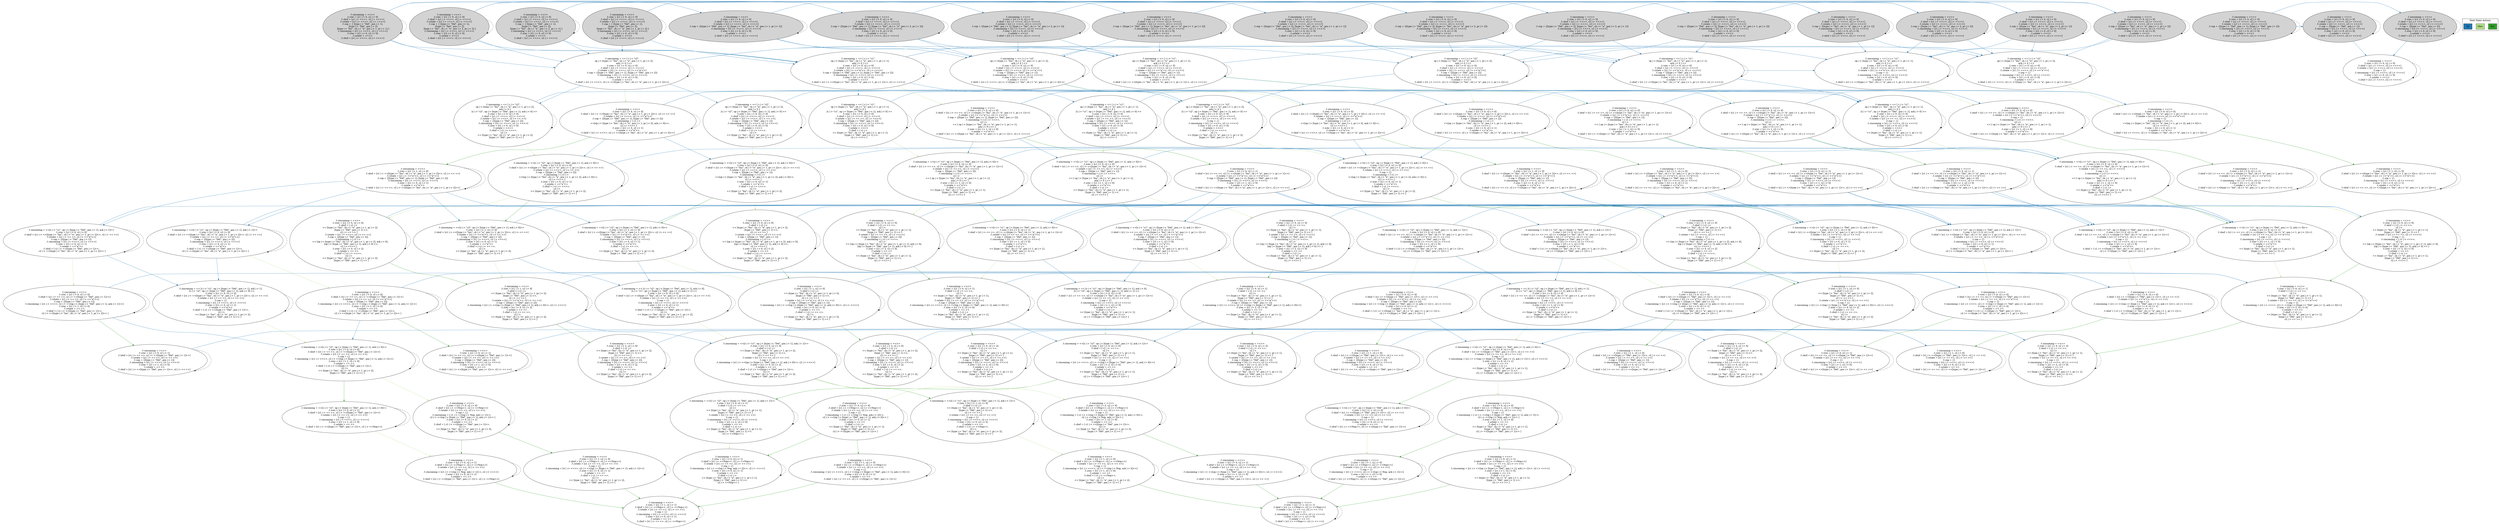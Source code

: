 strict digraph DiskGraph {
edge [colorscheme="paired12"]
nodesep=0.35;
subgraph cluster_graph {
color="white";
-3870263738399655973 [style = filled] [label="/\\ sincoming = <<>>
/\\ crec = [c1 |-> 0, c2 |-> 0]
/\\ sbuf = [c1 |-> <<>>, c2 |-> <<>>]
/\\ cstate = [c1 |-> <<>>, c2 |-> <<>>]
/\\ cop = {[type |-> \"Del\", pos |-> 1]}
/\\ cincoming = [c1 |-> <<>>, c2 |-> <<>>]
/\\ srec = [c1 |-> 0, c2 |-> 0]
/\\ sstate = <<>>
/\\ cbuf = [c1 |-> <<>>, c2 |-> <<>>]"]
9152895772425239508 [style = filled] [label="/\\ sincoming = <<>>
/\\ crec = [c1 |-> 0, c2 |-> 0]
/\\ sbuf = [c1 |-> <<>>, c2 |-> <<>>]
/\\ cstate = [c1 |-> <<>>, c2 |-> <<>>]
/\\ cop = {[type |-> \"Del\", pos |-> 2]}
/\\ cincoming = [c1 |-> <<>>, c2 |-> <<>>]
/\\ srec = [c1 |-> 0, c2 |-> 0]
/\\ sstate = <<>>
/\\ cbuf = [c1 |-> <<>>, c2 |-> <<>>]"]
-1756939260242173371 [style = filled] [label="/\\ sincoming = <<>>
/\\ crec = [c1 |-> 0, c2 |-> 0]
/\\ sbuf = [c1 |-> <<>>, c2 |-> <<>>]
/\\ cstate = [c1 |-> <<>>, c2 |-> <<>>]
/\\ cop = {[type |-> \"Del\", pos |-> 1], [type |-> \"Del\", pos |-> 2]}
/\\ cincoming = [c1 |-> <<>>, c2 |-> <<>>]
/\\ srec = [c1 |-> 0, c2 |-> 0]
/\\ sstate = <<>>
/\\ cbuf = [c1 |-> <<>>, c2 |-> <<>>]"]
6179643320536306856 [style = filled] [label="/\\ sincoming = <<>>
/\\ crec = [c1 |-> 0, c2 |-> 0]
/\\ sbuf = [c1 |-> <<>>, c2 |-> <<>>]
/\\ cstate = [c1 |-> <<>>, c2 |-> <<>>]
/\\ cop = {[type |-> \"Ins\", ch |-> \"a\", pos |-> 1, pr |-> 1]}
/\\ cincoming = [c1 |-> <<>>, c2 |-> <<>>]
/\\ srec = [c1 |-> 0, c2 |-> 0]
/\\ sstate = <<>>
/\\ cbuf = [c1 |-> <<>>, c2 |-> <<>>]"]
5312099552972456131 [style = filled] [label="/\\ sincoming = <<>>
/\\ crec = [c1 |-> 0, c2 |-> 0]
/\\ sbuf = [c1 |-> <<>>, c2 |-> <<>>]
/\\ cstate = [c1 |-> <<>>, c2 |-> <<>>]
/\\ cop = {[type |-> \"Del\", pos |-> 1], [type |-> \"Ins\", ch |-> \"a\", pos |-> 1, pr |-> 1]}
/\\ cincoming = [c1 |-> <<>>, c2 |-> <<>>]
/\\ srec = [c1 |-> 0, c2 |-> 0]
/\\ sstate = <<>>
/\\ cbuf = [c1 |-> <<>>, c2 |-> <<>>]"]
3172144810807296722 [style = filled] [label="/\\ sincoming = <<>>
/\\ crec = [c1 |-> 0, c2 |-> 0]
/\\ sbuf = [c1 |-> <<>>, c2 |-> <<>>]
/\\ cstate = [c1 |-> <<>>, c2 |-> <<>>]
/\\ cop = {[type |-> \"Del\", pos |-> 2], [type |-> \"Ins\", ch |-> \"a\", pos |-> 1, pr |-> 1]}
/\\ cincoming = [c1 |-> <<>>, c2 |-> <<>>]
/\\ srec = [c1 |-> 0, c2 |-> 0]
/\\ sstate = <<>>
/\\ cbuf = [c1 |-> <<>>, c2 |-> <<>>]"]
5495079695877212146 [style = filled] [label="/\\ sincoming = <<>>
/\\ crec = [c1 |-> 0, c2 |-> 0]
/\\ sbuf = [c1 |-> <<>>, c2 |-> <<>>]
/\\ cstate = [c1 |-> <<>>, c2 |-> <<>>]
/\\ cop = { [type |-> \"Del\", pos |-> 1],
  [type |-> \"Del\", pos |-> 2],
  [type |-> \"Ins\", ch |-> \"a\", pos |-> 1, pr |-> 1] }
/\\ cincoming = [c1 |-> <<>>, c2 |-> <<>>]
/\\ srec = [c1 |-> 0, c2 |-> 0]
/\\ sstate = <<>>
/\\ cbuf = [c1 |-> <<>>, c2 |-> <<>>]"]
-2266136016980617049 [style = filled] [label="/\\ sincoming = <<>>
/\\ crec = [c1 |-> 0, c2 |-> 0]
/\\ sbuf = [c1 |-> <<>>, c2 |-> <<>>]
/\\ cstate = [c1 |-> <<>>, c2 |-> <<>>]
/\\ cop = {[type |-> \"Ins\", ch |-> \"a\", pos |-> 1, pr |-> 2]}
/\\ cincoming = [c1 |-> <<>>, c2 |-> <<>>]
/\\ srec = [c1 |-> 0, c2 |-> 0]
/\\ sstate = <<>>
/\\ cbuf = [c1 |-> <<>>, c2 |-> <<>>]"]
-218477421796062004 [style = filled] [label="/\\ sincoming = <<>>
/\\ crec = [c1 |-> 0, c2 |-> 0]
/\\ sbuf = [c1 |-> <<>>, c2 |-> <<>>]
/\\ cstate = [c1 |-> <<>>, c2 |-> <<>>]
/\\ cop = {[type |-> \"Del\", pos |-> 1], [type |-> \"Ins\", ch |-> \"a\", pos |-> 1, pr |-> 2]}
/\\ cincoming = [c1 |-> <<>>, c2 |-> <<>>]
/\\ srec = [c1 |-> 0, c2 |-> 0]
/\\ sstate = <<>>
/\\ cbuf = [c1 |-> <<>>, c2 |-> <<>>]"]
-7401057471243170083 [style = filled] [label="/\\ sincoming = <<>>
/\\ crec = [c1 |-> 0, c2 |-> 0]
/\\ sbuf = [c1 |-> <<>>, c2 |-> <<>>]
/\\ cstate = [c1 |-> <<>>, c2 |-> <<>>]
/\\ cop = {[type |-> \"Del\", pos |-> 2], [type |-> \"Ins\", ch |-> \"a\", pos |-> 1, pr |-> 2]}
/\\ cincoming = [c1 |-> <<>>, c2 |-> <<>>]
/\\ srec = [c1 |-> 0, c2 |-> 0]
/\\ sstate = <<>>
/\\ cbuf = [c1 |-> <<>>, c2 |-> <<>>]"]
-500497375854244867 [style = filled] [label="/\\ sincoming = <<>>
/\\ crec = [c1 |-> 0, c2 |-> 0]
/\\ sbuf = [c1 |-> <<>>, c2 |-> <<>>]
/\\ cstate = [c1 |-> <<>>, c2 |-> <<>>]
/\\ cop = { [type |-> \"Del\", pos |-> 1],
  [type |-> \"Del\", pos |-> 2],
  [type |-> \"Ins\", ch |-> \"a\", pos |-> 1, pr |-> 2] }
/\\ cincoming = [c1 |-> <<>>, c2 |-> <<>>]
/\\ srec = [c1 |-> 0, c2 |-> 0]
/\\ sstate = <<>>
/\\ cbuf = [c1 |-> <<>>, c2 |-> <<>>]"]
8477501271603872609 [style = filled] [label="/\\ sincoming = <<>>
/\\ crec = [c1 |-> 0, c2 |-> 0]
/\\ sbuf = [c1 |-> <<>>, c2 |-> <<>>]
/\\ cstate = [c1 |-> <<>>, c2 |-> <<>>]
/\\ cop = {[type |-> \"Ins\", ch |-> \"a\", pos |-> 2, pr |-> 1]}
/\\ cincoming = [c1 |-> <<>>, c2 |-> <<>>]
/\\ srec = [c1 |-> 0, c2 |-> 0]
/\\ sstate = <<>>
/\\ cbuf = [c1 |-> <<>>, c2 |-> <<>>]"]
7628249772194715402 [style = filled] [label="/\\ sincoming = <<>>
/\\ crec = [c1 |-> 0, c2 |-> 0]
/\\ sbuf = [c1 |-> <<>>, c2 |-> <<>>]
/\\ cstate = [c1 |-> <<>>, c2 |-> <<>>]
/\\ cop = {[type |-> \"Del\", pos |-> 1], [type |-> \"Ins\", ch |-> \"a\", pos |-> 2, pr |-> 1]}
/\\ cincoming = [c1 |-> <<>>, c2 |-> <<>>]
/\\ srec = [c1 |-> 0, c2 |-> 0]
/\\ sstate = <<>>
/\\ cbuf = [c1 |-> <<>>, c2 |-> <<>>]"]
892023065183327515 [style = filled] [label="/\\ sincoming = <<>>
/\\ crec = [c1 |-> 0, c2 |-> 0]
/\\ sbuf = [c1 |-> <<>>, c2 |-> <<>>]
/\\ cstate = [c1 |-> <<>>, c2 |-> <<>>]
/\\ cop = {[type |-> \"Del\", pos |-> 2], [type |-> \"Ins\", ch |-> \"a\", pos |-> 2, pr |-> 1]}
/\\ cincoming = [c1 |-> <<>>, c2 |-> <<>>]
/\\ srec = [c1 |-> 0, c2 |-> 0]
/\\ sstate = <<>>
/\\ cbuf = [c1 |-> <<>>, c2 |-> <<>>]"]
7793148721835315259 [style = filled] [label="/\\ sincoming = <<>>
/\\ crec = [c1 |-> 0, c2 |-> 0]
/\\ sbuf = [c1 |-> <<>>, c2 |-> <<>>]
/\\ cstate = [c1 |-> <<>>, c2 |-> <<>>]
/\\ cop = { [type |-> \"Del\", pos |-> 1],
  [type |-> \"Del\", pos |-> 2],
  [type |-> \"Ins\", ch |-> \"a\", pos |-> 2, pr |-> 1] }
/\\ cincoming = [c1 |-> <<>>, c2 |-> <<>>]
/\\ srec = [c1 |-> 0, c2 |-> 0]
/\\ sstate = <<>>
/\\ cbuf = [c1 |-> <<>>, c2 |-> <<>>]"]
-4545904527142334610 [style = filled] [label="/\\ sincoming = <<>>
/\\ crec = [c1 |-> 0, c2 |-> 0]
/\\ sbuf = [c1 |-> <<>>, c2 |-> <<>>]
/\\ cstate = [c1 |-> <<>>, c2 |-> <<>>]
/\\ cop = {[type |-> \"Ins\", ch |-> \"a\", pos |-> 2, pr |-> 2]}
/\\ cincoming = [c1 |-> <<>>, c2 |-> <<>>]
/\\ srec = [c1 |-> 0, c2 |-> 0]
/\\ sstate = <<>>
/\\ cbuf = [c1 |-> <<>>, c2 |-> <<>>]"]
-2552576342393185531 [style = filled] [label="/\\ sincoming = <<>>
/\\ crec = [c1 |-> 0, c2 |-> 0]
/\\ sbuf = [c1 |-> <<>>, c2 |-> <<>>]
/\\ cstate = [c1 |-> <<>>, c2 |-> <<>>]
/\\ cop = {[type |-> \"Del\", pos |-> 1], [type |-> \"Ins\", ch |-> \"a\", pos |-> 2, pr |-> 2]}
/\\ cincoming = [c1 |-> <<>>, c2 |-> <<>>]
/\\ srec = [c1 |-> 0, c2 |-> 0]
/\\ sstate = <<>>
/\\ cbuf = [c1 |-> <<>>, c2 |-> <<>>]"]
-5102987571227698924 [style = filled] [label="/\\ sincoming = <<>>
/\\ crec = [c1 |-> 0, c2 |-> 0]
/\\ sbuf = [c1 |-> <<>>, c2 |-> <<>>]
/\\ cstate = [c1 |-> <<>>, c2 |-> <<>>]
/\\ cop = {[type |-> \"Del\", pos |-> 2], [type |-> \"Ins\", ch |-> \"a\", pos |-> 2, pr |-> 2]}
/\\ cincoming = [c1 |-> <<>>, c2 |-> <<>>]
/\\ srec = [c1 |-> 0, c2 |-> 0]
/\\ sstate = <<>>
/\\ cbuf = [c1 |-> <<>>, c2 |-> <<>>]"]
-2780617697728078796 [style = filled] [label="/\\ sincoming = <<>>
/\\ crec = [c1 |-> 0, c2 |-> 0]
/\\ sbuf = [c1 |-> <<>>, c2 |-> <<>>]
/\\ cstate = [c1 |-> <<>>, c2 |-> <<>>]
/\\ cop = { [type |-> \"Del\", pos |-> 1],
  [type |-> \"Del\", pos |-> 2],
  [type |-> \"Ins\", ch |-> \"a\", pos |-> 2, pr |-> 2] }
/\\ cincoming = [c1 |-> <<>>, c2 |-> <<>>]
/\\ srec = [c1 |-> 0, c2 |-> 0]
/\\ sstate = <<>>
/\\ cbuf = [c1 |-> <<>>, c2 |-> <<>>]"]
-3870263738399655973 -> 6584393890772149880 [label="" color="2" fontcolor="2"];
6584393890772149880 [label="/\\ sincoming = <<>>
/\\ crec = [c1 |-> 0, c2 |-> 0]
/\\ sbuf = [c1 |-> <<>>, c2 |-> <<>>]
/\\ cstate = [c1 |-> <<>>, c2 |-> <<>>]
/\\ cop = {}
/\\ cincoming = [c1 |-> <<>>, c2 |-> <<>>]
/\\ srec = [c1 |-> 0, c2 |-> 0]
/\\ sstate = <<>>
/\\ cbuf = [c1 |-> <<>>, c2 |-> <<>>]"];
-3870263738399655973 -> 6584393890772149880 [label="" color="2" fontcolor="2"];
-3870263738399655973 -> -3870263738399655973 [style="dashed"];
-3870263738399655973 [label="/\\ sincoming = <<>>
/\\ crec = [c1 |-> 0, c2 |-> 0]
/\\ sbuf = [c1 |-> <<>>, c2 |-> <<>>]
/\\ cstate = [c1 |-> <<>>, c2 |-> <<>>]
/\\ cop = {[type |-> \"Del\", pos |-> 1]}
/\\ cincoming = [c1 |-> <<>>, c2 |-> <<>>]
/\\ srec = [c1 |-> 0, c2 |-> 0]
/\\ sstate = <<>>
/\\ cbuf = [c1 |-> <<>>, c2 |-> <<>>]"];
9152895772425239508 -> 6584393890772149880 [label="" color="2" fontcolor="2"];
9152895772425239508 -> 6584393890772149880 [label="" color="2" fontcolor="2"];
9152895772425239508 -> 9152895772425239508 [style="dashed"];
9152895772425239508 [label="/\\ sincoming = <<>>
/\\ crec = [c1 |-> 0, c2 |-> 0]
/\\ sbuf = [c1 |-> <<>>, c2 |-> <<>>]
/\\ cstate = [c1 |-> <<>>, c2 |-> <<>>]
/\\ cop = {[type |-> \"Del\", pos |-> 2]}
/\\ cincoming = [c1 |-> <<>>, c2 |-> <<>>]
/\\ srec = [c1 |-> 0, c2 |-> 0]
/\\ sstate = <<>>
/\\ cbuf = [c1 |-> <<>>, c2 |-> <<>>]"];
-1756939260242173371 -> 9152895772425239508 [label="" color="2" fontcolor="2"];
-1756939260242173371 -> -3870263738399655973 [label="" color="2" fontcolor="2"];
-1756939260242173371 -> 9152895772425239508 [label="" color="2" fontcolor="2"];
-1756939260242173371 -> -3870263738399655973 [label="" color="2" fontcolor="2"];
-1756939260242173371 -> -1756939260242173371 [style="dashed"];
-1756939260242173371 [label="/\\ sincoming = <<>>
/\\ crec = [c1 |-> 0, c2 |-> 0]
/\\ sbuf = [c1 |-> <<>>, c2 |-> <<>>]
/\\ cstate = [c1 |-> <<>>, c2 |-> <<>>]
/\\ cop = {[type |-> \"Del\", pos |-> 1], [type |-> \"Del\", pos |-> 2]}
/\\ cincoming = [c1 |-> <<>>, c2 |-> <<>>]
/\\ srec = [c1 |-> 0, c2 |-> 0]
/\\ sstate = <<>>
/\\ cbuf = [c1 |-> <<>>, c2 |-> <<>>]"];
6179643320536306856 -> 8477429727221841879 [label="" color="2" fontcolor="2"];
8477429727221841879 [label="/\\ sincoming = << [ c |-> \"c1\",
     op |-> [type |-> \"Ins\", ch |-> \"a\", pos |-> 1, pr |-> 1],
     ack |-> 0 ] >>
/\\ crec = [c1 |-> 0, c2 |-> 0]
/\\ sbuf = [c1 |-> <<>>, c2 |-> <<>>]
/\\ cstate = [c1 |-> <<\"a\">>, c2 |-> <<>>]
/\\ cop = {}
/\\ cincoming = [c1 |-> <<>>, c2 |-> <<>>]
/\\ srec = [c1 |-> 0, c2 |-> 0]
/\\ sstate = <<>>
/\\ cbuf = [c1 |-> <<[type |-> \"Ins\", ch |-> \"a\", pos |-> 1, pr |-> 1]>>, c2 |-> <<>>]"];
6179643320536306856 -> -245858076246379478 [label="" color="2" fontcolor="2"];
-245858076246379478 [label="/\\ sincoming = << [ c |-> \"c2\",
     op |-> [type |-> \"Ins\", ch |-> \"a\", pos |-> 1, pr |-> 2],
     ack |-> 0 ] >>
/\\ crec = [c1 |-> 0, c2 |-> 0]
/\\ sbuf = [c1 |-> <<>>, c2 |-> <<>>]
/\\ cstate = [c1 |-> <<>>, c2 |-> <<\"a\">>]
/\\ cop = {}
/\\ cincoming = [c1 |-> <<>>, c2 |-> <<>>]
/\\ srec = [c1 |-> 0, c2 |-> 0]
/\\ sstate = <<>>
/\\ cbuf = [c1 |-> <<>>, c2 |-> <<[type |-> \"Ins\", ch |-> \"a\", pos |-> 1, pr |-> 2]>>]"];
6179643320536306856 -> 6179643320536306856 [style="dashed"];
6179643320536306856 [label="/\\ sincoming = <<>>
/\\ crec = [c1 |-> 0, c2 |-> 0]
/\\ sbuf = [c1 |-> <<>>, c2 |-> <<>>]
/\\ cstate = [c1 |-> <<>>, c2 |-> <<>>]
/\\ cop = {[type |-> \"Ins\", ch |-> \"a\", pos |-> 1, pr |-> 1]}
/\\ cincoming = [c1 |-> <<>>, c2 |-> <<>>]
/\\ srec = [c1 |-> 0, c2 |-> 0]
/\\ sstate = <<>>
/\\ cbuf = [c1 |-> <<>>, c2 |-> <<>>]"];
5312099552972456131 -> 6179643320536306856 [label="" color="2" fontcolor="2"];
5312099552972456131 -> 7624412299089741193 [label="" color="2" fontcolor="2"];
7624412299089741193 [label="/\\ sincoming = << [ c |-> \"c1\",
     op |-> [type |-> \"Ins\", ch |-> \"a\", pos |-> 1, pr |-> 1],
     ack |-> 0 ] >>
/\\ crec = [c1 |-> 0, c2 |-> 0]
/\\ sbuf = [c1 |-> <<>>, c2 |-> <<>>]
/\\ cstate = [c1 |-> <<\"a\">>, c2 |-> <<>>]
/\\ cop = {[type |-> \"Del\", pos |-> 1]}
/\\ cincoming = [c1 |-> <<>>, c2 |-> <<>>]
/\\ srec = [c1 |-> 0, c2 |-> 0]
/\\ sstate = <<>>
/\\ cbuf = [c1 |-> <<[type |-> \"Ins\", ch |-> \"a\", pos |-> 1, pr |-> 1]>>, c2 |-> <<>>]"];
5312099552972456131 -> 6179643320536306856 [label="" color="2" fontcolor="2"];
5312099552972456131 -> -1553011510291105607 [label="" color="2" fontcolor="2"];
-1553011510291105607 [label="/\\ sincoming = << [ c |-> \"c2\",
     op |-> [type |-> \"Ins\", ch |-> \"a\", pos |-> 1, pr |-> 2],
     ack |-> 0 ] >>
/\\ crec = [c1 |-> 0, c2 |-> 0]
/\\ sbuf = [c1 |-> <<>>, c2 |-> <<>>]
/\\ cstate = [c1 |-> <<>>, c2 |-> <<\"a\">>]
/\\ cop = {[type |-> \"Del\", pos |-> 1]}
/\\ cincoming = [c1 |-> <<>>, c2 |-> <<>>]
/\\ srec = [c1 |-> 0, c2 |-> 0]
/\\ sstate = <<>>
/\\ cbuf = [c1 |-> <<>>, c2 |-> <<[type |-> \"Ins\", ch |-> \"a\", pos |-> 1, pr |-> 2]>>]"];
5312099552972456131 -> 5312099552972456131 [style="dashed"];
5312099552972456131 [label="/\\ sincoming = <<>>
/\\ crec = [c1 |-> 0, c2 |-> 0]
/\\ sbuf = [c1 |-> <<>>, c2 |-> <<>>]
/\\ cstate = [c1 |-> <<>>, c2 |-> <<>>]
/\\ cop = {[type |-> \"Del\", pos |-> 1], [type |-> \"Ins\", ch |-> \"a\", pos |-> 1, pr |-> 1]}
/\\ cincoming = [c1 |-> <<>>, c2 |-> <<>>]
/\\ srec = [c1 |-> 0, c2 |-> 0]
/\\ sstate = <<>>
/\\ cbuf = [c1 |-> <<>>, c2 |-> <<>>]"];
3172144810807296722 -> 6179643320536306856 [label="" color="2" fontcolor="2"];
3172144810807296722 -> 4564596242927449022 [label="" color="2" fontcolor="2"];
4564596242927449022 [label="/\\ sincoming = << [ c |-> \"c1\",
     op |-> [type |-> \"Ins\", ch |-> \"a\", pos |-> 1, pr |-> 1],
     ack |-> 0 ] >>
/\\ crec = [c1 |-> 0, c2 |-> 0]
/\\ sbuf = [c1 |-> <<>>, c2 |-> <<>>]
/\\ cstate = [c1 |-> <<\"a\">>, c2 |-> <<>>]
/\\ cop = {[type |-> \"Del\", pos |-> 2]}
/\\ cincoming = [c1 |-> <<>>, c2 |-> <<>>]
/\\ srec = [c1 |-> 0, c2 |-> 0]
/\\ sstate = <<>>
/\\ cbuf = [c1 |-> <<[type |-> \"Ins\", ch |-> \"a\", pos |-> 1, pr |-> 1]>>, c2 |-> <<>>]"];
3172144810807296722 -> 6179643320536306856 [label="" color="2" fontcolor="2"];
3172144810807296722 -> -4835328005769687410 [label="" color="2" fontcolor="2"];
-4835328005769687410 [label="/\\ sincoming = << [ c |-> \"c2\",
     op |-> [type |-> \"Ins\", ch |-> \"a\", pos |-> 1, pr |-> 2],
     ack |-> 0 ] >>
/\\ crec = [c1 |-> 0, c2 |-> 0]
/\\ sbuf = [c1 |-> <<>>, c2 |-> <<>>]
/\\ cstate = [c1 |-> <<>>, c2 |-> <<\"a\">>]
/\\ cop = {[type |-> \"Del\", pos |-> 2]}
/\\ cincoming = [c1 |-> <<>>, c2 |-> <<>>]
/\\ srec = [c1 |-> 0, c2 |-> 0]
/\\ sstate = <<>>
/\\ cbuf = [c1 |-> <<>>, c2 |-> <<[type |-> \"Ins\", ch |-> \"a\", pos |-> 1, pr |-> 2]>>]"];
3172144810807296722 -> 3172144810807296722 [style="dashed"];
3172144810807296722 [label="/\\ sincoming = <<>>
/\\ crec = [c1 |-> 0, c2 |-> 0]
/\\ sbuf = [c1 |-> <<>>, c2 |-> <<>>]
/\\ cstate = [c1 |-> <<>>, c2 |-> <<>>]
/\\ cop = {[type |-> \"Del\", pos |-> 2], [type |-> \"Ins\", ch |-> \"a\", pos |-> 1, pr |-> 1]}
/\\ cincoming = [c1 |-> <<>>, c2 |-> <<>>]
/\\ srec = [c1 |-> 0, c2 |-> 0]
/\\ sstate = <<>>
/\\ cbuf = [c1 |-> <<>>, c2 |-> <<>>]"];
5495079695877212146 -> 3172144810807296722 [label="" color="2" fontcolor="2"];
5495079695877212146 -> 5312099552972456131 [label="" color="2" fontcolor="2"];
5495079695877212146 -> 1544291844303151564 [label="" color="2" fontcolor="2"];
1544291844303151564 [label="/\\ sincoming = << [ c |-> \"c1\",
     op |-> [type |-> \"Ins\", ch |-> \"a\", pos |-> 1, pr |-> 1],
     ack |-> 0 ] >>
/\\ crec = [c1 |-> 0, c2 |-> 0]
/\\ sbuf = [c1 |-> <<>>, c2 |-> <<>>]
/\\ cstate = [c1 |-> <<\"a\">>, c2 |-> <<>>]
/\\ cop = {[type |-> \"Del\", pos |-> 1], [type |-> \"Del\", pos |-> 2]}
/\\ cincoming = [c1 |-> <<>>, c2 |-> <<>>]
/\\ srec = [c1 |-> 0, c2 |-> 0]
/\\ sstate = <<>>
/\\ cbuf = [c1 |-> <<[type |-> \"Ins\", ch |-> \"a\", pos |-> 1, pr |-> 1]>>, c2 |-> <<>>]"];
5495079695877212146 -> 3172144810807296722 [label="" color="2" fontcolor="2"];
5495079695877212146 -> 5312099552972456131 [label="" color="2" fontcolor="2"];
5495079695877212146 -> -1994472050008084756 [label="" color="2" fontcolor="2"];
-1994472050008084756 [label="/\\ sincoming = << [ c |-> \"c2\",
     op |-> [type |-> \"Ins\", ch |-> \"a\", pos |-> 1, pr |-> 2],
     ack |-> 0 ] >>
/\\ crec = [c1 |-> 0, c2 |-> 0]
/\\ sbuf = [c1 |-> <<>>, c2 |-> <<>>]
/\\ cstate = [c1 |-> <<>>, c2 |-> <<\"a\">>]
/\\ cop = {[type |-> \"Del\", pos |-> 1], [type |-> \"Del\", pos |-> 2]}
/\\ cincoming = [c1 |-> <<>>, c2 |-> <<>>]
/\\ srec = [c1 |-> 0, c2 |-> 0]
/\\ sstate = <<>>
/\\ cbuf = [c1 |-> <<>>, c2 |-> <<[type |-> \"Ins\", ch |-> \"a\", pos |-> 1, pr |-> 2]>>]"];
5495079695877212146 -> 5495079695877212146 [style="dashed"];
5495079695877212146 [label="/\\ sincoming = <<>>
/\\ crec = [c1 |-> 0, c2 |-> 0]
/\\ sbuf = [c1 |-> <<>>, c2 |-> <<>>]
/\\ cstate = [c1 |-> <<>>, c2 |-> <<>>]
/\\ cop = { [type |-> \"Del\", pos |-> 1],
  [type |-> \"Del\", pos |-> 2],
  [type |-> \"Ins\", ch |-> \"a\", pos |-> 1, pr |-> 1] }
/\\ cincoming = [c1 |-> <<>>, c2 |-> <<>>]
/\\ srec = [c1 |-> 0, c2 |-> 0]
/\\ sstate = <<>>
/\\ cbuf = [c1 |-> <<>>, c2 |-> <<>>]"];
-2266136016980617049 -> 8477429727221841879 [label="" color="2" fontcolor="2"];
-2266136016980617049 -> -245858076246379478 [label="" color="2" fontcolor="2"];
-2266136016980617049 -> -2266136016980617049 [style="dashed"];
-2266136016980617049 [label="/\\ sincoming = <<>>
/\\ crec = [c1 |-> 0, c2 |-> 0]
/\\ sbuf = [c1 |-> <<>>, c2 |-> <<>>]
/\\ cstate = [c1 |-> <<>>, c2 |-> <<>>]
/\\ cop = {[type |-> \"Ins\", ch |-> \"a\", pos |-> 1, pr |-> 2]}
/\\ cincoming = [c1 |-> <<>>, c2 |-> <<>>]
/\\ srec = [c1 |-> 0, c2 |-> 0]
/\\ sstate = <<>>
/\\ cbuf = [c1 |-> <<>>, c2 |-> <<>>]"];
-218477421796062004 -> -2266136016980617049 [label="" color="2" fontcolor="2"];
-218477421796062004 -> 7624412299089741193 [label="" color="2" fontcolor="2"];
-218477421796062004 -> -2266136016980617049 [label="" color="2" fontcolor="2"];
-218477421796062004 -> -1553011510291105607 [label="" color="2" fontcolor="2"];
-218477421796062004 -> -218477421796062004 [style="dashed"];
-218477421796062004 [label="/\\ sincoming = <<>>
/\\ crec = [c1 |-> 0, c2 |-> 0]
/\\ sbuf = [c1 |-> <<>>, c2 |-> <<>>]
/\\ cstate = [c1 |-> <<>>, c2 |-> <<>>]
/\\ cop = {[type |-> \"Del\", pos |-> 1], [type |-> \"Ins\", ch |-> \"a\", pos |-> 1, pr |-> 2]}
/\\ cincoming = [c1 |-> <<>>, c2 |-> <<>>]
/\\ srec = [c1 |-> 0, c2 |-> 0]
/\\ sstate = <<>>
/\\ cbuf = [c1 |-> <<>>, c2 |-> <<>>]"];
-7401057471243170083 -> -2266136016980617049 [label="" color="2" fontcolor="2"];
-7401057471243170083 -> 4564596242927449022 [label="" color="2" fontcolor="2"];
-7401057471243170083 -> -2266136016980617049 [label="" color="2" fontcolor="2"];
-7401057471243170083 -> -4835328005769687410 [label="" color="2" fontcolor="2"];
-7401057471243170083 -> -7401057471243170083 [style="dashed"];
-7401057471243170083 [label="/\\ sincoming = <<>>
/\\ crec = [c1 |-> 0, c2 |-> 0]
/\\ sbuf = [c1 |-> <<>>, c2 |-> <<>>]
/\\ cstate = [c1 |-> <<>>, c2 |-> <<>>]
/\\ cop = {[type |-> \"Del\", pos |-> 2], [type |-> \"Ins\", ch |-> \"a\", pos |-> 1, pr |-> 2]}
/\\ cincoming = [c1 |-> <<>>, c2 |-> <<>>]
/\\ srec = [c1 |-> 0, c2 |-> 0]
/\\ sstate = <<>>
/\\ cbuf = [c1 |-> <<>>, c2 |-> <<>>]"];
-500497375854244867 -> -7401057471243170083 [label="" color="2" fontcolor="2"];
-500497375854244867 -> -218477421796062004 [label="" color="2" fontcolor="2"];
-500497375854244867 -> 1544291844303151564 [label="" color="2" fontcolor="2"];
-500497375854244867 -> -7401057471243170083 [label="" color="2" fontcolor="2"];
-500497375854244867 -> -218477421796062004 [label="" color="2" fontcolor="2"];
-500497375854244867 -> -1994472050008084756 [label="" color="2" fontcolor="2"];
-500497375854244867 -> -500497375854244867 [style="dashed"];
-500497375854244867 [label="/\\ sincoming = <<>>
/\\ crec = [c1 |-> 0, c2 |-> 0]
/\\ sbuf = [c1 |-> <<>>, c2 |-> <<>>]
/\\ cstate = [c1 |-> <<>>, c2 |-> <<>>]
/\\ cop = { [type |-> \"Del\", pos |-> 1],
  [type |-> \"Del\", pos |-> 2],
  [type |-> \"Ins\", ch |-> \"a\", pos |-> 1, pr |-> 2] }
/\\ cincoming = [c1 |-> <<>>, c2 |-> <<>>]
/\\ srec = [c1 |-> 0, c2 |-> 0]
/\\ sstate = <<>>
/\\ cbuf = [c1 |-> <<>>, c2 |-> <<>>]"];
8477501271603872609 -> 8477429727221841879 [label="" color="2" fontcolor="2"];
8477501271603872609 -> -245858076246379478 [label="" color="2" fontcolor="2"];
8477501271603872609 -> 8477501271603872609 [style="dashed"];
8477501271603872609 [label="/\\ sincoming = <<>>
/\\ crec = [c1 |-> 0, c2 |-> 0]
/\\ sbuf = [c1 |-> <<>>, c2 |-> <<>>]
/\\ cstate = [c1 |-> <<>>, c2 |-> <<>>]
/\\ cop = {[type |-> \"Ins\", ch |-> \"a\", pos |-> 2, pr |-> 1]}
/\\ cincoming = [c1 |-> <<>>, c2 |-> <<>>]
/\\ srec = [c1 |-> 0, c2 |-> 0]
/\\ sstate = <<>>
/\\ cbuf = [c1 |-> <<>>, c2 |-> <<>>]"];
7628249772194715402 -> 8477501271603872609 [label="" color="2" fontcolor="2"];
7628249772194715402 -> 7624412299089741193 [label="" color="2" fontcolor="2"];
7628249772194715402 -> 8477501271603872609 [label="" color="2" fontcolor="2"];
7628249772194715402 -> -1553011510291105607 [label="" color="2" fontcolor="2"];
7628249772194715402 -> 7628249772194715402 [style="dashed"];
7628249772194715402 [label="/\\ sincoming = <<>>
/\\ crec = [c1 |-> 0, c2 |-> 0]
/\\ sbuf = [c1 |-> <<>>, c2 |-> <<>>]
/\\ cstate = [c1 |-> <<>>, c2 |-> <<>>]
/\\ cop = {[type |-> \"Del\", pos |-> 1], [type |-> \"Ins\", ch |-> \"a\", pos |-> 2, pr |-> 1]}
/\\ cincoming = [c1 |-> <<>>, c2 |-> <<>>]
/\\ srec = [c1 |-> 0, c2 |-> 0]
/\\ sstate = <<>>
/\\ cbuf = [c1 |-> <<>>, c2 |-> <<>>]"];
892023065183327515 -> 8477501271603872609 [label="" color="2" fontcolor="2"];
892023065183327515 -> 4564596242927449022 [label="" color="2" fontcolor="2"];
892023065183327515 -> 8477501271603872609 [label="" color="2" fontcolor="2"];
892023065183327515 -> -4835328005769687410 [label="" color="2" fontcolor="2"];
892023065183327515 -> 892023065183327515 [style="dashed"];
892023065183327515 [label="/\\ sincoming = <<>>
/\\ crec = [c1 |-> 0, c2 |-> 0]
/\\ sbuf = [c1 |-> <<>>, c2 |-> <<>>]
/\\ cstate = [c1 |-> <<>>, c2 |-> <<>>]
/\\ cop = {[type |-> \"Del\", pos |-> 2], [type |-> \"Ins\", ch |-> \"a\", pos |-> 2, pr |-> 1]}
/\\ cincoming = [c1 |-> <<>>, c2 |-> <<>>]
/\\ srec = [c1 |-> 0, c2 |-> 0]
/\\ sstate = <<>>
/\\ cbuf = [c1 |-> <<>>, c2 |-> <<>>]"];
7793148721835315259 -> 892023065183327515 [label="" color="2" fontcolor="2"];
7793148721835315259 -> 7628249772194715402 [label="" color="2" fontcolor="2"];
7793148721835315259 -> 1544291844303151564 [label="" color="2" fontcolor="2"];
7793148721835315259 -> 892023065183327515 [label="" color="2" fontcolor="2"];
7793148721835315259 -> 7628249772194715402 [label="" color="2" fontcolor="2"];
7793148721835315259 -> -1994472050008084756 [label="" color="2" fontcolor="2"];
7793148721835315259 -> 7793148721835315259 [style="dashed"];
7793148721835315259 [label="/\\ sincoming = <<>>
/\\ crec = [c1 |-> 0, c2 |-> 0]
/\\ sbuf = [c1 |-> <<>>, c2 |-> <<>>]
/\\ cstate = [c1 |-> <<>>, c2 |-> <<>>]
/\\ cop = { [type |-> \"Del\", pos |-> 1],
  [type |-> \"Del\", pos |-> 2],
  [type |-> \"Ins\", ch |-> \"a\", pos |-> 2, pr |-> 1] }
/\\ cincoming = [c1 |-> <<>>, c2 |-> <<>>]
/\\ srec = [c1 |-> 0, c2 |-> 0]
/\\ sstate = <<>>
/\\ cbuf = [c1 |-> <<>>, c2 |-> <<>>]"];
-4545904527142334610 -> 8477429727221841879 [label="" color="2" fontcolor="2"];
-4545904527142334610 -> -245858076246379478 [label="" color="2" fontcolor="2"];
-4545904527142334610 -> -4545904527142334610 [style="dashed"];
-4545904527142334610 [label="/\\ sincoming = <<>>
/\\ crec = [c1 |-> 0, c2 |-> 0]
/\\ sbuf = [c1 |-> <<>>, c2 |-> <<>>]
/\\ cstate = [c1 |-> <<>>, c2 |-> <<>>]
/\\ cop = {[type |-> \"Ins\", ch |-> \"a\", pos |-> 2, pr |-> 2]}
/\\ cincoming = [c1 |-> <<>>, c2 |-> <<>>]
/\\ srec = [c1 |-> 0, c2 |-> 0]
/\\ sstate = <<>>
/\\ cbuf = [c1 |-> <<>>, c2 |-> <<>>]"];
-2552576342393185531 -> -4545904527142334610 [label="" color="2" fontcolor="2"];
-2552576342393185531 -> 7624412299089741193 [label="" color="2" fontcolor="2"];
-2552576342393185531 -> -4545904527142334610 [label="" color="2" fontcolor="2"];
-2552576342393185531 -> -1553011510291105607 [label="" color="2" fontcolor="2"];
-2552576342393185531 -> -2552576342393185531 [style="dashed"];
-2552576342393185531 [label="/\\ sincoming = <<>>
/\\ crec = [c1 |-> 0, c2 |-> 0]
/\\ sbuf = [c1 |-> <<>>, c2 |-> <<>>]
/\\ cstate = [c1 |-> <<>>, c2 |-> <<>>]
/\\ cop = {[type |-> \"Del\", pos |-> 1], [type |-> \"Ins\", ch |-> \"a\", pos |-> 2, pr |-> 2]}
/\\ cincoming = [c1 |-> <<>>, c2 |-> <<>>]
/\\ srec = [c1 |-> 0, c2 |-> 0]
/\\ sstate = <<>>
/\\ cbuf = [c1 |-> <<>>, c2 |-> <<>>]"];
-5102987571227698924 -> -4545904527142334610 [label="" color="2" fontcolor="2"];
-5102987571227698924 -> 4564596242927449022 [label="" color="2" fontcolor="2"];
-5102987571227698924 -> -4545904527142334610 [label="" color="2" fontcolor="2"];
-5102987571227698924 -> -4835328005769687410 [label="" color="2" fontcolor="2"];
-5102987571227698924 -> -5102987571227698924 [style="dashed"];
-5102987571227698924 [label="/\\ sincoming = <<>>
/\\ crec = [c1 |-> 0, c2 |-> 0]
/\\ sbuf = [c1 |-> <<>>, c2 |-> <<>>]
/\\ cstate = [c1 |-> <<>>, c2 |-> <<>>]
/\\ cop = {[type |-> \"Del\", pos |-> 2], [type |-> \"Ins\", ch |-> \"a\", pos |-> 2, pr |-> 2]}
/\\ cincoming = [c1 |-> <<>>, c2 |-> <<>>]
/\\ srec = [c1 |-> 0, c2 |-> 0]
/\\ sstate = <<>>
/\\ cbuf = [c1 |-> <<>>, c2 |-> <<>>]"];
-2780617697728078796 -> -5102987571227698924 [label="" color="2" fontcolor="2"];
-2780617697728078796 -> -2552576342393185531 [label="" color="2" fontcolor="2"];
-2780617697728078796 -> 1544291844303151564 [label="" color="2" fontcolor="2"];
-2780617697728078796 -> -5102987571227698924 [label="" color="2" fontcolor="2"];
-2780617697728078796 -> -2552576342393185531 [label="" color="2" fontcolor="2"];
-2780617697728078796 -> -1994472050008084756 [label="" color="2" fontcolor="2"];
-2780617697728078796 -> -2780617697728078796 [style="dashed"];
-2780617697728078796 [label="/\\ sincoming = <<>>
/\\ crec = [c1 |-> 0, c2 |-> 0]
/\\ sbuf = [c1 |-> <<>>, c2 |-> <<>>]
/\\ cstate = [c1 |-> <<>>, c2 |-> <<>>]
/\\ cop = { [type |-> \"Del\", pos |-> 1],
  [type |-> \"Del\", pos |-> 2],
  [type |-> \"Ins\", ch |-> \"a\", pos |-> 2, pr |-> 2] }
/\\ cincoming = [c1 |-> <<>>, c2 |-> <<>>]
/\\ srec = [c1 |-> 0, c2 |-> 0]
/\\ sstate = <<>>
/\\ cbuf = [c1 |-> <<>>, c2 |-> <<>>]"];
6584393890772149880 -> 6584393890772149880 [style="dashed"];
6584393890772149880 [label="/\\ sincoming = <<>>
/\\ crec = [c1 |-> 0, c2 |-> 0]
/\\ sbuf = [c1 |-> <<>>, c2 |-> <<>>]
/\\ cstate = [c1 |-> <<>>, c2 |-> <<>>]
/\\ cop = {}
/\\ cincoming = [c1 |-> <<>>, c2 |-> <<>>]
/\\ srec = [c1 |-> 0, c2 |-> 0]
/\\ sstate = <<>>
/\\ cbuf = [c1 |-> <<>>, c2 |-> <<>>]"];
8477429727221841879 -> -1231582718746086854 [label="" color="3" fontcolor="3"];
-1231582718746086854 [label="/\\ sincoming = <<>>
/\\ crec = [c1 |-> 0, c2 |-> 0]
/\\ sbuf = [c1 |-> << >>, c2 |-> <<[type |-> \"Ins\", ch |-> \"a\", pos |-> 1, pr |-> 1]>>]
/\\ cstate = [c1 |-> <<\"a\">>, c2 |-> <<>>]
/\\ cop = {}
/\\ cincoming = [ c1 |-> <<>>,
  c2 |->
      << [ op |-> [type |-> \"Ins\", ch |-> \"a\", pos |-> 1, pr |-> 1],
           ack |-> 0 ] >> ]
/\\ srec = [c1 |-> 1, c2 |-> 0]
/\\ sstate = <<\"a\">>
/\\ cbuf = [c1 |-> <<[type |-> \"Ins\", ch |-> \"a\", pos |-> 1, pr |-> 1]>>, c2 |-> <<>>]"];
8477429727221841879 -> 8477429727221841879 [style="dashed"];
8477429727221841879 [label="/\\ sincoming = << [ c |-> \"c1\",
     op |-> [type |-> \"Ins\", ch |-> \"a\", pos |-> 1, pr |-> 1],
     ack |-> 0 ] >>
/\\ crec = [c1 |-> 0, c2 |-> 0]
/\\ sbuf = [c1 |-> <<>>, c2 |-> <<>>]
/\\ cstate = [c1 |-> <<\"a\">>, c2 |-> <<>>]
/\\ cop = {}
/\\ cincoming = [c1 |-> <<>>, c2 |-> <<>>]
/\\ srec = [c1 |-> 0, c2 |-> 0]
/\\ sstate = <<>>
/\\ cbuf = [c1 |-> <<[type |-> \"Ins\", ch |-> \"a\", pos |-> 1, pr |-> 1]>>, c2 |-> <<>>]"];
-245858076246379478 -> 6937068383875424800 [label="" color="3" fontcolor="3"];
6937068383875424800 [label="/\\ sincoming = <<>>
/\\ crec = [c1 |-> 0, c2 |-> 0]
/\\ sbuf = [c1 |-> <<[type |-> \"Ins\", ch |-> \"a\", pos |-> 1, pr |-> 2]>>, c2 |-> << >>]
/\\ cstate = [c1 |-> <<>>, c2 |-> <<\"a\">>]
/\\ cop = {}
/\\ cincoming = [ c1 |->
      <<[op |-> [type |-> \"Ins\", ch |-> \"a\", pos |-> 1, pr |-> 2], ack |-> 0]>>,
  c2 |-> <<>> ]
/\\ srec = [c1 |-> 0, c2 |-> 1]
/\\ sstate = <<\"a\">>
/\\ cbuf = [c1 |-> <<>>, c2 |-> <<[type |-> \"Ins\", ch |-> \"a\", pos |-> 1, pr |-> 2]>>]"];
-245858076246379478 -> -245858076246379478 [style="dashed"];
-245858076246379478 [label="/\\ sincoming = << [ c |-> \"c2\",
     op |-> [type |-> \"Ins\", ch |-> \"a\", pos |-> 1, pr |-> 2],
     ack |-> 0 ] >>
/\\ crec = [c1 |-> 0, c2 |-> 0]
/\\ sbuf = [c1 |-> <<>>, c2 |-> <<>>]
/\\ cstate = [c1 |-> <<>>, c2 |-> <<\"a\">>]
/\\ cop = {}
/\\ cincoming = [c1 |-> <<>>, c2 |-> <<>>]
/\\ srec = [c1 |-> 0, c2 |-> 0]
/\\ sstate = <<>>
/\\ cbuf = [c1 |-> <<>>, c2 |-> <<[type |-> \"Ins\", ch |-> \"a\", pos |-> 1, pr |-> 2]>>]"];
7624412299089741193 -> 7045112466389125634 [label="" color="2" fontcolor="2"];
7045112466389125634 [label="/\\ sincoming = << [ c |-> \"c1\",
     op |-> [type |-> \"Ins\", ch |-> \"a\", pos |-> 1, pr |-> 1],
     ack |-> 0 ],
   [c |-> \"c1\", op |-> [type |-> \"Del\", pos |-> 1], ack |-> 0] >>
/\\ crec = [c1 |-> 0, c2 |-> 0]
/\\ sbuf = [c1 |-> <<>>, c2 |-> <<>>]
/\\ cstate = [c1 |-> << >>, c2 |-> <<>>]
/\\ cop = {}
/\\ cincoming = [c1 |-> <<>>, c2 |-> <<>>]
/\\ srec = [c1 |-> 0, c2 |-> 0]
/\\ sstate = <<>>
/\\ cbuf = [ c1 |->
      << [type |-> \"Ins\", ch |-> \"a\", pos |-> 1, pr |-> 1],
         [type |-> \"Del\", pos |-> 1] >>,
  c2 |-> <<>> ]"];
7624412299089741193 -> 8477429727221841879 [label="" color="2" fontcolor="2"];
7624412299089741193 -> -2687096684582580278 [label="" color="3" fontcolor="3"];
-2687096684582580278 [label="/\\ sincoming = <<>>
/\\ crec = [c1 |-> 0, c2 |-> 0]
/\\ sbuf = [c1 |-> << >>, c2 |-> <<[type |-> \"Ins\", ch |-> \"a\", pos |-> 1, pr |-> 1]>>]
/\\ cstate = [c1 |-> <<\"a\">>, c2 |-> <<>>]
/\\ cop = {[type |-> \"Del\", pos |-> 1]}
/\\ cincoming = [ c1 |-> <<>>,
  c2 |->
      << [ op |-> [type |-> \"Ins\", ch |-> \"a\", pos |-> 1, pr |-> 1],
           ack |-> 0 ] >> ]
/\\ srec = [c1 |-> 1, c2 |-> 0]
/\\ sstate = <<\"a\">>
/\\ cbuf = [c1 |-> <<[type |-> \"Ins\", ch |-> \"a\", pos |-> 1, pr |-> 1]>>, c2 |-> <<>>]"];
7624412299089741193 -> 7624412299089741193 [style="dashed"];
7624412299089741193 [label="/\\ sincoming = << [ c |-> \"c1\",
     op |-> [type |-> \"Ins\", ch |-> \"a\", pos |-> 1, pr |-> 1],
     ack |-> 0 ] >>
/\\ crec = [c1 |-> 0, c2 |-> 0]
/\\ sbuf = [c1 |-> <<>>, c2 |-> <<>>]
/\\ cstate = [c1 |-> <<\"a\">>, c2 |-> <<>>]
/\\ cop = {[type |-> \"Del\", pos |-> 1]}
/\\ cincoming = [c1 |-> <<>>, c2 |-> <<>>]
/\\ srec = [c1 |-> 0, c2 |-> 0]
/\\ sstate = <<>>
/\\ cbuf = [c1 |-> <<[type |-> \"Ins\", ch |-> \"a\", pos |-> 1, pr |-> 1]>>, c2 |-> <<>>]"];
-1553011510291105607 -> -245858076246379478 [label="" color="2" fontcolor="2"];
-1553011510291105607 -> -4505113288919655914 [label="" color="2" fontcolor="2"];
-4505113288919655914 [label="/\\ sincoming = << [ c |-> \"c2\",
     op |-> [type |-> \"Ins\", ch |-> \"a\", pos |-> 1, pr |-> 2],
     ack |-> 0 ],
   [c |-> \"c2\", op |-> [type |-> \"Del\", pos |-> 1], ack |-> 0] >>
/\\ crec = [c1 |-> 0, c2 |-> 0]
/\\ sbuf = [c1 |-> <<>>, c2 |-> <<>>]
/\\ cstate = [c1 |-> <<>>, c2 |-> << >>]
/\\ cop = {}
/\\ cincoming = [c1 |-> <<>>, c2 |-> <<>>]
/\\ srec = [c1 |-> 0, c2 |-> 0]
/\\ sstate = <<>>
/\\ cbuf = [ c1 |-> <<>>,
  c2 |->
      << [type |-> \"Ins\", ch |-> \"a\", pos |-> 1, pr |-> 2],
         [type |-> \"Del\", pos |-> 1] >> ]"];
-1553011510291105607 -> -4308150675108448028 [label="" color="3" fontcolor="3"];
-4308150675108448028 [label="/\\ sincoming = <<>>
/\\ crec = [c1 |-> 0, c2 |-> 0]
/\\ sbuf = [c1 |-> <<[type |-> \"Ins\", ch |-> \"a\", pos |-> 1, pr |-> 2]>>, c2 |-> << >>]
/\\ cstate = [c1 |-> <<>>, c2 |-> <<\"a\">>]
/\\ cop = {[type |-> \"Del\", pos |-> 1]}
/\\ cincoming = [ c1 |->
      <<[op |-> [type |-> \"Ins\", ch |-> \"a\", pos |-> 1, pr |-> 2], ack |-> 0]>>,
  c2 |-> <<>> ]
/\\ srec = [c1 |-> 0, c2 |-> 1]
/\\ sstate = <<\"a\">>
/\\ cbuf = [c1 |-> <<>>, c2 |-> <<[type |-> \"Ins\", ch |-> \"a\", pos |-> 1, pr |-> 2]>>]"];
-1553011510291105607 -> -1553011510291105607 [style="dashed"];
-1553011510291105607 [label="/\\ sincoming = << [ c |-> \"c2\",
     op |-> [type |-> \"Ins\", ch |-> \"a\", pos |-> 1, pr |-> 2],
     ack |-> 0 ] >>
/\\ crec = [c1 |-> 0, c2 |-> 0]
/\\ sbuf = [c1 |-> <<>>, c2 |-> <<>>]
/\\ cstate = [c1 |-> <<>>, c2 |-> <<\"a\">>]
/\\ cop = {[type |-> \"Del\", pos |-> 1]}
/\\ cincoming = [c1 |-> <<>>, c2 |-> <<>>]
/\\ srec = [c1 |-> 0, c2 |-> 0]
/\\ sstate = <<>>
/\\ cbuf = [c1 |-> <<>>, c2 |-> <<[type |-> \"Ins\", ch |-> \"a\", pos |-> 1, pr |-> 2]>>]"];
4564596242927449022 -> 7045112466389125634 [label="" color="2" fontcolor="2"];
4564596242927449022 -> 8477429727221841879 [label="" color="2" fontcolor="2"];
4564596242927449022 -> 1999914773398224308 [label="" color="3" fontcolor="3"];
1999914773398224308 [label="/\\ sincoming = <<>>
/\\ crec = [c1 |-> 0, c2 |-> 0]
/\\ sbuf = [c1 |-> << >>, c2 |-> <<[type |-> \"Ins\", ch |-> \"a\", pos |-> 1, pr |-> 1]>>]
/\\ cstate = [c1 |-> <<\"a\">>, c2 |-> <<>>]
/\\ cop = {[type |-> \"Del\", pos |-> 2]}
/\\ cincoming = [ c1 |-> <<>>,
  c2 |->
      << [ op |-> [type |-> \"Ins\", ch |-> \"a\", pos |-> 1, pr |-> 1],
           ack |-> 0 ] >> ]
/\\ srec = [c1 |-> 1, c2 |-> 0]
/\\ sstate = <<\"a\">>
/\\ cbuf = [c1 |-> <<[type |-> \"Ins\", ch |-> \"a\", pos |-> 1, pr |-> 1]>>, c2 |-> <<>>]"];
4564596242927449022 -> 4564596242927449022 [style="dashed"];
4564596242927449022 [label="/\\ sincoming = << [ c |-> \"c1\",
     op |-> [type |-> \"Ins\", ch |-> \"a\", pos |-> 1, pr |-> 1],
     ack |-> 0 ] >>
/\\ crec = [c1 |-> 0, c2 |-> 0]
/\\ sbuf = [c1 |-> <<>>, c2 |-> <<>>]
/\\ cstate = [c1 |-> <<\"a\">>, c2 |-> <<>>]
/\\ cop = {[type |-> \"Del\", pos |-> 2]}
/\\ cincoming = [c1 |-> <<>>, c2 |-> <<>>]
/\\ srec = [c1 |-> 0, c2 |-> 0]
/\\ sstate = <<>>
/\\ cbuf = [c1 |-> <<[type |-> \"Ins\", ch |-> \"a\", pos |-> 1, pr |-> 1]>>, c2 |-> <<>>]"];
-4835328005769687410 -> -245858076246379478 [label="" color="2" fontcolor="2"];
-4835328005769687410 -> -4505113288919655914 [label="" color="2" fontcolor="2"];
-4835328005769687410 -> 379080719658027674 [label="" color="3" fontcolor="3"];
379080719658027674 [label="/\\ sincoming = <<>>
/\\ crec = [c1 |-> 0, c2 |-> 0]
/\\ sbuf = [c1 |-> <<[type |-> \"Ins\", ch |-> \"a\", pos |-> 1, pr |-> 2]>>, c2 |-> << >>]
/\\ cstate = [c1 |-> <<>>, c2 |-> <<\"a\">>]
/\\ cop = {[type |-> \"Del\", pos |-> 2]}
/\\ cincoming = [ c1 |->
      <<[op |-> [type |-> \"Ins\", ch |-> \"a\", pos |-> 1, pr |-> 2], ack |-> 0]>>,
  c2 |-> <<>> ]
/\\ srec = [c1 |-> 0, c2 |-> 1]
/\\ sstate = <<\"a\">>
/\\ cbuf = [c1 |-> <<>>, c2 |-> <<[type |-> \"Ins\", ch |-> \"a\", pos |-> 1, pr |-> 2]>>]"];
-4835328005769687410 -> -4835328005769687410 [style="dashed"];
-4835328005769687410 [label="/\\ sincoming = << [ c |-> \"c2\",
     op |-> [type |-> \"Ins\", ch |-> \"a\", pos |-> 1, pr |-> 2],
     ack |-> 0 ] >>
/\\ crec = [c1 |-> 0, c2 |-> 0]
/\\ sbuf = [c1 |-> <<>>, c2 |-> <<>>]
/\\ cstate = [c1 |-> <<>>, c2 |-> <<\"a\">>]
/\\ cop = {[type |-> \"Del\", pos |-> 2]}
/\\ cincoming = [c1 |-> <<>>, c2 |-> <<>>]
/\\ srec = [c1 |-> 0, c2 |-> 0]
/\\ sstate = <<>>
/\\ cbuf = [c1 |-> <<>>, c2 |-> <<[type |-> \"Ins\", ch |-> \"a\", pos |-> 1, pr |-> 2]>>]"];
1544291844303151564 -> -5463290664699847000 [label="" color="2" fontcolor="2"];
-5463290664699847000 [label="/\\ sincoming = << [ c |-> \"c1\",
     op |-> [type |-> \"Ins\", ch |-> \"a\", pos |-> 1, pr |-> 1],
     ack |-> 0 ],
   [c |-> \"c1\", op |-> [type |-> \"Del\", pos |-> 1], ack |-> 0] >>
/\\ crec = [c1 |-> 0, c2 |-> 0]
/\\ sbuf = [c1 |-> <<>>, c2 |-> <<>>]
/\\ cstate = [c1 |-> << >>, c2 |-> <<>>]
/\\ cop = {[type |-> \"Del\", pos |-> 2]}
/\\ cincoming = [c1 |-> <<>>, c2 |-> <<>>]
/\\ srec = [c1 |-> 0, c2 |-> 0]
/\\ sstate = <<>>
/\\ cbuf = [ c1 |->
      << [type |-> \"Ins\", ch |-> \"a\", pos |-> 1, pr |-> 1],
         [type |-> \"Del\", pos |-> 1] >>,
  c2 |-> <<>> ]"];
1544291844303151564 -> 7588325578882762344 [label="" color="2" fontcolor="2"];
7588325578882762344 [label="/\\ sincoming = << [ c |-> \"c1\",
     op |-> [type |-> \"Ins\", ch |-> \"a\", pos |-> 1, pr |-> 1],
     ack |-> 0 ],
   [c |-> \"c1\", op |-> [type |-> \"Del\", pos |-> 1], ack |-> 0] >>
/\\ crec = [c1 |-> 0, c2 |-> 0]
/\\ sbuf = [c1 |-> <<>>, c2 |-> <<>>]
/\\ cstate = [c1 |-> << >>, c2 |-> <<>>]
/\\ cop = {[type |-> \"Del\", pos |-> 1]}
/\\ cincoming = [c1 |-> <<>>, c2 |-> <<>>]
/\\ srec = [c1 |-> 0, c2 |-> 0]
/\\ sstate = <<>>
/\\ cbuf = [ c1 |->
      << [type |-> \"Ins\", ch |-> \"a\", pos |-> 1, pr |-> 1],
         [type |-> \"Del\", pos |-> 1] >>,
  c2 |-> <<>> ]"];
1544291844303151564 -> 4564596242927449022 [label="" color="2" fontcolor="2"];
1544291844303151564 -> 7624412299089741193 [label="" color="2" fontcolor="2"];
1544291844303151564 -> 1270144832279816750 [label="" color="3" fontcolor="3"];
1270144832279816750 [label="/\\ sincoming = <<>>
/\\ crec = [c1 |-> 0, c2 |-> 0]
/\\ sbuf = [c1 |-> << >>, c2 |-> <<[type |-> \"Ins\", ch |-> \"a\", pos |-> 1, pr |-> 1]>>]
/\\ cstate = [c1 |-> <<\"a\">>, c2 |-> <<>>]
/\\ cop = {[type |-> \"Del\", pos |-> 1], [type |-> \"Del\", pos |-> 2]}
/\\ cincoming = [ c1 |-> <<>>,
  c2 |->
      << [ op |-> [type |-> \"Ins\", ch |-> \"a\", pos |-> 1, pr |-> 1],
           ack |-> 0 ] >> ]
/\\ srec = [c1 |-> 1, c2 |-> 0]
/\\ sstate = <<\"a\">>
/\\ cbuf = [c1 |-> <<[type |-> \"Ins\", ch |-> \"a\", pos |-> 1, pr |-> 1]>>, c2 |-> <<>>]"];
1544291844303151564 -> 1544291844303151564 [style="dashed"];
1544291844303151564 [label="/\\ sincoming = << [ c |-> \"c1\",
     op |-> [type |-> \"Ins\", ch |-> \"a\", pos |-> 1, pr |-> 1],
     ack |-> 0 ] >>
/\\ crec = [c1 |-> 0, c2 |-> 0]
/\\ sbuf = [c1 |-> <<>>, c2 |-> <<>>]
/\\ cstate = [c1 |-> <<\"a\">>, c2 |-> <<>>]
/\\ cop = {[type |-> \"Del\", pos |-> 1], [type |-> \"Del\", pos |-> 2]}
/\\ cincoming = [c1 |-> <<>>, c2 |-> <<>>]
/\\ srec = [c1 |-> 0, c2 |-> 0]
/\\ sstate = <<>>
/\\ cbuf = [c1 |-> <<[type |-> \"Ins\", ch |-> \"a\", pos |-> 1, pr |-> 1]>>, c2 |-> <<>>]"];
-1994472050008084756 -> -4835328005769687410 [label="" color="2" fontcolor="2"];
-1994472050008084756 -> -1553011510291105607 [label="" color="2" fontcolor="2"];
-1994472050008084756 -> -780379095246422411 [label="" color="2" fontcolor="2"];
-780379095246422411 [label="/\\ sincoming = << [ c |-> \"c2\",
     op |-> [type |-> \"Ins\", ch |-> \"a\", pos |-> 1, pr |-> 2],
     ack |-> 0 ],
   [c |-> \"c2\", op |-> [type |-> \"Del\", pos |-> 1], ack |-> 0] >>
/\\ crec = [c1 |-> 0, c2 |-> 0]
/\\ sbuf = [c1 |-> <<>>, c2 |-> <<>>]
/\\ cstate = [c1 |-> <<>>, c2 |-> << >>]
/\\ cop = {[type |-> \"Del\", pos |-> 2]}
/\\ cincoming = [c1 |-> <<>>, c2 |-> <<>>]
/\\ srec = [c1 |-> 0, c2 |-> 0]
/\\ sstate = <<>>
/\\ cbuf = [ c1 |-> <<>>,
  c2 |->
      << [type |-> \"Ins\", ch |-> \"a\", pos |-> 1, pr |-> 2],
         [type |-> \"Del\", pos |-> 1] >> ]"];
-1994472050008084756 -> 2903364520958813877 [label="" color="2" fontcolor="2"];
2903364520958813877 [label="/\\ sincoming = << [ c |-> \"c2\",
     op |-> [type |-> \"Ins\", ch |-> \"a\", pos |-> 1, pr |-> 2],
     ack |-> 0 ],
   [c |-> \"c2\", op |-> [type |-> \"Del\", pos |-> 1], ack |-> 0] >>
/\\ crec = [c1 |-> 0, c2 |-> 0]
/\\ sbuf = [c1 |-> <<>>, c2 |-> <<>>]
/\\ cstate = [c1 |-> <<>>, c2 |-> << >>]
/\\ cop = {[type |-> \"Del\", pos |-> 1]}
/\\ cincoming = [c1 |-> <<>>, c2 |-> <<>>]
/\\ srec = [c1 |-> 0, c2 |-> 0]
/\\ sstate = <<>>
/\\ cbuf = [ c1 |-> <<>>,
  c2 |->
      << [type |-> \"Ins\", ch |-> \"a\", pos |-> 1, pr |-> 2],
         [type |-> \"Del\", pos |-> 1] >> ]"];
-1994472050008084756 -> 8462251521743907941 [label="" color="3" fontcolor="3"];
8462251521743907941 [label="/\\ sincoming = <<>>
/\\ crec = [c1 |-> 0, c2 |-> 0]
/\\ sbuf = [c1 |-> <<[type |-> \"Ins\", ch |-> \"a\", pos |-> 1, pr |-> 2]>>, c2 |-> << >>]
/\\ cstate = [c1 |-> <<>>, c2 |-> <<\"a\">>]
/\\ cop = {[type |-> \"Del\", pos |-> 1], [type |-> \"Del\", pos |-> 2]}
/\\ cincoming = [ c1 |->
      <<[op |-> [type |-> \"Ins\", ch |-> \"a\", pos |-> 1, pr |-> 2], ack |-> 0]>>,
  c2 |-> <<>> ]
/\\ srec = [c1 |-> 0, c2 |-> 1]
/\\ sstate = <<\"a\">>
/\\ cbuf = [c1 |-> <<>>, c2 |-> <<[type |-> \"Ins\", ch |-> \"a\", pos |-> 1, pr |-> 2]>>]"];
-1994472050008084756 -> -1994472050008084756 [style="dashed"];
-1994472050008084756 [label="/\\ sincoming = << [ c |-> \"c2\",
     op |-> [type |-> \"Ins\", ch |-> \"a\", pos |-> 1, pr |-> 2],
     ack |-> 0 ] >>
/\\ crec = [c1 |-> 0, c2 |-> 0]
/\\ sbuf = [c1 |-> <<>>, c2 |-> <<>>]
/\\ cstate = [c1 |-> <<>>, c2 |-> <<\"a\">>]
/\\ cop = {[type |-> \"Del\", pos |-> 1], [type |-> \"Del\", pos |-> 2]}
/\\ cincoming = [c1 |-> <<>>, c2 |-> <<>>]
/\\ srec = [c1 |-> 0, c2 |-> 0]
/\\ sstate = <<>>
/\\ cbuf = [c1 |-> <<>>, c2 |-> <<[type |-> \"Ins\", ch |-> \"a\", pos |-> 1, pr |-> 2]>>]"];
-1231582718746086854 -> 7298822234070463801 [label="" color="4" fontcolor="4"];
7298822234070463801 [label="/\\ sincoming = <<>>
/\\ crec = [c1 |-> 0, c2 |-> 1]
/\\ sbuf = [c1 |-> << >>, c2 |-> <<[type |-> \"Ins\", ch |-> \"a\", pos |-> 1, pr |-> 1]>>]
/\\ cstate = [c1 |-> <<\"a\">>, c2 |-> <<\"a\">>]
/\\ cop = {}
/\\ cincoming = [c1 |-> <<>>, c2 |-> <<>>]
/\\ srec = [c1 |-> 1, c2 |-> 0]
/\\ sstate = <<\"a\">>
/\\ cbuf = [c1 |-> <<[type |-> \"Ins\", ch |-> \"a\", pos |-> 1, pr |-> 1]>>, c2 |-> << >>]"];
-1231582718746086854 -> -1231582718746086854 [style="dashed"];
-1231582718746086854 [label="/\\ sincoming = <<>>
/\\ crec = [c1 |-> 0, c2 |-> 0]
/\\ sbuf = [c1 |-> << >>, c2 |-> <<[type |-> \"Ins\", ch |-> \"a\", pos |-> 1, pr |-> 1]>>]
/\\ cstate = [c1 |-> <<\"a\">>, c2 |-> <<>>]
/\\ cop = {}
/\\ cincoming = [ c1 |-> <<>>,
  c2 |->
      << [ op |-> [type |-> \"Ins\", ch |-> \"a\", pos |-> 1, pr |-> 1],
           ack |-> 0 ] >> ]
/\\ srec = [c1 |-> 1, c2 |-> 0]
/\\ sstate = <<\"a\">>
/\\ cbuf = [c1 |-> <<[type |-> \"Ins\", ch |-> \"a\", pos |-> 1, pr |-> 1]>>, c2 |-> <<>>]"];
6937068383875424800 -> 8781655556488021714 [label="" color="4" fontcolor="4"];
8781655556488021714 [label="/\\ sincoming = <<>>
/\\ crec = [c1 |-> 1, c2 |-> 0]
/\\ sbuf = [c1 |-> <<[type |-> \"Ins\", ch |-> \"a\", pos |-> 1, pr |-> 2]>>, c2 |-> << >>]
/\\ cstate = [c1 |-> <<\"a\">>, c2 |-> <<\"a\">>]
/\\ cop = {}
/\\ cincoming = [c1 |-> <<>>, c2 |-> <<>>]
/\\ srec = [c1 |-> 0, c2 |-> 1]
/\\ sstate = <<\"a\">>
/\\ cbuf = [c1 |-> << >>, c2 |-> <<[type |-> \"Ins\", ch |-> \"a\", pos |-> 1, pr |-> 2]>>]"];
6937068383875424800 -> 6937068383875424800 [style="dashed"];
6937068383875424800 [label="/\\ sincoming = <<>>
/\\ crec = [c1 |-> 0, c2 |-> 0]
/\\ sbuf = [c1 |-> <<[type |-> \"Ins\", ch |-> \"a\", pos |-> 1, pr |-> 2]>>, c2 |-> << >>]
/\\ cstate = [c1 |-> <<>>, c2 |-> <<\"a\">>]
/\\ cop = {}
/\\ cincoming = [ c1 |->
      <<[op |-> [type |-> \"Ins\", ch |-> \"a\", pos |-> 1, pr |-> 2], ack |-> 0]>>,
  c2 |-> <<>> ]
/\\ srec = [c1 |-> 0, c2 |-> 1]
/\\ sstate = <<\"a\">>
/\\ cbuf = [c1 |-> <<>>, c2 |-> <<[type |-> \"Ins\", ch |-> \"a\", pos |-> 1, pr |-> 2]>>]"];
7045112466389125634 -> -3517572380138102542 [label="" color="3" fontcolor="3"];
-3517572380138102542 [label="/\\ sincoming = <<[c |-> \"c1\", op |-> [type |-> \"Del\", pos |-> 1], ack |-> 0]>>
/\\ crec = [c1 |-> 0, c2 |-> 0]
/\\ sbuf = [c1 |-> << >>, c2 |-> <<[type |-> \"Ins\", ch |-> \"a\", pos |-> 1, pr |-> 1]>>]
/\\ cstate = [c1 |-> << >>, c2 |-> <<>>]
/\\ cop = {}
/\\ cincoming = [ c1 |-> <<>>,
  c2 |->
      << [ op |-> [type |-> \"Ins\", ch |-> \"a\", pos |-> 1, pr |-> 1],
           ack |-> 0 ] >> ]
/\\ srec = [c1 |-> 1, c2 |-> 0]
/\\ sstate = <<\"a\">>
/\\ cbuf = [ c1 |->
      << [type |-> \"Ins\", ch |-> \"a\", pos |-> 1, pr |-> 1],
         [type |-> \"Del\", pos |-> 1] >>,
  c2 |-> <<>> ]"];
7045112466389125634 -> 7045112466389125634 [style="dashed"];
7045112466389125634 [label="/\\ sincoming = << [ c |-> \"c1\",
     op |-> [type |-> \"Ins\", ch |-> \"a\", pos |-> 1, pr |-> 1],
     ack |-> 0 ],
   [c |-> \"c1\", op |-> [type |-> \"Del\", pos |-> 1], ack |-> 0] >>
/\\ crec = [c1 |-> 0, c2 |-> 0]
/\\ sbuf = [c1 |-> <<>>, c2 |-> <<>>]
/\\ cstate = [c1 |-> << >>, c2 |-> <<>>]
/\\ cop = {}
/\\ cincoming = [c1 |-> <<>>, c2 |-> <<>>]
/\\ srec = [c1 |-> 0, c2 |-> 0]
/\\ sstate = <<>>
/\\ cbuf = [ c1 |->
      << [type |-> \"Ins\", ch |-> \"a\", pos |-> 1, pr |-> 1],
         [type |-> \"Del\", pos |-> 1] >>,
  c2 |-> <<>> ]"];
-2687096684582580278 -> -3517572380138102542 [label="" color="2" fontcolor="2"];
-2687096684582580278 -> -1231582718746086854 [label="" color="2" fontcolor="2"];
-2687096684582580278 -> -620367096030601780 [label="" color="4" fontcolor="4"];
-620367096030601780 [label="/\\ sincoming = <<>>
/\\ crec = [c1 |-> 0, c2 |-> 1]
/\\ sbuf = [c1 |-> << >>, c2 |-> <<[type |-> \"Ins\", ch |-> \"a\", pos |-> 1, pr |-> 1]>>]
/\\ cstate = [c1 |-> <<\"a\">>, c2 |-> <<\"a\">>]
/\\ cop = {[type |-> \"Del\", pos |-> 1]}
/\\ cincoming = [c1 |-> <<>>, c2 |-> <<>>]
/\\ srec = [c1 |-> 1, c2 |-> 0]
/\\ sstate = <<\"a\">>
/\\ cbuf = [c1 |-> <<[type |-> \"Ins\", ch |-> \"a\", pos |-> 1, pr |-> 1]>>, c2 |-> << >>]"];
-2687096684582580278 -> -2687096684582580278 [style="dashed"];
-2687096684582580278 [label="/\\ sincoming = <<>>
/\\ crec = [c1 |-> 0, c2 |-> 0]
/\\ sbuf = [c1 |-> << >>, c2 |-> <<[type |-> \"Ins\", ch |-> \"a\", pos |-> 1, pr |-> 1]>>]
/\\ cstate = [c1 |-> <<\"a\">>, c2 |-> <<>>]
/\\ cop = {[type |-> \"Del\", pos |-> 1]}
/\\ cincoming = [ c1 |-> <<>>,
  c2 |->
      << [ op |-> [type |-> \"Ins\", ch |-> \"a\", pos |-> 1, pr |-> 1],
           ack |-> 0 ] >> ]
/\\ srec = [c1 |-> 1, c2 |-> 0]
/\\ sstate = <<\"a\">>
/\\ cbuf = [c1 |-> <<[type |-> \"Ins\", ch |-> \"a\", pos |-> 1, pr |-> 1]>>, c2 |-> <<>>]"];
-4505113288919655914 -> -701051879534684639 [label="" color="3" fontcolor="3"];
-701051879534684639 [label="/\\ sincoming = <<[c |-> \"c2\", op |-> [type |-> \"Del\", pos |-> 1], ack |-> 0]>>
/\\ crec = [c1 |-> 0, c2 |-> 0]
/\\ sbuf = [c1 |-> <<[type |-> \"Ins\", ch |-> \"a\", pos |-> 1, pr |-> 2]>>, c2 |-> << >>]
/\\ cstate = [c1 |-> <<>>, c2 |-> << >>]
/\\ cop = {}
/\\ cincoming = [ c1 |->
      <<[op |-> [type |-> \"Ins\", ch |-> \"a\", pos |-> 1, pr |-> 2], ack |-> 0]>>,
  c2 |-> <<>> ]
/\\ srec = [c1 |-> 0, c2 |-> 1]
/\\ sstate = <<\"a\">>
/\\ cbuf = [ c1 |-> <<>>,
  c2 |->
      << [type |-> \"Ins\", ch |-> \"a\", pos |-> 1, pr |-> 2],
         [type |-> \"Del\", pos |-> 1] >> ]"];
-4505113288919655914 -> -4505113288919655914 [style="dashed"];
-4505113288919655914 [label="/\\ sincoming = << [ c |-> \"c2\",
     op |-> [type |-> \"Ins\", ch |-> \"a\", pos |-> 1, pr |-> 2],
     ack |-> 0 ],
   [c |-> \"c2\", op |-> [type |-> \"Del\", pos |-> 1], ack |-> 0] >>
/\\ crec = [c1 |-> 0, c2 |-> 0]
/\\ sbuf = [c1 |-> <<>>, c2 |-> <<>>]
/\\ cstate = [c1 |-> <<>>, c2 |-> << >>]
/\\ cop = {}
/\\ cincoming = [c1 |-> <<>>, c2 |-> <<>>]
/\\ srec = [c1 |-> 0, c2 |-> 0]
/\\ sstate = <<>>
/\\ cbuf = [ c1 |-> <<>>,
  c2 |->
      << [type |-> \"Ins\", ch |-> \"a\", pos |-> 1, pr |-> 2],
         [type |-> \"Del\", pos |-> 1] >> ]"];
-4308150675108448028 -> 6937068383875424800 [label="" color="2" fontcolor="2"];
-4308150675108448028 -> -4866972947657946111 [label="" color="4" fontcolor="4"];
-4866972947657946111 [label="/\\ sincoming = <<>>
/\\ crec = [c1 |-> 1, c2 |-> 0]
/\\ sbuf = [c1 |-> <<[type |-> \"Ins\", ch |-> \"a\", pos |-> 1, pr |-> 2]>>, c2 |-> << >>]
/\\ cstate = [c1 |-> <<\"a\">>, c2 |-> <<\"a\">>]
/\\ cop = {[type |-> \"Del\", pos |-> 1]}
/\\ cincoming = [c1 |-> <<>>, c2 |-> <<>>]
/\\ srec = [c1 |-> 0, c2 |-> 1]
/\\ sstate = <<\"a\">>
/\\ cbuf = [c1 |-> << >>, c2 |-> <<[type |-> \"Ins\", ch |-> \"a\", pos |-> 1, pr |-> 2]>>]"];
-4308150675108448028 -> -701051879534684639 [label="" color="2" fontcolor="2"];
-4308150675108448028 -> -4308150675108448028 [style="dashed"];
-4308150675108448028 [label="/\\ sincoming = <<>>
/\\ crec = [c1 |-> 0, c2 |-> 0]
/\\ sbuf = [c1 |-> <<[type |-> \"Ins\", ch |-> \"a\", pos |-> 1, pr |-> 2]>>, c2 |-> << >>]
/\\ cstate = [c1 |-> <<>>, c2 |-> <<\"a\">>]
/\\ cop = {[type |-> \"Del\", pos |-> 1]}
/\\ cincoming = [ c1 |->
      <<[op |-> [type |-> \"Ins\", ch |-> \"a\", pos |-> 1, pr |-> 2], ack |-> 0]>>,
  c2 |-> <<>> ]
/\\ srec = [c1 |-> 0, c2 |-> 1]
/\\ sstate = <<\"a\">>
/\\ cbuf = [c1 |-> <<>>, c2 |-> <<[type |-> \"Ins\", ch |-> \"a\", pos |-> 1, pr |-> 2]>>]"];
1999914773398224308 -> -3517572380138102542 [label="" color="2" fontcolor="2"];
1999914773398224308 -> -1231582718746086854 [label="" color="2" fontcolor="2"];
1999914773398224308 -> -1809017792888401712 [label="" color="4" fontcolor="4"];
-1809017792888401712 [label="/\\ sincoming = <<>>
/\\ crec = [c1 |-> 0, c2 |-> 1]
/\\ sbuf = [c1 |-> << >>, c2 |-> <<[type |-> \"Ins\", ch |-> \"a\", pos |-> 1, pr |-> 1]>>]
/\\ cstate = [c1 |-> <<\"a\">>, c2 |-> <<\"a\">>]
/\\ cop = {[type |-> \"Del\", pos |-> 2]}
/\\ cincoming = [c1 |-> <<>>, c2 |-> <<>>]
/\\ srec = [c1 |-> 1, c2 |-> 0]
/\\ sstate = <<\"a\">>
/\\ cbuf = [c1 |-> <<[type |-> \"Ins\", ch |-> \"a\", pos |-> 1, pr |-> 1]>>, c2 |-> << >>]"];
1999914773398224308 -> 1999914773398224308 [style="dashed"];
1999914773398224308 [label="/\\ sincoming = <<>>
/\\ crec = [c1 |-> 0, c2 |-> 0]
/\\ sbuf = [c1 |-> << >>, c2 |-> <<[type |-> \"Ins\", ch |-> \"a\", pos |-> 1, pr |-> 1]>>]
/\\ cstate = [c1 |-> <<\"a\">>, c2 |-> <<>>]
/\\ cop = {[type |-> \"Del\", pos |-> 2]}
/\\ cincoming = [ c1 |-> <<>>,
  c2 |->
      << [ op |-> [type |-> \"Ins\", ch |-> \"a\", pos |-> 1, pr |-> 1],
           ack |-> 0 ] >> ]
/\\ srec = [c1 |-> 1, c2 |-> 0]
/\\ sstate = <<\"a\">>
/\\ cbuf = [c1 |-> <<[type |-> \"Ins\", ch |-> \"a\", pos |-> 1, pr |-> 1]>>, c2 |-> <<>>]"];
379080719658027674 -> 6937068383875424800 [label="" color="2" fontcolor="2"];
379080719658027674 -> -5912072456244412131 [label="" color="4" fontcolor="4"];
-5912072456244412131 [label="/\\ sincoming = <<>>
/\\ crec = [c1 |-> 1, c2 |-> 0]
/\\ sbuf = [c1 |-> <<[type |-> \"Ins\", ch |-> \"a\", pos |-> 1, pr |-> 2]>>, c2 |-> << >>]
/\\ cstate = [c1 |-> <<\"a\">>, c2 |-> <<\"a\">>]
/\\ cop = {[type |-> \"Del\", pos |-> 2]}
/\\ cincoming = [c1 |-> <<>>, c2 |-> <<>>]
/\\ srec = [c1 |-> 0, c2 |-> 1]
/\\ sstate = <<\"a\">>
/\\ cbuf = [c1 |-> << >>, c2 |-> <<[type |-> \"Ins\", ch |-> \"a\", pos |-> 1, pr |-> 2]>>]"];
379080719658027674 -> -701051879534684639 [label="" color="2" fontcolor="2"];
379080719658027674 -> 379080719658027674 [style="dashed"];
379080719658027674 [label="/\\ sincoming = <<>>
/\\ crec = [c1 |-> 0, c2 |-> 0]
/\\ sbuf = [c1 |-> <<[type |-> \"Ins\", ch |-> \"a\", pos |-> 1, pr |-> 2]>>, c2 |-> << >>]
/\\ cstate = [c1 |-> <<>>, c2 |-> <<\"a\">>]
/\\ cop = {[type |-> \"Del\", pos |-> 2]}
/\\ cincoming = [ c1 |->
      <<[op |-> [type |-> \"Ins\", ch |-> \"a\", pos |-> 1, pr |-> 2], ack |-> 0]>>,
  c2 |-> <<>> ]
/\\ srec = [c1 |-> 0, c2 |-> 1]
/\\ sstate = <<\"a\">>
/\\ cbuf = [c1 |-> <<>>, c2 |-> <<[type |-> \"Ins\", ch |-> \"a\", pos |-> 1, pr |-> 2]>>]"];
-5463290664699847000 -> 7045112466389125634 [label="" color="2" fontcolor="2"];
-5463290664699847000 -> 7045112466389125634 [label="" color="2" fontcolor="2"];
-5463290664699847000 -> -5271479045045424624 [label="" color="3" fontcolor="3"];
-5271479045045424624 [label="/\\ sincoming = <<[c |-> \"c1\", op |-> [type |-> \"Del\", pos |-> 1], ack |-> 0]>>
/\\ crec = [c1 |-> 0, c2 |-> 0]
/\\ sbuf = [c1 |-> << >>, c2 |-> <<[type |-> \"Ins\", ch |-> \"a\", pos |-> 1, pr |-> 1]>>]
/\\ cstate = [c1 |-> << >>, c2 |-> <<>>]
/\\ cop = {[type |-> \"Del\", pos |-> 2]}
/\\ cincoming = [ c1 |-> <<>>,
  c2 |->
      << [ op |-> [type |-> \"Ins\", ch |-> \"a\", pos |-> 1, pr |-> 1],
           ack |-> 0 ] >> ]
/\\ srec = [c1 |-> 1, c2 |-> 0]
/\\ sstate = <<\"a\">>
/\\ cbuf = [ c1 |->
      << [type |-> \"Ins\", ch |-> \"a\", pos |-> 1, pr |-> 1],
         [type |-> \"Del\", pos |-> 1] >>,
  c2 |-> <<>> ]"];
-5463290664699847000 -> -5463290664699847000 [style="dashed"];
-5463290664699847000 [label="/\\ sincoming = << [ c |-> \"c1\",
     op |-> [type |-> \"Ins\", ch |-> \"a\", pos |-> 1, pr |-> 1],
     ack |-> 0 ],
   [c |-> \"c1\", op |-> [type |-> \"Del\", pos |-> 1], ack |-> 0] >>
/\\ crec = [c1 |-> 0, c2 |-> 0]
/\\ sbuf = [c1 |-> <<>>, c2 |-> <<>>]
/\\ cstate = [c1 |-> << >>, c2 |-> <<>>]
/\\ cop = {[type |-> \"Del\", pos |-> 2]}
/\\ cincoming = [c1 |-> <<>>, c2 |-> <<>>]
/\\ srec = [c1 |-> 0, c2 |-> 0]
/\\ sstate = <<>>
/\\ cbuf = [ c1 |->
      << [type |-> \"Ins\", ch |-> \"a\", pos |-> 1, pr |-> 1],
         [type |-> \"Del\", pos |-> 1] >>,
  c2 |-> <<>> ]"];
7588325578882762344 -> 7045112466389125634 [label="" color="2" fontcolor="2"];
7588325578882762344 -> 7045112466389125634 [label="" color="2" fontcolor="2"];
7588325578882762344 -> 7913250739928986828 [label="" color="3" fontcolor="3"];
7913250739928986828 [label="/\\ sincoming = <<[c |-> \"c1\", op |-> [type |-> \"Del\", pos |-> 1], ack |-> 0]>>
/\\ crec = [c1 |-> 0, c2 |-> 0]
/\\ sbuf = [c1 |-> << >>, c2 |-> <<[type |-> \"Ins\", ch |-> \"a\", pos |-> 1, pr |-> 1]>>]
/\\ cstate = [c1 |-> << >>, c2 |-> <<>>]
/\\ cop = {[type |-> \"Del\", pos |-> 1]}
/\\ cincoming = [ c1 |-> <<>>,
  c2 |->
      << [ op |-> [type |-> \"Ins\", ch |-> \"a\", pos |-> 1, pr |-> 1],
           ack |-> 0 ] >> ]
/\\ srec = [c1 |-> 1, c2 |-> 0]
/\\ sstate = <<\"a\">>
/\\ cbuf = [ c1 |->
      << [type |-> \"Ins\", ch |-> \"a\", pos |-> 1, pr |-> 1],
         [type |-> \"Del\", pos |-> 1] >>,
  c2 |-> <<>> ]"];
7588325578882762344 -> 7588325578882762344 [style="dashed"];
7588325578882762344 [label="/\\ sincoming = << [ c |-> \"c1\",
     op |-> [type |-> \"Ins\", ch |-> \"a\", pos |-> 1, pr |-> 1],
     ack |-> 0 ],
   [c |-> \"c1\", op |-> [type |-> \"Del\", pos |-> 1], ack |-> 0] >>
/\\ crec = [c1 |-> 0, c2 |-> 0]
/\\ sbuf = [c1 |-> <<>>, c2 |-> <<>>]
/\\ cstate = [c1 |-> << >>, c2 |-> <<>>]
/\\ cop = {[type |-> \"Del\", pos |-> 1]}
/\\ cincoming = [c1 |-> <<>>, c2 |-> <<>>]
/\\ srec = [c1 |-> 0, c2 |-> 0]
/\\ sstate = <<>>
/\\ cbuf = [ c1 |->
      << [type |-> \"Ins\", ch |-> \"a\", pos |-> 1, pr |-> 1],
         [type |-> \"Del\", pos |-> 1] >>,
  c2 |-> <<>> ]"];
1270144832279816750 -> -5271479045045424624 [label="" color="2" fontcolor="2"];
1270144832279816750 -> 7913250739928986828 [label="" color="2" fontcolor="2"];
1270144832279816750 -> 1999914773398224308 [label="" color="2" fontcolor="2"];
1270144832279816750 -> -2687096684582580278 [label="" color="2" fontcolor="2"];
1270144832279816750 -> 2680383050109220669 [label="" color="4" fontcolor="4"];
2680383050109220669 [label="/\\ sincoming = <<>>
/\\ crec = [c1 |-> 0, c2 |-> 1]
/\\ sbuf = [c1 |-> << >>, c2 |-> <<[type |-> \"Ins\", ch |-> \"a\", pos |-> 1, pr |-> 1]>>]
/\\ cstate = [c1 |-> <<\"a\">>, c2 |-> <<\"a\">>]
/\\ cop = {[type |-> \"Del\", pos |-> 1], [type |-> \"Del\", pos |-> 2]}
/\\ cincoming = [c1 |-> <<>>, c2 |-> <<>>]
/\\ srec = [c1 |-> 1, c2 |-> 0]
/\\ sstate = <<\"a\">>
/\\ cbuf = [c1 |-> <<[type |-> \"Ins\", ch |-> \"a\", pos |-> 1, pr |-> 1]>>, c2 |-> << >>]"];
1270144832279816750 -> 1270144832279816750 [style="dashed"];
1270144832279816750 [label="/\\ sincoming = <<>>
/\\ crec = [c1 |-> 0, c2 |-> 0]
/\\ sbuf = [c1 |-> << >>, c2 |-> <<[type |-> \"Ins\", ch |-> \"a\", pos |-> 1, pr |-> 1]>>]
/\\ cstate = [c1 |-> <<\"a\">>, c2 |-> <<>>]
/\\ cop = {[type |-> \"Del\", pos |-> 1], [type |-> \"Del\", pos |-> 2]}
/\\ cincoming = [ c1 |-> <<>>,
  c2 |->
      << [ op |-> [type |-> \"Ins\", ch |-> \"a\", pos |-> 1, pr |-> 1],
           ack |-> 0 ] >> ]
/\\ srec = [c1 |-> 1, c2 |-> 0]
/\\ sstate = <<\"a\">>
/\\ cbuf = [c1 |-> <<[type |-> \"Ins\", ch |-> \"a\", pos |-> 1, pr |-> 1]>>, c2 |-> <<>>]"];
-780379095246422411 -> -4505113288919655914 [label="" color="2" fontcolor="2"];
-780379095246422411 -> -4505113288919655914 [label="" color="2" fontcolor="2"];
-780379095246422411 -> -2641121898174142486 [label="" color="3" fontcolor="3"];
-2641121898174142486 [label="/\\ sincoming = <<[c |-> \"c2\", op |-> [type |-> \"Del\", pos |-> 1], ack |-> 0]>>
/\\ crec = [c1 |-> 0, c2 |-> 0]
/\\ sbuf = [c1 |-> <<[type |-> \"Ins\", ch |-> \"a\", pos |-> 1, pr |-> 2]>>, c2 |-> << >>]
/\\ cstate = [c1 |-> <<>>, c2 |-> << >>]
/\\ cop = {[type |-> \"Del\", pos |-> 2]}
/\\ cincoming = [ c1 |->
      <<[op |-> [type |-> \"Ins\", ch |-> \"a\", pos |-> 1, pr |-> 2], ack |-> 0]>>,
  c2 |-> <<>> ]
/\\ srec = [c1 |-> 0, c2 |-> 1]
/\\ sstate = <<\"a\">>
/\\ cbuf = [ c1 |-> <<>>,
  c2 |->
      << [type |-> \"Ins\", ch |-> \"a\", pos |-> 1, pr |-> 2],
         [type |-> \"Del\", pos |-> 1] >> ]"];
-780379095246422411 -> -780379095246422411 [style="dashed"];
-780379095246422411 [label="/\\ sincoming = << [ c |-> \"c2\",
     op |-> [type |-> \"Ins\", ch |-> \"a\", pos |-> 1, pr |-> 2],
     ack |-> 0 ],
   [c |-> \"c2\", op |-> [type |-> \"Del\", pos |-> 1], ack |-> 0] >>
/\\ crec = [c1 |-> 0, c2 |-> 0]
/\\ sbuf = [c1 |-> <<>>, c2 |-> <<>>]
/\\ cstate = [c1 |-> <<>>, c2 |-> << >>]
/\\ cop = {[type |-> \"Del\", pos |-> 2]}
/\\ cincoming = [c1 |-> <<>>, c2 |-> <<>>]
/\\ srec = [c1 |-> 0, c2 |-> 0]
/\\ sstate = <<>>
/\\ cbuf = [ c1 |-> <<>>,
  c2 |->
      << [type |-> \"Ins\", ch |-> \"a\", pos |-> 1, pr |-> 2],
         [type |-> \"Del\", pos |-> 1] >> ]"];
2903364520958813877 -> -4505113288919655914 [label="" color="2" fontcolor="2"];
2903364520958813877 -> -4505113288919655914 [label="" color="2" fontcolor="2"];
2903364520958813877 -> 26647230058708278 [label="" color="3" fontcolor="3"];
26647230058708278 [label="/\\ sincoming = <<[c |-> \"c2\", op |-> [type |-> \"Del\", pos |-> 1], ack |-> 0]>>
/\\ crec = [c1 |-> 0, c2 |-> 0]
/\\ sbuf = [c1 |-> <<[type |-> \"Ins\", ch |-> \"a\", pos |-> 1, pr |-> 2]>>, c2 |-> << >>]
/\\ cstate = [c1 |-> <<>>, c2 |-> << >>]
/\\ cop = {[type |-> \"Del\", pos |-> 1]}
/\\ cincoming = [ c1 |->
      <<[op |-> [type |-> \"Ins\", ch |-> \"a\", pos |-> 1, pr |-> 2], ack |-> 0]>>,
  c2 |-> <<>> ]
/\\ srec = [c1 |-> 0, c2 |-> 1]
/\\ sstate = <<\"a\">>
/\\ cbuf = [ c1 |-> <<>>,
  c2 |->
      << [type |-> \"Ins\", ch |-> \"a\", pos |-> 1, pr |-> 2],
         [type |-> \"Del\", pos |-> 1] >> ]"];
2903364520958813877 -> 2903364520958813877 [style="dashed"];
2903364520958813877 [label="/\\ sincoming = << [ c |-> \"c2\",
     op |-> [type |-> \"Ins\", ch |-> \"a\", pos |-> 1, pr |-> 2],
     ack |-> 0 ],
   [c |-> \"c2\", op |-> [type |-> \"Del\", pos |-> 1], ack |-> 0] >>
/\\ crec = [c1 |-> 0, c2 |-> 0]
/\\ sbuf = [c1 |-> <<>>, c2 |-> <<>>]
/\\ cstate = [c1 |-> <<>>, c2 |-> << >>]
/\\ cop = {[type |-> \"Del\", pos |-> 1]}
/\\ cincoming = [c1 |-> <<>>, c2 |-> <<>>]
/\\ srec = [c1 |-> 0, c2 |-> 0]
/\\ sstate = <<>>
/\\ cbuf = [ c1 |-> <<>>,
  c2 |->
      << [type |-> \"Ins\", ch |-> \"a\", pos |-> 1, pr |-> 2],
         [type |-> \"Del\", pos |-> 1] >> ]"];
8462251521743907941 -> 379080719658027674 [label="" color="2" fontcolor="2"];
8462251521743907941 -> -4308150675108448028 [label="" color="2" fontcolor="2"];
8462251521743907941 -> 2753261031723180720 [label="" color="4" fontcolor="4"];
2753261031723180720 [label="/\\ sincoming = <<>>
/\\ crec = [c1 |-> 1, c2 |-> 0]
/\\ sbuf = [c1 |-> <<[type |-> \"Ins\", ch |-> \"a\", pos |-> 1, pr |-> 2]>>, c2 |-> << >>]
/\\ cstate = [c1 |-> <<\"a\">>, c2 |-> <<\"a\">>]
/\\ cop = {[type |-> \"Del\", pos |-> 1], [type |-> \"Del\", pos |-> 2]}
/\\ cincoming = [c1 |-> <<>>, c2 |-> <<>>]
/\\ srec = [c1 |-> 0, c2 |-> 1]
/\\ sstate = <<\"a\">>
/\\ cbuf = [c1 |-> << >>, c2 |-> <<[type |-> \"Ins\", ch |-> \"a\", pos |-> 1, pr |-> 2]>>]"];
8462251521743907941 -> -2641121898174142486 [label="" color="2" fontcolor="2"];
8462251521743907941 -> 26647230058708278 [label="" color="2" fontcolor="2"];
8462251521743907941 -> 8462251521743907941 [style="dashed"];
8462251521743907941 [label="/\\ sincoming = <<>>
/\\ crec = [c1 |-> 0, c2 |-> 0]
/\\ sbuf = [c1 |-> <<[type |-> \"Ins\", ch |-> \"a\", pos |-> 1, pr |-> 2]>>, c2 |-> << >>]
/\\ cstate = [c1 |-> <<>>, c2 |-> <<\"a\">>]
/\\ cop = {[type |-> \"Del\", pos |-> 1], [type |-> \"Del\", pos |-> 2]}
/\\ cincoming = [ c1 |->
      <<[op |-> [type |-> \"Ins\", ch |-> \"a\", pos |-> 1, pr |-> 2], ack |-> 0]>>,
  c2 |-> <<>> ]
/\\ srec = [c1 |-> 0, c2 |-> 1]
/\\ sstate = <<\"a\">>
/\\ cbuf = [c1 |-> <<>>, c2 |-> <<[type |-> \"Ins\", ch |-> \"a\", pos |-> 1, pr |-> 2]>>]"];
7298822234070463801 -> 7298822234070463801 [style="dashed"];
7298822234070463801 [label="/\\ sincoming = <<>>
/\\ crec = [c1 |-> 0, c2 |-> 1]
/\\ sbuf = [c1 |-> << >>, c2 |-> <<[type |-> \"Ins\", ch |-> \"a\", pos |-> 1, pr |-> 1]>>]
/\\ cstate = [c1 |-> <<\"a\">>, c2 |-> <<\"a\">>]
/\\ cop = {}
/\\ cincoming = [c1 |-> <<>>, c2 |-> <<>>]
/\\ srec = [c1 |-> 1, c2 |-> 0]
/\\ sstate = <<\"a\">>
/\\ cbuf = [c1 |-> <<[type |-> \"Ins\", ch |-> \"a\", pos |-> 1, pr |-> 1]>>, c2 |-> << >>]"];
8781655556488021714 -> 8781655556488021714 [style="dashed"];
8781655556488021714 [label="/\\ sincoming = <<>>
/\\ crec = [c1 |-> 1, c2 |-> 0]
/\\ sbuf = [c1 |-> <<[type |-> \"Ins\", ch |-> \"a\", pos |-> 1, pr |-> 2]>>, c2 |-> << >>]
/\\ cstate = [c1 |-> <<\"a\">>, c2 |-> <<\"a\">>]
/\\ cop = {}
/\\ cincoming = [c1 |-> <<>>, c2 |-> <<>>]
/\\ srec = [c1 |-> 0, c2 |-> 1]
/\\ sstate = <<\"a\">>
/\\ cbuf = [c1 |-> << >>, c2 |-> <<[type |-> \"Ins\", ch |-> \"a\", pos |-> 1, pr |-> 2]>>]"];
-3517572380138102542 -> -5378670974267991254 [label="" color="4" fontcolor="4"];
-5378670974267991254 [label="/\\ sincoming = <<[c |-> \"c1\", op |-> [type |-> \"Del\", pos |-> 1], ack |-> 0]>>
/\\ crec = [c1 |-> 0, c2 |-> 1]
/\\ sbuf = [c1 |-> << >>, c2 |-> <<[type |-> \"Ins\", ch |-> \"a\", pos |-> 1, pr |-> 1]>>]
/\\ cstate = [c1 |-> << >>, c2 |-> <<\"a\">>]
/\\ cop = {}
/\\ cincoming = [c1 |-> <<>>, c2 |-> <<>>]
/\\ srec = [c1 |-> 1, c2 |-> 0]
/\\ sstate = <<\"a\">>
/\\ cbuf = [ c1 |->
      << [type |-> \"Ins\", ch |-> \"a\", pos |-> 1, pr |-> 1],
         [type |-> \"Del\", pos |-> 1] >>,
  c2 |-> << >> ]"];
-3517572380138102542 -> -8137100953263203532 [label="" color="3" fontcolor="3"];
-8137100953263203532 [label="/\\ sincoming = <<>>
/\\ crec = [c1 |-> 0, c2 |-> 0]
/\\ sbuf = [ c1 |-> << >>,
  c2 |->
      << [type |-> \"Ins\", ch |-> \"a\", pos |-> 1, pr |-> 1],
         [type |-> \"Del\", pos |-> 1] >> ]
/\\ cstate = [c1 |-> << >>, c2 |-> <<>>]
/\\ cop = {}
/\\ cincoming = [ c1 |-> <<>>,
  c2 |->
      << [op |-> [type |-> \"Ins\", ch |-> \"a\", pos |-> 1, pr |-> 1], ack |-> 0],
         [op |-> [type |-> \"Del\", pos |-> 1], ack |-> 0] >> ]
/\\ srec = [c1 |-> 2, c2 |-> 0]
/\\ sstate = << >>
/\\ cbuf = [ c1 |->
      << [type |-> \"Ins\", ch |-> \"a\", pos |-> 1, pr |-> 1],
         [type |-> \"Del\", pos |-> 1] >>,
  c2 |-> <<>> ]"];
-3517572380138102542 -> -3517572380138102542 [style="dashed"];
-3517572380138102542 [label="/\\ sincoming = <<[c |-> \"c1\", op |-> [type |-> \"Del\", pos |-> 1], ack |-> 0]>>
/\\ crec = [c1 |-> 0, c2 |-> 0]
/\\ sbuf = [c1 |-> << >>, c2 |-> <<[type |-> \"Ins\", ch |-> \"a\", pos |-> 1, pr |-> 1]>>]
/\\ cstate = [c1 |-> << >>, c2 |-> <<>>]
/\\ cop = {}
/\\ cincoming = [ c1 |-> <<>>,
  c2 |->
      << [ op |-> [type |-> \"Ins\", ch |-> \"a\", pos |-> 1, pr |-> 1],
           ack |-> 0 ] >> ]
/\\ srec = [c1 |-> 1, c2 |-> 0]
/\\ sstate = <<\"a\">>
/\\ cbuf = [ c1 |->
      << [type |-> \"Ins\", ch |-> \"a\", pos |-> 1, pr |-> 1],
         [type |-> \"Del\", pos |-> 1] >>,
  c2 |-> <<>> ]"];
-620367096030601780 -> -5378670974267991254 [label="" color="2" fontcolor="2"];
-620367096030601780 -> 174819321733397667 [label="" color="2" fontcolor="2"];
174819321733397667 [label="/\\ sincoming = <<[c |-> \"c2\", op |-> [type |-> \"Del\", pos |-> 1], ack |-> 1]>>
/\\ crec = [c1 |-> 0, c2 |-> 0]
/\\ sbuf = [c1 |-> << >>, c2 |-> <<[type |-> \"Ins\", ch |-> \"a\", pos |-> 1, pr |-> 1]>>]
/\\ cstate = [c1 |-> <<\"a\">>, c2 |-> << >>]
/\\ cop = {}
/\\ cincoming = [c1 |-> <<>>, c2 |-> <<>>]
/\\ srec = [c1 |-> 1, c2 |-> 0]
/\\ sstate = <<\"a\">>
/\\ cbuf = [ c1 |-> <<[type |-> \"Ins\", ch |-> \"a\", pos |-> 1, pr |-> 1]>>,
  c2 |-> <<[type |-> \"Del\", pos |-> 1]>> ]"];
-620367096030601780 -> -620367096030601780 [style="dashed"];
-620367096030601780 [label="/\\ sincoming = <<>>
/\\ crec = [c1 |-> 0, c2 |-> 1]
/\\ sbuf = [c1 |-> << >>, c2 |-> <<[type |-> \"Ins\", ch |-> \"a\", pos |-> 1, pr |-> 1]>>]
/\\ cstate = [c1 |-> <<\"a\">>, c2 |-> <<\"a\">>]
/\\ cop = {[type |-> \"Del\", pos |-> 1]}
/\\ cincoming = [c1 |-> <<>>, c2 |-> <<>>]
/\\ srec = [c1 |-> 1, c2 |-> 0]
/\\ sstate = <<\"a\">>
/\\ cbuf = [c1 |-> <<[type |-> \"Ins\", ch |-> \"a\", pos |-> 1, pr |-> 1]>>, c2 |-> << >>]"];
-701051879534684639 -> 5753425029436853120 [label="" color="4" fontcolor="4"];
5753425029436853120 [label="/\\ sincoming = <<[c |-> \"c2\", op |-> [type |-> \"Del\", pos |-> 1], ack |-> 0]>>
/\\ crec = [c1 |-> 1, c2 |-> 0]
/\\ sbuf = [c1 |-> <<[type |-> \"Ins\", ch |-> \"a\", pos |-> 1, pr |-> 2]>>, c2 |-> << >>]
/\\ cstate = [c1 |-> <<\"a\">>, c2 |-> << >>]
/\\ cop = {}
/\\ cincoming = [c1 |-> <<>>, c2 |-> <<>>]
/\\ srec = [c1 |-> 0, c2 |-> 1]
/\\ sstate = <<\"a\">>
/\\ cbuf = [ c1 |-> << >>,
  c2 |->
      << [type |-> \"Ins\", ch |-> \"a\", pos |-> 1, pr |-> 2],
         [type |-> \"Del\", pos |-> 1] >> ]"];
-701051879534684639 -> -9096566593738729420 [label="" color="3" fontcolor="3"];
-9096566593738729420 [label="/\\ sincoming = <<>>
/\\ crec = [c1 |-> 0, c2 |-> 0]
/\\ sbuf = [ c1 |->
      << [type |-> \"Ins\", ch |-> \"a\", pos |-> 1, pr |-> 2],
         [type |-> \"Del\", pos |-> 1] >>,
  c2 |-> << >> ]
/\\ cstate = [c1 |-> <<>>, c2 |-> << >>]
/\\ cop = {}
/\\ cincoming = [ c1 |->
      << [op |-> [type |-> \"Ins\", ch |-> \"a\", pos |-> 1, pr |-> 2], ack |-> 0],
         [op |-> [type |-> \"Del\", pos |-> 1], ack |-> 0] >>,
  c2 |-> <<>> ]
/\\ srec = [c1 |-> 0, c2 |-> 2]
/\\ sstate = << >>
/\\ cbuf = [ c1 |-> <<>>,
  c2 |->
      << [type |-> \"Ins\", ch |-> \"a\", pos |-> 1, pr |-> 2],
         [type |-> \"Del\", pos |-> 1] >> ]"];
-701051879534684639 -> -701051879534684639 [style="dashed"];
-701051879534684639 [label="/\\ sincoming = <<[c |-> \"c2\", op |-> [type |-> \"Del\", pos |-> 1], ack |-> 0]>>
/\\ crec = [c1 |-> 0, c2 |-> 0]
/\\ sbuf = [c1 |-> <<[type |-> \"Ins\", ch |-> \"a\", pos |-> 1, pr |-> 2]>>, c2 |-> << >>]
/\\ cstate = [c1 |-> <<>>, c2 |-> << >>]
/\\ cop = {}
/\\ cincoming = [ c1 |->
      <<[op |-> [type |-> \"Ins\", ch |-> \"a\", pos |-> 1, pr |-> 2], ack |-> 0]>>,
  c2 |-> <<>> ]
/\\ srec = [c1 |-> 0, c2 |-> 1]
/\\ sstate = <<\"a\">>
/\\ cbuf = [ c1 |-> <<>>,
  c2 |->
      << [type |-> \"Ins\", ch |-> \"a\", pos |-> 1, pr |-> 2],
         [type |-> \"Del\", pos |-> 1] >> ]"];
-4866972947657946111 -> -6868214501238956143 [label="" color="2" fontcolor="2"];
-6868214501238956143 [label="/\\ sincoming = <<[c |-> \"c1\", op |-> [type |-> \"Del\", pos |-> 1], ack |-> 1]>>
/\\ crec = [c1 |-> 0, c2 |-> 0]
/\\ sbuf = [c1 |-> <<[type |-> \"Ins\", ch |-> \"a\", pos |-> 1, pr |-> 2]>>, c2 |-> << >>]
/\\ cstate = [c1 |-> << >>, c2 |-> <<\"a\">>]
/\\ cop = {}
/\\ cincoming = [c1 |-> <<>>, c2 |-> <<>>]
/\\ srec = [c1 |-> 0, c2 |-> 1]
/\\ sstate = <<\"a\">>
/\\ cbuf = [ c1 |-> <<[type |-> \"Del\", pos |-> 1]>>,
  c2 |-> <<[type |-> \"Ins\", ch |-> \"a\", pos |-> 1, pr |-> 2]>> ]"];
-4866972947657946111 -> 5753425029436853120 [label="" color="2" fontcolor="2"];
-4866972947657946111 -> -4866972947657946111 [style="dashed"];
-4866972947657946111 [label="/\\ sincoming = <<>>
/\\ crec = [c1 |-> 1, c2 |-> 0]
/\\ sbuf = [c1 |-> <<[type |-> \"Ins\", ch |-> \"a\", pos |-> 1, pr |-> 2]>>, c2 |-> << >>]
/\\ cstate = [c1 |-> <<\"a\">>, c2 |-> <<\"a\">>]
/\\ cop = {[type |-> \"Del\", pos |-> 1]}
/\\ cincoming = [c1 |-> <<>>, c2 |-> <<>>]
/\\ srec = [c1 |-> 0, c2 |-> 1]
/\\ sstate = <<\"a\">>
/\\ cbuf = [c1 |-> << >>, c2 |-> <<[type |-> \"Ins\", ch |-> \"a\", pos |-> 1, pr |-> 2]>>]"];
-1809017792888401712 -> -5378670974267991254 [label="" color="2" fontcolor="2"];
-1809017792888401712 -> 174819321733397667 [label="" color="2" fontcolor="2"];
-1809017792888401712 -> -1809017792888401712 [style="dashed"];
-1809017792888401712 [label="/\\ sincoming = <<>>
/\\ crec = [c1 |-> 0, c2 |-> 1]
/\\ sbuf = [c1 |-> << >>, c2 |-> <<[type |-> \"Ins\", ch |-> \"a\", pos |-> 1, pr |-> 1]>>]
/\\ cstate = [c1 |-> <<\"a\">>, c2 |-> <<\"a\">>]
/\\ cop = {[type |-> \"Del\", pos |-> 2]}
/\\ cincoming = [c1 |-> <<>>, c2 |-> <<>>]
/\\ srec = [c1 |-> 1, c2 |-> 0]
/\\ sstate = <<\"a\">>
/\\ cbuf = [c1 |-> <<[type |-> \"Ins\", ch |-> \"a\", pos |-> 1, pr |-> 1]>>, c2 |-> << >>]"];
-5912072456244412131 -> -6868214501238956143 [label="" color="2" fontcolor="2"];
-5912072456244412131 -> 5753425029436853120 [label="" color="2" fontcolor="2"];
-5912072456244412131 -> -5912072456244412131 [style="dashed"];
-5912072456244412131 [label="/\\ sincoming = <<>>
/\\ crec = [c1 |-> 1, c2 |-> 0]
/\\ sbuf = [c1 |-> <<[type |-> \"Ins\", ch |-> \"a\", pos |-> 1, pr |-> 2]>>, c2 |-> << >>]
/\\ cstate = [c1 |-> <<\"a\">>, c2 |-> <<\"a\">>]
/\\ cop = {[type |-> \"Del\", pos |-> 2]}
/\\ cincoming = [c1 |-> <<>>, c2 |-> <<>>]
/\\ srec = [c1 |-> 0, c2 |-> 1]
/\\ sstate = <<\"a\">>
/\\ cbuf = [c1 |-> << >>, c2 |-> <<[type |-> \"Ins\", ch |-> \"a\", pos |-> 1, pr |-> 2]>>]"];
-5271479045045424624 -> -3517572380138102542 [label="" color="2" fontcolor="2"];
-5271479045045424624 -> -3517572380138102542 [label="" color="2" fontcolor="2"];
-5271479045045424624 -> -5752224532870402928 [label="" color="4" fontcolor="4"];
-5752224532870402928 [label="/\\ sincoming = <<[c |-> \"c1\", op |-> [type |-> \"Del\", pos |-> 1], ack |-> 0]>>
/\\ crec = [c1 |-> 0, c2 |-> 1]
/\\ sbuf = [c1 |-> << >>, c2 |-> <<[type |-> \"Ins\", ch |-> \"a\", pos |-> 1, pr |-> 1]>>]
/\\ cstate = [c1 |-> << >>, c2 |-> <<\"a\">>]
/\\ cop = {[type |-> \"Del\", pos |-> 2]}
/\\ cincoming = [c1 |-> <<>>, c2 |-> <<>>]
/\\ srec = [c1 |-> 1, c2 |-> 0]
/\\ sstate = <<\"a\">>
/\\ cbuf = [ c1 |->
      << [type |-> \"Ins\", ch |-> \"a\", pos |-> 1, pr |-> 1],
         [type |-> \"Del\", pos |-> 1] >>,
  c2 |-> << >> ]"];
-5271479045045424624 -> 992840683909518301 [label="" color="3" fontcolor="3"];
992840683909518301 [label="/\\ sincoming = <<>>
/\\ crec = [c1 |-> 0, c2 |-> 0]
/\\ sbuf = [ c1 |-> << >>,
  c2 |->
      << [type |-> \"Ins\", ch |-> \"a\", pos |-> 1, pr |-> 1],
         [type |-> \"Del\", pos |-> 1] >> ]
/\\ cstate = [c1 |-> << >>, c2 |-> <<>>]
/\\ cop = {[type |-> \"Del\", pos |-> 2]}
/\\ cincoming = [ c1 |-> <<>>,
  c2 |->
      << [op |-> [type |-> \"Ins\", ch |-> \"a\", pos |-> 1, pr |-> 1], ack |-> 0],
         [op |-> [type |-> \"Del\", pos |-> 1], ack |-> 0] >> ]
/\\ srec = [c1 |-> 2, c2 |-> 0]
/\\ sstate = << >>
/\\ cbuf = [ c1 |->
      << [type |-> \"Ins\", ch |-> \"a\", pos |-> 1, pr |-> 1],
         [type |-> \"Del\", pos |-> 1] >>,
  c2 |-> <<>> ]"];
-5271479045045424624 -> -5271479045045424624 [style="dashed"];
-5271479045045424624 [label="/\\ sincoming = <<[c |-> \"c1\", op |-> [type |-> \"Del\", pos |-> 1], ack |-> 0]>>
/\\ crec = [c1 |-> 0, c2 |-> 0]
/\\ sbuf = [c1 |-> << >>, c2 |-> <<[type |-> \"Ins\", ch |-> \"a\", pos |-> 1, pr |-> 1]>>]
/\\ cstate = [c1 |-> << >>, c2 |-> <<>>]
/\\ cop = {[type |-> \"Del\", pos |-> 2]}
/\\ cincoming = [ c1 |-> <<>>,
  c2 |->
      << [ op |-> [type |-> \"Ins\", ch |-> \"a\", pos |-> 1, pr |-> 1],
           ack |-> 0 ] >> ]
/\\ srec = [c1 |-> 1, c2 |-> 0]
/\\ sstate = <<\"a\">>
/\\ cbuf = [ c1 |->
      << [type |-> \"Ins\", ch |-> \"a\", pos |-> 1, pr |-> 1],
         [type |-> \"Del\", pos |-> 1] >>,
  c2 |-> <<>> ]"];
7913250739928986828 -> -3517572380138102542 [label="" color="2" fontcolor="2"];
7913250739928986828 -> -3517572380138102542 [label="" color="2" fontcolor="2"];
7913250739928986828 -> 354873509957276007 [label="" color="4" fontcolor="4"];
354873509957276007 [label="/\\ sincoming = <<[c |-> \"c1\", op |-> [type |-> \"Del\", pos |-> 1], ack |-> 0]>>
/\\ crec = [c1 |-> 0, c2 |-> 1]
/\\ sbuf = [c1 |-> << >>, c2 |-> <<[type |-> \"Ins\", ch |-> \"a\", pos |-> 1, pr |-> 1]>>]
/\\ cstate = [c1 |-> << >>, c2 |-> <<\"a\">>]
/\\ cop = {[type |-> \"Del\", pos |-> 1]}
/\\ cincoming = [c1 |-> <<>>, c2 |-> <<>>]
/\\ srec = [c1 |-> 1, c2 |-> 0]
/\\ sstate = <<\"a\">>
/\\ cbuf = [ c1 |->
      << [type |-> \"Ins\", ch |-> \"a\", pos |-> 1, pr |-> 1],
         [type |-> \"Del\", pos |-> 1] >>,
  c2 |-> << >> ]"];
7913250739928986828 -> 8846739813420530504 [label="" color="3" fontcolor="3"];
8846739813420530504 [label="/\\ sincoming = <<>>
/\\ crec = [c1 |-> 0, c2 |-> 0]
/\\ sbuf = [ c1 |-> << >>,
  c2 |->
      << [type |-> \"Ins\", ch |-> \"a\", pos |-> 1, pr |-> 1],
         [type |-> \"Del\", pos |-> 1] >> ]
/\\ cstate = [c1 |-> << >>, c2 |-> <<>>]
/\\ cop = {[type |-> \"Del\", pos |-> 1]}
/\\ cincoming = [ c1 |-> <<>>,
  c2 |->
      << [op |-> [type |-> \"Ins\", ch |-> \"a\", pos |-> 1, pr |-> 1], ack |-> 0],
         [op |-> [type |-> \"Del\", pos |-> 1], ack |-> 0] >> ]
/\\ srec = [c1 |-> 2, c2 |-> 0]
/\\ sstate = << >>
/\\ cbuf = [ c1 |->
      << [type |-> \"Ins\", ch |-> \"a\", pos |-> 1, pr |-> 1],
         [type |-> \"Del\", pos |-> 1] >>,
  c2 |-> <<>> ]"];
7913250739928986828 -> 7913250739928986828 [style="dashed"];
7913250739928986828 [label="/\\ sincoming = <<[c |-> \"c1\", op |-> [type |-> \"Del\", pos |-> 1], ack |-> 0]>>
/\\ crec = [c1 |-> 0, c2 |-> 0]
/\\ sbuf = [c1 |-> << >>, c2 |-> <<[type |-> \"Ins\", ch |-> \"a\", pos |-> 1, pr |-> 1]>>]
/\\ cstate = [c1 |-> << >>, c2 |-> <<>>]
/\\ cop = {[type |-> \"Del\", pos |-> 1]}
/\\ cincoming = [ c1 |-> <<>>,
  c2 |->
      << [ op |-> [type |-> \"Ins\", ch |-> \"a\", pos |-> 1, pr |-> 1],
           ack |-> 0 ] >> ]
/\\ srec = [c1 |-> 1, c2 |-> 0]
/\\ sstate = <<\"a\">>
/\\ cbuf = [ c1 |->
      << [type |-> \"Ins\", ch |-> \"a\", pos |-> 1, pr |-> 1],
         [type |-> \"Del\", pos |-> 1] >>,
  c2 |-> <<>> ]"];
2680383050109220669 -> -5752224532870402928 [label="" color="2" fontcolor="2"];
2680383050109220669 -> 354873509957276007 [label="" color="2" fontcolor="2"];
2680383050109220669 -> -1490736134602712584 [label="" color="2" fontcolor="2"];
-1490736134602712584 [label="/\\ sincoming = <<[c |-> \"c2\", op |-> [type |-> \"Del\", pos |-> 1], ack |-> 1]>>
/\\ crec = [c1 |-> 0, c2 |-> 0]
/\\ sbuf = [c1 |-> << >>, c2 |-> <<[type |-> \"Ins\", ch |-> \"a\", pos |-> 1, pr |-> 1]>>]
/\\ cstate = [c1 |-> <<\"a\">>, c2 |-> << >>]
/\\ cop = {[type |-> \"Del\", pos |-> 2]}
/\\ cincoming = [c1 |-> <<>>, c2 |-> <<>>]
/\\ srec = [c1 |-> 1, c2 |-> 0]
/\\ sstate = <<\"a\">>
/\\ cbuf = [ c1 |-> <<[type |-> \"Ins\", ch |-> \"a\", pos |-> 1, pr |-> 1]>>,
  c2 |-> <<[type |-> \"Del\", pos |-> 1]>> ]"];
2680383050109220669 -> 6884010082537923599 [label="" color="2" fontcolor="2"];
6884010082537923599 [label="/\\ sincoming = <<[c |-> \"c2\", op |-> [type |-> \"Del\", pos |-> 1], ack |-> 1]>>
/\\ crec = [c1 |-> 0, c2 |-> 0]
/\\ sbuf = [c1 |-> << >>, c2 |-> <<[type |-> \"Ins\", ch |-> \"a\", pos |-> 1, pr |-> 1]>>]
/\\ cstate = [c1 |-> <<\"a\">>, c2 |-> << >>]
/\\ cop = {[type |-> \"Del\", pos |-> 1]}
/\\ cincoming = [c1 |-> <<>>, c2 |-> <<>>]
/\\ srec = [c1 |-> 1, c2 |-> 0]
/\\ sstate = <<\"a\">>
/\\ cbuf = [ c1 |-> <<[type |-> \"Ins\", ch |-> \"a\", pos |-> 1, pr |-> 1]>>,
  c2 |-> <<[type |-> \"Del\", pos |-> 1]>> ]"];
2680383050109220669 -> 2680383050109220669 [style="dashed"];
2680383050109220669 [label="/\\ sincoming = <<>>
/\\ crec = [c1 |-> 0, c2 |-> 1]
/\\ sbuf = [c1 |-> << >>, c2 |-> <<[type |-> \"Ins\", ch |-> \"a\", pos |-> 1, pr |-> 1]>>]
/\\ cstate = [c1 |-> <<\"a\">>, c2 |-> <<\"a\">>]
/\\ cop = {[type |-> \"Del\", pos |-> 1], [type |-> \"Del\", pos |-> 2]}
/\\ cincoming = [c1 |-> <<>>, c2 |-> <<>>]
/\\ srec = [c1 |-> 1, c2 |-> 0]
/\\ sstate = <<\"a\">>
/\\ cbuf = [c1 |-> <<[type |-> \"Ins\", ch |-> \"a\", pos |-> 1, pr |-> 1]>>, c2 |-> << >>]"];
-2641121898174142486 -> -701051879534684639 [label="" color="2" fontcolor="2"];
-2641121898174142486 -> -6843616771221987674 [label="" color="4" fontcolor="4"];
-6843616771221987674 [label="/\\ sincoming = <<[c |-> \"c2\", op |-> [type |-> \"Del\", pos |-> 1], ack |-> 0]>>
/\\ crec = [c1 |-> 1, c2 |-> 0]
/\\ sbuf = [c1 |-> <<[type |-> \"Ins\", ch |-> \"a\", pos |-> 1, pr |-> 2]>>, c2 |-> << >>]
/\\ cstate = [c1 |-> <<\"a\">>, c2 |-> << >>]
/\\ cop = {[type |-> \"Del\", pos |-> 2]}
/\\ cincoming = [c1 |-> <<>>, c2 |-> <<>>]
/\\ srec = [c1 |-> 0, c2 |-> 1]
/\\ sstate = <<\"a\">>
/\\ cbuf = [ c1 |-> << >>,
  c2 |->
      << [type |-> \"Ins\", ch |-> \"a\", pos |-> 1, pr |-> 2],
         [type |-> \"Del\", pos |-> 1] >> ]"];
-2641121898174142486 -> -701051879534684639 [label="" color="2" fontcolor="2"];
-2641121898174142486 -> -3134068716817817277 [label="" color="3" fontcolor="3"];
-3134068716817817277 [label="/\\ sincoming = <<>>
/\\ crec = [c1 |-> 0, c2 |-> 0]
/\\ sbuf = [ c1 |->
      << [type |-> \"Ins\", ch |-> \"a\", pos |-> 1, pr |-> 2],
         [type |-> \"Del\", pos |-> 1] >>,
  c2 |-> << >> ]
/\\ cstate = [c1 |-> <<>>, c2 |-> << >>]
/\\ cop = {[type |-> \"Del\", pos |-> 2]}
/\\ cincoming = [ c1 |->
      << [op |-> [type |-> \"Ins\", ch |-> \"a\", pos |-> 1, pr |-> 2], ack |-> 0],
         [op |-> [type |-> \"Del\", pos |-> 1], ack |-> 0] >>,
  c2 |-> <<>> ]
/\\ srec = [c1 |-> 0, c2 |-> 2]
/\\ sstate = << >>
/\\ cbuf = [ c1 |-> <<>>,
  c2 |->
      << [type |-> \"Ins\", ch |-> \"a\", pos |-> 1, pr |-> 2],
         [type |-> \"Del\", pos |-> 1] >> ]"];
-2641121898174142486 -> -2641121898174142486 [style="dashed"];
-2641121898174142486 [label="/\\ sincoming = <<[c |-> \"c2\", op |-> [type |-> \"Del\", pos |-> 1], ack |-> 0]>>
/\\ crec = [c1 |-> 0, c2 |-> 0]
/\\ sbuf = [c1 |-> <<[type |-> \"Ins\", ch |-> \"a\", pos |-> 1, pr |-> 2]>>, c2 |-> << >>]
/\\ cstate = [c1 |-> <<>>, c2 |-> << >>]
/\\ cop = {[type |-> \"Del\", pos |-> 2]}
/\\ cincoming = [ c1 |->
      <<[op |-> [type |-> \"Ins\", ch |-> \"a\", pos |-> 1, pr |-> 2], ack |-> 0]>>,
  c2 |-> <<>> ]
/\\ srec = [c1 |-> 0, c2 |-> 1]
/\\ sstate = <<\"a\">>
/\\ cbuf = [ c1 |-> <<>>,
  c2 |->
      << [type |-> \"Ins\", ch |-> \"a\", pos |-> 1, pr |-> 2],
         [type |-> \"Del\", pos |-> 1] >> ]"];
26647230058708278 -> -701051879534684639 [label="" color="2" fontcolor="2"];
26647230058708278 -> 1567722290918171473 [label="" color="4" fontcolor="4"];
1567722290918171473 [label="/\\ sincoming = <<[c |-> \"c2\", op |-> [type |-> \"Del\", pos |-> 1], ack |-> 0]>>
/\\ crec = [c1 |-> 1, c2 |-> 0]
/\\ sbuf = [c1 |-> <<[type |-> \"Ins\", ch |-> \"a\", pos |-> 1, pr |-> 2]>>, c2 |-> << >>]
/\\ cstate = [c1 |-> <<\"a\">>, c2 |-> << >>]
/\\ cop = {[type |-> \"Del\", pos |-> 1]}
/\\ cincoming = [c1 |-> <<>>, c2 |-> <<>>]
/\\ srec = [c1 |-> 0, c2 |-> 1]
/\\ sstate = <<\"a\">>
/\\ cbuf = [ c1 |-> << >>,
  c2 |->
      << [type |-> \"Ins\", ch |-> \"a\", pos |-> 1, pr |-> 2],
         [type |-> \"Del\", pos |-> 1] >> ]"];
26647230058708278 -> -701051879534684639 [label="" color="2" fontcolor="2"];
26647230058708278 -> -6664442681257686570 [label="" color="3" fontcolor="3"];
-6664442681257686570 [label="/\\ sincoming = <<>>
/\\ crec = [c1 |-> 0, c2 |-> 0]
/\\ sbuf = [ c1 |->
      << [type |-> \"Ins\", ch |-> \"a\", pos |-> 1, pr |-> 2],
         [type |-> \"Del\", pos |-> 1] >>,
  c2 |-> << >> ]
/\\ cstate = [c1 |-> <<>>, c2 |-> << >>]
/\\ cop = {[type |-> \"Del\", pos |-> 1]}
/\\ cincoming = [ c1 |->
      << [op |-> [type |-> \"Ins\", ch |-> \"a\", pos |-> 1, pr |-> 2], ack |-> 0],
         [op |-> [type |-> \"Del\", pos |-> 1], ack |-> 0] >>,
  c2 |-> <<>> ]
/\\ srec = [c1 |-> 0, c2 |-> 2]
/\\ sstate = << >>
/\\ cbuf = [ c1 |-> <<>>,
  c2 |->
      << [type |-> \"Ins\", ch |-> \"a\", pos |-> 1, pr |-> 2],
         [type |-> \"Del\", pos |-> 1] >> ]"];
26647230058708278 -> 26647230058708278 [style="dashed"];
26647230058708278 [label="/\\ sincoming = <<[c |-> \"c2\", op |-> [type |-> \"Del\", pos |-> 1], ack |-> 0]>>
/\\ crec = [c1 |-> 0, c2 |-> 0]
/\\ sbuf = [c1 |-> <<[type |-> \"Ins\", ch |-> \"a\", pos |-> 1, pr |-> 2]>>, c2 |-> << >>]
/\\ cstate = [c1 |-> <<>>, c2 |-> << >>]
/\\ cop = {[type |-> \"Del\", pos |-> 1]}
/\\ cincoming = [ c1 |->
      <<[op |-> [type |-> \"Ins\", ch |-> \"a\", pos |-> 1, pr |-> 2], ack |-> 0]>>,
  c2 |-> <<>> ]
/\\ srec = [c1 |-> 0, c2 |-> 1]
/\\ sstate = <<\"a\">>
/\\ cbuf = [ c1 |-> <<>>,
  c2 |->
      << [type |-> \"Ins\", ch |-> \"a\", pos |-> 1, pr |-> 2],
         [type |-> \"Del\", pos |-> 1] >> ]"];
2753261031723180720 -> 8118989444080238065 [label="" color="2" fontcolor="2"];
8118989444080238065 [label="/\\ sincoming = <<[c |-> \"c1\", op |-> [type |-> \"Del\", pos |-> 1], ack |-> 1]>>
/\\ crec = [c1 |-> 0, c2 |-> 0]
/\\ sbuf = [c1 |-> <<[type |-> \"Ins\", ch |-> \"a\", pos |-> 1, pr |-> 2]>>, c2 |-> << >>]
/\\ cstate = [c1 |-> << >>, c2 |-> <<\"a\">>]
/\\ cop = {[type |-> \"Del\", pos |-> 2]}
/\\ cincoming = [c1 |-> <<>>, c2 |-> <<>>]
/\\ srec = [c1 |-> 0, c2 |-> 1]
/\\ sstate = <<\"a\">>
/\\ cbuf = [ c1 |-> <<[type |-> \"Del\", pos |-> 1]>>,
  c2 |-> <<[type |-> \"Ins\", ch |-> \"a\", pos |-> 1, pr |-> 2]>> ]"];
2753261031723180720 -> -4293254041174573050 [label="" color="2" fontcolor="2"];
-4293254041174573050 [label="/\\ sincoming = <<[c |-> \"c1\", op |-> [type |-> \"Del\", pos |-> 1], ack |-> 1]>>
/\\ crec = [c1 |-> 0, c2 |-> 0]
/\\ sbuf = [c1 |-> <<[type |-> \"Ins\", ch |-> \"a\", pos |-> 1, pr |-> 2]>>, c2 |-> << >>]
/\\ cstate = [c1 |-> << >>, c2 |-> <<\"a\">>]
/\\ cop = {[type |-> \"Del\", pos |-> 1]}
/\\ cincoming = [c1 |-> <<>>, c2 |-> <<>>]
/\\ srec = [c1 |-> 0, c2 |-> 1]
/\\ sstate = <<\"a\">>
/\\ cbuf = [ c1 |-> <<[type |-> \"Del\", pos |-> 1]>>,
  c2 |-> <<[type |-> \"Ins\", ch |-> \"a\", pos |-> 1, pr |-> 2]>> ]"];
2753261031723180720 -> -6843616771221987674 [label="" color="2" fontcolor="2"];
2753261031723180720 -> 1567722290918171473 [label="" color="2" fontcolor="2"];
2753261031723180720 -> 2753261031723180720 [style="dashed"];
2753261031723180720 [label="/\\ sincoming = <<>>
/\\ crec = [c1 |-> 1, c2 |-> 0]
/\\ sbuf = [c1 |-> <<[type |-> \"Ins\", ch |-> \"a\", pos |-> 1, pr |-> 2]>>, c2 |-> << >>]
/\\ cstate = [c1 |-> <<\"a\">>, c2 |-> <<\"a\">>]
/\\ cop = {[type |-> \"Del\", pos |-> 1], [type |-> \"Del\", pos |-> 2]}
/\\ cincoming = [c1 |-> <<>>, c2 |-> <<>>]
/\\ srec = [c1 |-> 0, c2 |-> 1]
/\\ sstate = <<\"a\">>
/\\ cbuf = [c1 |-> << >>, c2 |-> <<[type |-> \"Ins\", ch |-> \"a\", pos |-> 1, pr |-> 2]>>]"];
-5378670974267991254 -> 288660717609949188 [label="" color="3" fontcolor="3"];
288660717609949188 [label="/\\ sincoming = <<>>
/\\ crec = [c1 |-> 0, c2 |-> 1]
/\\ sbuf = [ c1 |-> << >>,
  c2 |->
      << [type |-> \"Ins\", ch |-> \"a\", pos |-> 1, pr |-> 1],
         [type |-> \"Del\", pos |-> 1] >> ]
/\\ cstate = [c1 |-> << >>, c2 |-> <<\"a\">>]
/\\ cop = {}
/\\ cincoming = [c1 |-> <<>>, c2 |-> <<[op |-> [type |-> \"Del\", pos |-> 1], ack |-> 0]>>]
/\\ srec = [c1 |-> 2, c2 |-> 0]
/\\ sstate = << >>
/\\ cbuf = [ c1 |->
      << [type |-> \"Ins\", ch |-> \"a\", pos |-> 1, pr |-> 1],
         [type |-> \"Del\", pos |-> 1] >>,
  c2 |-> << >> ]"];
-5378670974267991254 -> -5378670974267991254 [style="dashed"];
-5378670974267991254 [label="/\\ sincoming = <<[c |-> \"c1\", op |-> [type |-> \"Del\", pos |-> 1], ack |-> 0]>>
/\\ crec = [c1 |-> 0, c2 |-> 1]
/\\ sbuf = [c1 |-> << >>, c2 |-> <<[type |-> \"Ins\", ch |-> \"a\", pos |-> 1, pr |-> 1]>>]
/\\ cstate = [c1 |-> << >>, c2 |-> <<\"a\">>]
/\\ cop = {}
/\\ cincoming = [c1 |-> <<>>, c2 |-> <<>>]
/\\ srec = [c1 |-> 1, c2 |-> 0]
/\\ sstate = <<\"a\">>
/\\ cbuf = [ c1 |->
      << [type |-> \"Ins\", ch |-> \"a\", pos |-> 1, pr |-> 1],
         [type |-> \"Del\", pos |-> 1] >>,
  c2 |-> << >> ]"];
-8137100953263203532 -> 288660717609949188 [label="" color="4" fontcolor="4"];
-8137100953263203532 -> -8137100953263203532 [style="dashed"];
-8137100953263203532 [label="/\\ sincoming = <<>>
/\\ crec = [c1 |-> 0, c2 |-> 0]
/\\ sbuf = [ c1 |-> << >>,
  c2 |->
      << [type |-> \"Ins\", ch |-> \"a\", pos |-> 1, pr |-> 1],
         [type |-> \"Del\", pos |-> 1] >> ]
/\\ cstate = [c1 |-> << >>, c2 |-> <<>>]
/\\ cop = {}
/\\ cincoming = [ c1 |-> <<>>,
  c2 |->
      << [op |-> [type |-> \"Ins\", ch |-> \"a\", pos |-> 1, pr |-> 1], ack |-> 0],
         [op |-> [type |-> \"Del\", pos |-> 1], ack |-> 0] >> ]
/\\ srec = [c1 |-> 2, c2 |-> 0]
/\\ sstate = << >>
/\\ cbuf = [ c1 |->
      << [type |-> \"Ins\", ch |-> \"a\", pos |-> 1, pr |-> 1],
         [type |-> \"Del\", pos |-> 1] >>,
  c2 |-> <<>> ]"];
174819321733397667 -> 6951792772675724082 [label="" color="3" fontcolor="3"];
6951792772675724082 [label="/\\ sincoming = <<>>
/\\ crec = [c1 |-> 0, c2 |-> 0]
/\\ sbuf = [c1 |-> <<[type |-> \"Del\", pos |-> 1]>>, c2 |-> << >>]
/\\ cstate = [c1 |-> <<\"a\">>, c2 |-> << >>]
/\\ cop = {}
/\\ cincoming = [c1 |-> <<[op |-> [type |-> \"Del\", pos |-> 1], ack |-> 1]>>, c2 |-> <<>>]
/\\ srec = [c1 |-> 0, c2 |-> 1]
/\\ sstate = << >>
/\\ cbuf = [ c1 |-> <<[type |-> \"Ins\", ch |-> \"a\", pos |-> 1, pr |-> 1]>>,
  c2 |-> <<[type |-> \"Del\", pos |-> 1]>> ]"];
174819321733397667 -> 174819321733397667 [style="dashed"];
174819321733397667 [label="/\\ sincoming = <<[c |-> \"c2\", op |-> [type |-> \"Del\", pos |-> 1], ack |-> 1]>>
/\\ crec = [c1 |-> 0, c2 |-> 0]
/\\ sbuf = [c1 |-> << >>, c2 |-> <<[type |-> \"Ins\", ch |-> \"a\", pos |-> 1, pr |-> 1]>>]
/\\ cstate = [c1 |-> <<\"a\">>, c2 |-> << >>]
/\\ cop = {}
/\\ cincoming = [c1 |-> <<>>, c2 |-> <<>>]
/\\ srec = [c1 |-> 1, c2 |-> 0]
/\\ sstate = <<\"a\">>
/\\ cbuf = [ c1 |-> <<[type |-> \"Ins\", ch |-> \"a\", pos |-> 1, pr |-> 1]>>,
  c2 |-> <<[type |-> \"Del\", pos |-> 1]>> ]"];
5753425029436853120 -> -2200588901882884254 [label="" color="3" fontcolor="3"];
-2200588901882884254 [label="/\\ sincoming = <<>>
/\\ crec = [c1 |-> 1, c2 |-> 0]
/\\ sbuf = [ c1 |->
      << [type |-> \"Ins\", ch |-> \"a\", pos |-> 1, pr |-> 2],
         [type |-> \"Del\", pos |-> 1] >>,
  c2 |-> << >> ]
/\\ cstate = [c1 |-> <<\"a\">>, c2 |-> << >>]
/\\ cop = {}
/\\ cincoming = [c1 |-> <<[op |-> [type |-> \"Del\", pos |-> 1], ack |-> 0]>>, c2 |-> <<>>]
/\\ srec = [c1 |-> 0, c2 |-> 2]
/\\ sstate = << >>
/\\ cbuf = [ c1 |-> << >>,
  c2 |->
      << [type |-> \"Ins\", ch |-> \"a\", pos |-> 1, pr |-> 2],
         [type |-> \"Del\", pos |-> 1] >> ]"];
5753425029436853120 -> 5753425029436853120 [style="dashed"];
5753425029436853120 [label="/\\ sincoming = <<[c |-> \"c2\", op |-> [type |-> \"Del\", pos |-> 1], ack |-> 0]>>
/\\ crec = [c1 |-> 1, c2 |-> 0]
/\\ sbuf = [c1 |-> <<[type |-> \"Ins\", ch |-> \"a\", pos |-> 1, pr |-> 2]>>, c2 |-> << >>]
/\\ cstate = [c1 |-> <<\"a\">>, c2 |-> << >>]
/\\ cop = {}
/\\ cincoming = [c1 |-> <<>>, c2 |-> <<>>]
/\\ srec = [c1 |-> 0, c2 |-> 1]
/\\ sstate = <<\"a\">>
/\\ cbuf = [ c1 |-> << >>,
  c2 |->
      << [type |-> \"Ins\", ch |-> \"a\", pos |-> 1, pr |-> 2],
         [type |-> \"Del\", pos |-> 1] >> ]"];
-9096566593738729420 -> -2200588901882884254 [label="" color="4" fontcolor="4"];
-9096566593738729420 -> -9096566593738729420 [style="dashed"];
-9096566593738729420 [label="/\\ sincoming = <<>>
/\\ crec = [c1 |-> 0, c2 |-> 0]
/\\ sbuf = [ c1 |->
      << [type |-> \"Ins\", ch |-> \"a\", pos |-> 1, pr |-> 2],
         [type |-> \"Del\", pos |-> 1] >>,
  c2 |-> << >> ]
/\\ cstate = [c1 |-> <<>>, c2 |-> << >>]
/\\ cop = {}
/\\ cincoming = [ c1 |->
      << [op |-> [type |-> \"Ins\", ch |-> \"a\", pos |-> 1, pr |-> 2], ack |-> 0],
         [op |-> [type |-> \"Del\", pos |-> 1], ack |-> 0] >>,
  c2 |-> <<>> ]
/\\ srec = [c1 |-> 0, c2 |-> 2]
/\\ sstate = << >>
/\\ cbuf = [ c1 |-> <<>>,
  c2 |->
      << [type |-> \"Ins\", ch |-> \"a\", pos |-> 1, pr |-> 2],
         [type |-> \"Del\", pos |-> 1] >> ]"];
-6868214501238956143 -> -2704871610399570836 [label="" color="3" fontcolor="3"];
-2704871610399570836 [label="/\\ sincoming = <<>>
/\\ crec = [c1 |-> 0, c2 |-> 0]
/\\ sbuf = [c1 |-> << >>, c2 |-> <<[type |-> \"Del\", pos |-> 1]>>]
/\\ cstate = [c1 |-> << >>, c2 |-> <<\"a\">>]
/\\ cop = {}
/\\ cincoming = [c1 |-> <<>>, c2 |-> <<[op |-> [type |-> \"Del\", pos |-> 1], ack |-> 1]>>]
/\\ srec = [c1 |-> 1, c2 |-> 0]
/\\ sstate = << >>
/\\ cbuf = [ c1 |-> <<[type |-> \"Del\", pos |-> 1]>>,
  c2 |-> <<[type |-> \"Ins\", ch |-> \"a\", pos |-> 1, pr |-> 2]>> ]"];
-6868214501238956143 -> -6868214501238956143 [style="dashed"];
-6868214501238956143 [label="/\\ sincoming = <<[c |-> \"c1\", op |-> [type |-> \"Del\", pos |-> 1], ack |-> 1]>>
/\\ crec = [c1 |-> 0, c2 |-> 0]
/\\ sbuf = [c1 |-> <<[type |-> \"Ins\", ch |-> \"a\", pos |-> 1, pr |-> 2]>>, c2 |-> << >>]
/\\ cstate = [c1 |-> << >>, c2 |-> <<\"a\">>]
/\\ cop = {}
/\\ cincoming = [c1 |-> <<>>, c2 |-> <<>>]
/\\ srec = [c1 |-> 0, c2 |-> 1]
/\\ sstate = <<\"a\">>
/\\ cbuf = [ c1 |-> <<[type |-> \"Del\", pos |-> 1]>>,
  c2 |-> <<[type |-> \"Ins\", ch |-> \"a\", pos |-> 1, pr |-> 2]>> ]"];
-5752224532870402928 -> -5378670974267991254 [label="" color="2" fontcolor="2"];
-5752224532870402928 -> 7239553191870533511 [label="" color="2" fontcolor="2"];
7239553191870533511 [label="/\\ sincoming = << [c |-> \"c1\", op |-> [type |-> \"Del\", pos |-> 1], ack |-> 0],
   [c |-> \"c2\", op |-> [type |-> \"Del\", pos |-> 1], ack |-> 1] >>
/\\ crec = [c1 |-> 0, c2 |-> 0]
/\\ sbuf = [c1 |-> << >>, c2 |-> <<[type |-> \"Ins\", ch |-> \"a\", pos |-> 1, pr |-> 1]>>]
/\\ cstate = [c1 |-> << >>, c2 |-> << >>]
/\\ cop = {}
/\\ cincoming = [c1 |-> <<>>, c2 |-> <<>>]
/\\ srec = [c1 |-> 1, c2 |-> 0]
/\\ sstate = <<\"a\">>
/\\ cbuf = [ c1 |->
      << [type |-> \"Ins\", ch |-> \"a\", pos |-> 1, pr |-> 1],
         [type |-> \"Del\", pos |-> 1] >>,
  c2 |-> <<[type |-> \"Del\", pos |-> 1]>> ]"];
-5752224532870402928 -> -5290075733995143121 [label="" color="3" fontcolor="3"];
-5290075733995143121 [label="/\\ sincoming = <<>>
/\\ crec = [c1 |-> 0, c2 |-> 1]
/\\ sbuf = [ c1 |-> << >>,
  c2 |->
      << [type |-> \"Ins\", ch |-> \"a\", pos |-> 1, pr |-> 1],
         [type |-> \"Del\", pos |-> 1] >> ]
/\\ cstate = [c1 |-> << >>, c2 |-> <<\"a\">>]
/\\ cop = {[type |-> \"Del\", pos |-> 2]}
/\\ cincoming = [c1 |-> <<>>, c2 |-> <<[op |-> [type |-> \"Del\", pos |-> 1], ack |-> 0]>>]
/\\ srec = [c1 |-> 2, c2 |-> 0]
/\\ sstate = << >>
/\\ cbuf = [ c1 |->
      << [type |-> \"Ins\", ch |-> \"a\", pos |-> 1, pr |-> 1],
         [type |-> \"Del\", pos |-> 1] >>,
  c2 |-> << >> ]"];
-5752224532870402928 -> -5752224532870402928 [style="dashed"];
-5752224532870402928 [label="/\\ sincoming = <<[c |-> \"c1\", op |-> [type |-> \"Del\", pos |-> 1], ack |-> 0]>>
/\\ crec = [c1 |-> 0, c2 |-> 1]
/\\ sbuf = [c1 |-> << >>, c2 |-> <<[type |-> \"Ins\", ch |-> \"a\", pos |-> 1, pr |-> 1]>>]
/\\ cstate = [c1 |-> << >>, c2 |-> <<\"a\">>]
/\\ cop = {[type |-> \"Del\", pos |-> 2]}
/\\ cincoming = [c1 |-> <<>>, c2 |-> <<>>]
/\\ srec = [c1 |-> 1, c2 |-> 0]
/\\ sstate = <<\"a\">>
/\\ cbuf = [ c1 |->
      << [type |-> \"Ins\", ch |-> \"a\", pos |-> 1, pr |-> 1],
         [type |-> \"Del\", pos |-> 1] >>,
  c2 |-> << >> ]"];
992840683909518301 -> -8137100953263203532 [label="" color="2" fontcolor="2"];
992840683909518301 -> -8137100953263203532 [label="" color="2" fontcolor="2"];
992840683909518301 -> -5290075733995143121 [label="" color="4" fontcolor="4"];
992840683909518301 -> 992840683909518301 [style="dashed"];
992840683909518301 [label="/\\ sincoming = <<>>
/\\ crec = [c1 |-> 0, c2 |-> 0]
/\\ sbuf = [ c1 |-> << >>,
  c2 |->
      << [type |-> \"Ins\", ch |-> \"a\", pos |-> 1, pr |-> 1],
         [type |-> \"Del\", pos |-> 1] >> ]
/\\ cstate = [c1 |-> << >>, c2 |-> <<>>]
/\\ cop = {[type |-> \"Del\", pos |-> 2]}
/\\ cincoming = [ c1 |-> <<>>,
  c2 |->
      << [op |-> [type |-> \"Ins\", ch |-> \"a\", pos |-> 1, pr |-> 1], ack |-> 0],
         [op |-> [type |-> \"Del\", pos |-> 1], ack |-> 0] >> ]
/\\ srec = [c1 |-> 2, c2 |-> 0]
/\\ sstate = << >>
/\\ cbuf = [ c1 |->
      << [type |-> \"Ins\", ch |-> \"a\", pos |-> 1, pr |-> 1],
         [type |-> \"Del\", pos |-> 1] >>,
  c2 |-> <<>> ]"];
354873509957276007 -> -5378670974267991254 [label="" color="2" fontcolor="2"];
354873509957276007 -> 7239553191870533511 [label="" color="2" fontcolor="2"];
354873509957276007 -> 6658031376466984383 [label="" color="3" fontcolor="3"];
6658031376466984383 [label="/\\ sincoming = <<>>
/\\ crec = [c1 |-> 0, c2 |-> 1]
/\\ sbuf = [ c1 |-> << >>,
  c2 |->
      << [type |-> \"Ins\", ch |-> \"a\", pos |-> 1, pr |-> 1],
         [type |-> \"Del\", pos |-> 1] >> ]
/\\ cstate = [c1 |-> << >>, c2 |-> <<\"a\">>]
/\\ cop = {[type |-> \"Del\", pos |-> 1]}
/\\ cincoming = [c1 |-> <<>>, c2 |-> <<[op |-> [type |-> \"Del\", pos |-> 1], ack |-> 0]>>]
/\\ srec = [c1 |-> 2, c2 |-> 0]
/\\ sstate = << >>
/\\ cbuf = [ c1 |->
      << [type |-> \"Ins\", ch |-> \"a\", pos |-> 1, pr |-> 1],
         [type |-> \"Del\", pos |-> 1] >>,
  c2 |-> << >> ]"];
354873509957276007 -> 354873509957276007 [style="dashed"];
354873509957276007 [label="/\\ sincoming = <<[c |-> \"c1\", op |-> [type |-> \"Del\", pos |-> 1], ack |-> 0]>>
/\\ crec = [c1 |-> 0, c2 |-> 1]
/\\ sbuf = [c1 |-> << >>, c2 |-> <<[type |-> \"Ins\", ch |-> \"a\", pos |-> 1, pr |-> 1]>>]
/\\ cstate = [c1 |-> << >>, c2 |-> <<\"a\">>]
/\\ cop = {[type |-> \"Del\", pos |-> 1]}
/\\ cincoming = [c1 |-> <<>>, c2 |-> <<>>]
/\\ srec = [c1 |-> 1, c2 |-> 0]
/\\ sstate = <<\"a\">>
/\\ cbuf = [ c1 |->
      << [type |-> \"Ins\", ch |-> \"a\", pos |-> 1, pr |-> 1],
         [type |-> \"Del\", pos |-> 1] >>,
  c2 |-> << >> ]"];
8846739813420530504 -> -8137100953263203532 [label="" color="2" fontcolor="2"];
8846739813420530504 -> -8137100953263203532 [label="" color="2" fontcolor="2"];
8846739813420530504 -> 6658031376466984383 [label="" color="4" fontcolor="4"];
8846739813420530504 -> 8846739813420530504 [style="dashed"];
8846739813420530504 [label="/\\ sincoming = <<>>
/\\ crec = [c1 |-> 0, c2 |-> 0]
/\\ sbuf = [ c1 |-> << >>,
  c2 |->
      << [type |-> \"Ins\", ch |-> \"a\", pos |-> 1, pr |-> 1],
         [type |-> \"Del\", pos |-> 1] >> ]
/\\ cstate = [c1 |-> << >>, c2 |-> <<>>]
/\\ cop = {[type |-> \"Del\", pos |-> 1]}
/\\ cincoming = [ c1 |-> <<>>,
  c2 |->
      << [op |-> [type |-> \"Ins\", ch |-> \"a\", pos |-> 1, pr |-> 1], ack |-> 0],
         [op |-> [type |-> \"Del\", pos |-> 1], ack |-> 0] >> ]
/\\ srec = [c1 |-> 2, c2 |-> 0]
/\\ sstate = << >>
/\\ cbuf = [ c1 |->
      << [type |-> \"Ins\", ch |-> \"a\", pos |-> 1, pr |-> 1],
         [type |-> \"Del\", pos |-> 1] >>,
  c2 |-> <<>> ]"];
-1490736134602712584 -> 3886154930642996473 [label="" color="2" fontcolor="2"];
3886154930642996473 [label="/\\ sincoming = << [c |-> \"c2\", op |-> [type |-> \"Del\", pos |-> 1], ack |-> 1],
   [c |-> \"c1\", op |-> [type |-> \"Del\", pos |-> 1], ack |-> 0] >>
/\\ crec = [c1 |-> 0, c2 |-> 0]
/\\ sbuf = [c1 |-> << >>, c2 |-> <<[type |-> \"Ins\", ch |-> \"a\", pos |-> 1, pr |-> 1]>>]
/\\ cstate = [c1 |-> << >>, c2 |-> << >>]
/\\ cop = {}
/\\ cincoming = [c1 |-> <<>>, c2 |-> <<>>]
/\\ srec = [c1 |-> 1, c2 |-> 0]
/\\ sstate = <<\"a\">>
/\\ cbuf = [ c1 |->
      << [type |-> \"Ins\", ch |-> \"a\", pos |-> 1, pr |-> 1],
         [type |-> \"Del\", pos |-> 1] >>,
  c2 |-> <<[type |-> \"Del\", pos |-> 1]>> ]"];
-1490736134602712584 -> 174819321733397667 [label="" color="2" fontcolor="2"];
-1490736134602712584 -> 3144219628157083593 [label="" color="3" fontcolor="3"];
3144219628157083593 [label="/\\ sincoming = <<>>
/\\ crec = [c1 |-> 0, c2 |-> 0]
/\\ sbuf = [c1 |-> <<[type |-> \"Del\", pos |-> 1]>>, c2 |-> << >>]
/\\ cstate = [c1 |-> <<\"a\">>, c2 |-> << >>]
/\\ cop = {[type |-> \"Del\", pos |-> 2]}
/\\ cincoming = [c1 |-> <<[op |-> [type |-> \"Del\", pos |-> 1], ack |-> 1]>>, c2 |-> <<>>]
/\\ srec = [c1 |-> 0, c2 |-> 1]
/\\ sstate = << >>
/\\ cbuf = [ c1 |-> <<[type |-> \"Ins\", ch |-> \"a\", pos |-> 1, pr |-> 1]>>,
  c2 |-> <<[type |-> \"Del\", pos |-> 1]>> ]"];
-1490736134602712584 -> -1490736134602712584 [style="dashed"];
-1490736134602712584 [label="/\\ sincoming = <<[c |-> \"c2\", op |-> [type |-> \"Del\", pos |-> 1], ack |-> 1]>>
/\\ crec = [c1 |-> 0, c2 |-> 0]
/\\ sbuf = [c1 |-> << >>, c2 |-> <<[type |-> \"Ins\", ch |-> \"a\", pos |-> 1, pr |-> 1]>>]
/\\ cstate = [c1 |-> <<\"a\">>, c2 |-> << >>]
/\\ cop = {[type |-> \"Del\", pos |-> 2]}
/\\ cincoming = [c1 |-> <<>>, c2 |-> <<>>]
/\\ srec = [c1 |-> 1, c2 |-> 0]
/\\ sstate = <<\"a\">>
/\\ cbuf = [ c1 |-> <<[type |-> \"Ins\", ch |-> \"a\", pos |-> 1, pr |-> 1]>>,
  c2 |-> <<[type |-> \"Del\", pos |-> 1]>> ]"];
6884010082537923599 -> 3886154930642996473 [label="" color="2" fontcolor="2"];
6884010082537923599 -> 174819321733397667 [label="" color="2" fontcolor="2"];
6884010082537923599 -> -4516697624431336871 [label="" color="3" fontcolor="3"];
-4516697624431336871 [label="/\\ sincoming = <<>>
/\\ crec = [c1 |-> 0, c2 |-> 0]
/\\ sbuf = [c1 |-> <<[type |-> \"Del\", pos |-> 1]>>, c2 |-> << >>]
/\\ cstate = [c1 |-> <<\"a\">>, c2 |-> << >>]
/\\ cop = {[type |-> \"Del\", pos |-> 1]}
/\\ cincoming = [c1 |-> <<[op |-> [type |-> \"Del\", pos |-> 1], ack |-> 1]>>, c2 |-> <<>>]
/\\ srec = [c1 |-> 0, c2 |-> 1]
/\\ sstate = << >>
/\\ cbuf = [ c1 |-> <<[type |-> \"Ins\", ch |-> \"a\", pos |-> 1, pr |-> 1]>>,
  c2 |-> <<[type |-> \"Del\", pos |-> 1]>> ]"];
6884010082537923599 -> 6884010082537923599 [style="dashed"];
6884010082537923599 [label="/\\ sincoming = <<[c |-> \"c2\", op |-> [type |-> \"Del\", pos |-> 1], ack |-> 1]>>
/\\ crec = [c1 |-> 0, c2 |-> 0]
/\\ sbuf = [c1 |-> << >>, c2 |-> <<[type |-> \"Ins\", ch |-> \"a\", pos |-> 1, pr |-> 1]>>]
/\\ cstate = [c1 |-> <<\"a\">>, c2 |-> << >>]
/\\ cop = {[type |-> \"Del\", pos |-> 1]}
/\\ cincoming = [c1 |-> <<>>, c2 |-> <<>>]
/\\ srec = [c1 |-> 1, c2 |-> 0]
/\\ sstate = <<\"a\">>
/\\ cbuf = [ c1 |-> <<[type |-> \"Ins\", ch |-> \"a\", pos |-> 1, pr |-> 1]>>,
  c2 |-> <<[type |-> \"Del\", pos |-> 1]>> ]"];
-6843616771221987674 -> -3616824052201873539 [label="" color="2" fontcolor="2"];
-3616824052201873539 [label="/\\ sincoming = << [c |-> \"c2\", op |-> [type |-> \"Del\", pos |-> 1], ack |-> 0],
   [c |-> \"c1\", op |-> [type |-> \"Del\", pos |-> 1], ack |-> 1] >>
/\\ crec = [c1 |-> 0, c2 |-> 0]
/\\ sbuf = [c1 |-> <<[type |-> \"Ins\", ch |-> \"a\", pos |-> 1, pr |-> 2]>>, c2 |-> << >>]
/\\ cstate = [c1 |-> << >>, c2 |-> << >>]
/\\ cop = {}
/\\ cincoming = [c1 |-> <<>>, c2 |-> <<>>]
/\\ srec = [c1 |-> 0, c2 |-> 1]
/\\ sstate = <<\"a\">>
/\\ cbuf = [ c1 |-> <<[type |-> \"Del\", pos |-> 1]>>,
  c2 |->
      << [type |-> \"Ins\", ch |-> \"a\", pos |-> 1, pr |-> 2],
         [type |-> \"Del\", pos |-> 1] >> ]"];
-6843616771221987674 -> 5753425029436853120 [label="" color="2" fontcolor="2"];
-6843616771221987674 -> 2473442397010357719 [label="" color="3" fontcolor="3"];
2473442397010357719 [label="/\\ sincoming = <<>>
/\\ crec = [c1 |-> 1, c2 |-> 0]
/\\ sbuf = [ c1 |->
      << [type |-> \"Ins\", ch |-> \"a\", pos |-> 1, pr |-> 2],
         [type |-> \"Del\", pos |-> 1] >>,
  c2 |-> << >> ]
/\\ cstate = [c1 |-> <<\"a\">>, c2 |-> << >>]
/\\ cop = {[type |-> \"Del\", pos |-> 2]}
/\\ cincoming = [c1 |-> <<[op |-> [type |-> \"Del\", pos |-> 1], ack |-> 0]>>, c2 |-> <<>>]
/\\ srec = [c1 |-> 0, c2 |-> 2]
/\\ sstate = << >>
/\\ cbuf = [ c1 |-> << >>,
  c2 |->
      << [type |-> \"Ins\", ch |-> \"a\", pos |-> 1, pr |-> 2],
         [type |-> \"Del\", pos |-> 1] >> ]"];
-6843616771221987674 -> -6843616771221987674 [style="dashed"];
-6843616771221987674 [label="/\\ sincoming = <<[c |-> \"c2\", op |-> [type |-> \"Del\", pos |-> 1], ack |-> 0]>>
/\\ crec = [c1 |-> 1, c2 |-> 0]
/\\ sbuf = [c1 |-> <<[type |-> \"Ins\", ch |-> \"a\", pos |-> 1, pr |-> 2]>>, c2 |-> << >>]
/\\ cstate = [c1 |-> <<\"a\">>, c2 |-> << >>]
/\\ cop = {[type |-> \"Del\", pos |-> 2]}
/\\ cincoming = [c1 |-> <<>>, c2 |-> <<>>]
/\\ srec = [c1 |-> 0, c2 |-> 1]
/\\ sstate = <<\"a\">>
/\\ cbuf = [ c1 |-> << >>,
  c2 |->
      << [type |-> \"Ins\", ch |-> \"a\", pos |-> 1, pr |-> 2],
         [type |-> \"Del\", pos |-> 1] >> ]"];
-3134068716817817277 -> -9096566593738729420 [label="" color="2" fontcolor="2"];
-3134068716817817277 -> 2473442397010357719 [label="" color="4" fontcolor="4"];
-3134068716817817277 -> -9096566593738729420 [label="" color="2" fontcolor="2"];
-3134068716817817277 -> -3134068716817817277 [style="dashed"];
-3134068716817817277 [label="/\\ sincoming = <<>>
/\\ crec = [c1 |-> 0, c2 |-> 0]
/\\ sbuf = [ c1 |->
      << [type |-> \"Ins\", ch |-> \"a\", pos |-> 1, pr |-> 2],
         [type |-> \"Del\", pos |-> 1] >>,
  c2 |-> << >> ]
/\\ cstate = [c1 |-> <<>>, c2 |-> << >>]
/\\ cop = {[type |-> \"Del\", pos |-> 2]}
/\\ cincoming = [ c1 |->
      << [op |-> [type |-> \"Ins\", ch |-> \"a\", pos |-> 1, pr |-> 2], ack |-> 0],
         [op |-> [type |-> \"Del\", pos |-> 1], ack |-> 0] >>,
  c2 |-> <<>> ]
/\\ srec = [c1 |-> 0, c2 |-> 2]
/\\ sstate = << >>
/\\ cbuf = [ c1 |-> <<>>,
  c2 |->
      << [type |-> \"Ins\", ch |-> \"a\", pos |-> 1, pr |-> 2],
         [type |-> \"Del\", pos |-> 1] >> ]"];
1567722290918171473 -> -3616824052201873539 [label="" color="2" fontcolor="2"];
1567722290918171473 -> 5753425029436853120 [label="" color="2" fontcolor="2"];
1567722290918171473 -> -3990019230219694009 [label="" color="3" fontcolor="3"];
-3990019230219694009 [label="/\\ sincoming = <<>>
/\\ crec = [c1 |-> 1, c2 |-> 0]
/\\ sbuf = [ c1 |->
      << [type |-> \"Ins\", ch |-> \"a\", pos |-> 1, pr |-> 2],
         [type |-> \"Del\", pos |-> 1] >>,
  c2 |-> << >> ]
/\\ cstate = [c1 |-> <<\"a\">>, c2 |-> << >>]
/\\ cop = {[type |-> \"Del\", pos |-> 1]}
/\\ cincoming = [c1 |-> <<[op |-> [type |-> \"Del\", pos |-> 1], ack |-> 0]>>, c2 |-> <<>>]
/\\ srec = [c1 |-> 0, c2 |-> 2]
/\\ sstate = << >>
/\\ cbuf = [ c1 |-> << >>,
  c2 |->
      << [type |-> \"Ins\", ch |-> \"a\", pos |-> 1, pr |-> 2],
         [type |-> \"Del\", pos |-> 1] >> ]"];
1567722290918171473 -> 1567722290918171473 [style="dashed"];
1567722290918171473 [label="/\\ sincoming = <<[c |-> \"c2\", op |-> [type |-> \"Del\", pos |-> 1], ack |-> 0]>>
/\\ crec = [c1 |-> 1, c2 |-> 0]
/\\ sbuf = [c1 |-> <<[type |-> \"Ins\", ch |-> \"a\", pos |-> 1, pr |-> 2]>>, c2 |-> << >>]
/\\ cstate = [c1 |-> <<\"a\">>, c2 |-> << >>]
/\\ cop = {[type |-> \"Del\", pos |-> 1]}
/\\ cincoming = [c1 |-> <<>>, c2 |-> <<>>]
/\\ srec = [c1 |-> 0, c2 |-> 1]
/\\ sstate = <<\"a\">>
/\\ cbuf = [ c1 |-> << >>,
  c2 |->
      << [type |-> \"Ins\", ch |-> \"a\", pos |-> 1, pr |-> 2],
         [type |-> \"Del\", pos |-> 1] >> ]"];
-6664442681257686570 -> -9096566593738729420 [label="" color="2" fontcolor="2"];
-6664442681257686570 -> -3990019230219694009 [label="" color="4" fontcolor="4"];
-6664442681257686570 -> -9096566593738729420 [label="" color="2" fontcolor="2"];
-6664442681257686570 -> -6664442681257686570 [style="dashed"];
-6664442681257686570 [label="/\\ sincoming = <<>>
/\\ crec = [c1 |-> 0, c2 |-> 0]
/\\ sbuf = [ c1 |->
      << [type |-> \"Ins\", ch |-> \"a\", pos |-> 1, pr |-> 2],
         [type |-> \"Del\", pos |-> 1] >>,
  c2 |-> << >> ]
/\\ cstate = [c1 |-> <<>>, c2 |-> << >>]
/\\ cop = {[type |-> \"Del\", pos |-> 1]}
/\\ cincoming = [ c1 |->
      << [op |-> [type |-> \"Ins\", ch |-> \"a\", pos |-> 1, pr |-> 2], ack |-> 0],
         [op |-> [type |-> \"Del\", pos |-> 1], ack |-> 0] >>,
  c2 |-> <<>> ]
/\\ srec = [c1 |-> 0, c2 |-> 2]
/\\ sstate = << >>
/\\ cbuf = [ c1 |-> <<>>,
  c2 |->
      << [type |-> \"Ins\", ch |-> \"a\", pos |-> 1, pr |-> 2],
         [type |-> \"Del\", pos |-> 1] >> ]"];
8118989444080238065 -> -6868214501238956143 [label="" color="2" fontcolor="2"];
8118989444080238065 -> -7180954716555322365 [label="" color="2" fontcolor="2"];
-7180954716555322365 [label="/\\ sincoming = << [c |-> \"c1\", op |-> [type |-> \"Del\", pos |-> 1], ack |-> 1],
   [c |-> \"c2\", op |-> [type |-> \"Del\", pos |-> 1], ack |-> 0] >>
/\\ crec = [c1 |-> 0, c2 |-> 0]
/\\ sbuf = [c1 |-> <<[type |-> \"Ins\", ch |-> \"a\", pos |-> 1, pr |-> 2]>>, c2 |-> << >>]
/\\ cstate = [c1 |-> << >>, c2 |-> << >>]
/\\ cop = {}
/\\ cincoming = [c1 |-> <<>>, c2 |-> <<>>]
/\\ srec = [c1 |-> 0, c2 |-> 1]
/\\ sstate = <<\"a\">>
/\\ cbuf = [ c1 |-> <<[type |-> \"Del\", pos |-> 1]>>,
  c2 |->
      << [type |-> \"Ins\", ch |-> \"a\", pos |-> 1, pr |-> 2],
         [type |-> \"Del\", pos |-> 1] >> ]"];
8118989444080238065 -> -1908793720204149819 [label="" color="3" fontcolor="3"];
-1908793720204149819 [label="/\\ sincoming = <<>>
/\\ crec = [c1 |-> 0, c2 |-> 0]
/\\ sbuf = [c1 |-> << >>, c2 |-> <<[type |-> \"Del\", pos |-> 1]>>]
/\\ cstate = [c1 |-> << >>, c2 |-> <<\"a\">>]
/\\ cop = {[type |-> \"Del\", pos |-> 2]}
/\\ cincoming = [c1 |-> <<>>, c2 |-> <<[op |-> [type |-> \"Del\", pos |-> 1], ack |-> 1]>>]
/\\ srec = [c1 |-> 1, c2 |-> 0]
/\\ sstate = << >>
/\\ cbuf = [ c1 |-> <<[type |-> \"Del\", pos |-> 1]>>,
  c2 |-> <<[type |-> \"Ins\", ch |-> \"a\", pos |-> 1, pr |-> 2]>> ]"];
8118989444080238065 -> 8118989444080238065 [style="dashed"];
8118989444080238065 [label="/\\ sincoming = <<[c |-> \"c1\", op |-> [type |-> \"Del\", pos |-> 1], ack |-> 1]>>
/\\ crec = [c1 |-> 0, c2 |-> 0]
/\\ sbuf = [c1 |-> <<[type |-> \"Ins\", ch |-> \"a\", pos |-> 1, pr |-> 2]>>, c2 |-> << >>]
/\\ cstate = [c1 |-> << >>, c2 |-> <<\"a\">>]
/\\ cop = {[type |-> \"Del\", pos |-> 2]}
/\\ cincoming = [c1 |-> <<>>, c2 |-> <<>>]
/\\ srec = [c1 |-> 0, c2 |-> 1]
/\\ sstate = <<\"a\">>
/\\ cbuf = [ c1 |-> <<[type |-> \"Del\", pos |-> 1]>>,
  c2 |-> <<[type |-> \"Ins\", ch |-> \"a\", pos |-> 1, pr |-> 2]>> ]"];
-4293254041174573050 -> -6868214501238956143 [label="" color="2" fontcolor="2"];
-4293254041174573050 -> -7180954716555322365 [label="" color="2" fontcolor="2"];
-4293254041174573050 -> 1112791936102188629 [label="" color="3" fontcolor="3"];
1112791936102188629 [label="/\\ sincoming = <<>>
/\\ crec = [c1 |-> 0, c2 |-> 0]
/\\ sbuf = [c1 |-> << >>, c2 |-> <<[type |-> \"Del\", pos |-> 1]>>]
/\\ cstate = [c1 |-> << >>, c2 |-> <<\"a\">>]
/\\ cop = {[type |-> \"Del\", pos |-> 1]}
/\\ cincoming = [c1 |-> <<>>, c2 |-> <<[op |-> [type |-> \"Del\", pos |-> 1], ack |-> 1]>>]
/\\ srec = [c1 |-> 1, c2 |-> 0]
/\\ sstate = << >>
/\\ cbuf = [ c1 |-> <<[type |-> \"Del\", pos |-> 1]>>,
  c2 |-> <<[type |-> \"Ins\", ch |-> \"a\", pos |-> 1, pr |-> 2]>> ]"];
-4293254041174573050 -> -4293254041174573050 [style="dashed"];
-4293254041174573050 [label="/\\ sincoming = <<[c |-> \"c1\", op |-> [type |-> \"Del\", pos |-> 1], ack |-> 1]>>
/\\ crec = [c1 |-> 0, c2 |-> 0]
/\\ sbuf = [c1 |-> <<[type |-> \"Ins\", ch |-> \"a\", pos |-> 1, pr |-> 2]>>, c2 |-> << >>]
/\\ cstate = [c1 |-> << >>, c2 |-> <<\"a\">>]
/\\ cop = {[type |-> \"Del\", pos |-> 1]}
/\\ cincoming = [c1 |-> <<>>, c2 |-> <<>>]
/\\ srec = [c1 |-> 0, c2 |-> 1]
/\\ sstate = <<\"a\">>
/\\ cbuf = [ c1 |-> <<[type |-> \"Del\", pos |-> 1]>>,
  c2 |-> <<[type |-> \"Ins\", ch |-> \"a\", pos |-> 1, pr |-> 2]>> ]"];
288660717609949188 -> -6925353828280309790 [label="" color="4" fontcolor="4"];
-6925353828280309790 [label="/\\ sincoming = <<>>
/\\ crec = [c1 |-> 0, c2 |-> 2]
/\\ sbuf = [ c1 |-> << >>,
  c2 |->
      << [type |-> \"Ins\", ch |-> \"a\", pos |-> 1, pr |-> 1],
         [type |-> \"Del\", pos |-> 1] >> ]
/\\ cstate = [c1 |-> << >>, c2 |-> << >>]
/\\ cop = {}
/\\ cincoming = [c1 |-> <<>>, c2 |-> <<>>]
/\\ srec = [c1 |-> 2, c2 |-> 0]
/\\ sstate = << >>
/\\ cbuf = [ c1 |->
      << [type |-> \"Ins\", ch |-> \"a\", pos |-> 1, pr |-> 1],
         [type |-> \"Del\", pos |-> 1] >>,
  c2 |-> << >> ]"];
288660717609949188 -> 288660717609949188 [style="dashed"];
288660717609949188 [label="/\\ sincoming = <<>>
/\\ crec = [c1 |-> 0, c2 |-> 1]
/\\ sbuf = [ c1 |-> << >>,
  c2 |->
      << [type |-> \"Ins\", ch |-> \"a\", pos |-> 1, pr |-> 1],
         [type |-> \"Del\", pos |-> 1] >> ]
/\\ cstate = [c1 |-> << >>, c2 |-> <<\"a\">>]
/\\ cop = {}
/\\ cincoming = [c1 |-> <<>>, c2 |-> <<[op |-> [type |-> \"Del\", pos |-> 1], ack |-> 0]>>]
/\\ srec = [c1 |-> 2, c2 |-> 0]
/\\ sstate = << >>
/\\ cbuf = [ c1 |->
      << [type |-> \"Ins\", ch |-> \"a\", pos |-> 1, pr |-> 1],
         [type |-> \"Del\", pos |-> 1] >>,
  c2 |-> << >> ]"];
6951792772675724082 -> -7748875812861728020 [label="" color="4" fontcolor="4"];
-7748875812861728020 [label="/\\ sincoming = <<>>
/\\ crec = [c1 |-> 1, c2 |-> 0]
/\\ sbuf = [c1 |-> <<[type |-> \"Del\", pos |-> 1]>>, c2 |-> << >>]
/\\ cstate = [c1 |-> << >>, c2 |-> << >>]
/\\ cop = {}
/\\ cincoming = [c1 |-> <<>>, c2 |-> <<>>]
/\\ srec = [c1 |-> 0, c2 |-> 1]
/\\ sstate = << >>
/\\ cbuf = [c1 |-> << >>, c2 |-> <<[type |-> \"Del\", pos |-> 1]>>]"];
6951792772675724082 -> 6951792772675724082 [style="dashed"];
6951792772675724082 [label="/\\ sincoming = <<>>
/\\ crec = [c1 |-> 0, c2 |-> 0]
/\\ sbuf = [c1 |-> <<[type |-> \"Del\", pos |-> 1]>>, c2 |-> << >>]
/\\ cstate = [c1 |-> <<\"a\">>, c2 |-> << >>]
/\\ cop = {}
/\\ cincoming = [c1 |-> <<[op |-> [type |-> \"Del\", pos |-> 1], ack |-> 1]>>, c2 |-> <<>>]
/\\ srec = [c1 |-> 0, c2 |-> 1]
/\\ sstate = << >>
/\\ cbuf = [ c1 |-> <<[type |-> \"Ins\", ch |-> \"a\", pos |-> 1, pr |-> 1]>>,
  c2 |-> <<[type |-> \"Del\", pos |-> 1]>> ]"];
-2200588901882884254 -> 4344393210314406364 [label="" color="4" fontcolor="4"];
4344393210314406364 [label="/\\ sincoming = <<>>
/\\ crec = [c1 |-> 2, c2 |-> 0]
/\\ sbuf = [ c1 |->
      << [type |-> \"Ins\", ch |-> \"a\", pos |-> 1, pr |-> 2],
         [type |-> \"Del\", pos |-> 1] >>,
  c2 |-> << >> ]
/\\ cstate = [c1 |-> << >>, c2 |-> << >>]
/\\ cop = {}
/\\ cincoming = [c1 |-> <<>>, c2 |-> <<>>]
/\\ srec = [c1 |-> 0, c2 |-> 2]
/\\ sstate = << >>
/\\ cbuf = [ c1 |-> << >>,
  c2 |->
      << [type |-> \"Ins\", ch |-> \"a\", pos |-> 1, pr |-> 2],
         [type |-> \"Del\", pos |-> 1] >> ]"];
-2200588901882884254 -> -2200588901882884254 [style="dashed"];
-2200588901882884254 [label="/\\ sincoming = <<>>
/\\ crec = [c1 |-> 1, c2 |-> 0]
/\\ sbuf = [ c1 |->
      << [type |-> \"Ins\", ch |-> \"a\", pos |-> 1, pr |-> 2],
         [type |-> \"Del\", pos |-> 1] >>,
  c2 |-> << >> ]
/\\ cstate = [c1 |-> <<\"a\">>, c2 |-> << >>]
/\\ cop = {}
/\\ cincoming = [c1 |-> <<[op |-> [type |-> \"Del\", pos |-> 1], ack |-> 0]>>, c2 |-> <<>>]
/\\ srec = [c1 |-> 0, c2 |-> 2]
/\\ sstate = << >>
/\\ cbuf = [ c1 |-> << >>,
  c2 |->
      << [type |-> \"Ins\", ch |-> \"a\", pos |-> 1, pr |-> 2],
         [type |-> \"Del\", pos |-> 1] >> ]"];
-2704871610399570836 -> 1178185123659027137 [label="" color="4" fontcolor="4"];
1178185123659027137 [label="/\\ sincoming = <<>>
/\\ crec = [c1 |-> 0, c2 |-> 1]
/\\ sbuf = [c1 |-> << >>, c2 |-> <<[type |-> \"Del\", pos |-> 1]>>]
/\\ cstate = [c1 |-> << >>, c2 |-> << >>]
/\\ cop = {}
/\\ cincoming = [c1 |-> <<>>, c2 |-> <<>>]
/\\ srec = [c1 |-> 1, c2 |-> 0]
/\\ sstate = << >>
/\\ cbuf = [c1 |-> <<[type |-> \"Del\", pos |-> 1]>>, c2 |-> << >>]"];
-2704871610399570836 -> -2704871610399570836 [style="dashed"];
-2704871610399570836 [label="/\\ sincoming = <<>>
/\\ crec = [c1 |-> 0, c2 |-> 0]
/\\ sbuf = [c1 |-> << >>, c2 |-> <<[type |-> \"Del\", pos |-> 1]>>]
/\\ cstate = [c1 |-> << >>, c2 |-> <<\"a\">>]
/\\ cop = {}
/\\ cincoming = [c1 |-> <<>>, c2 |-> <<[op |-> [type |-> \"Del\", pos |-> 1], ack |-> 1]>>]
/\\ srec = [c1 |-> 1, c2 |-> 0]
/\\ sstate = << >>
/\\ cbuf = [ c1 |-> <<[type |-> \"Del\", pos |-> 1]>>,
  c2 |-> <<[type |-> \"Ins\", ch |-> \"a\", pos |-> 1, pr |-> 2]>> ]"];
7239553191870533511 -> -6812301811066930407 [label="" color="3" fontcolor="3"];
-6812301811066930407 [label="/\\ sincoming = <<[c |-> \"c2\", op |-> [type |-> \"Del\", pos |-> 1], ack |-> 1]>>
/\\ crec = [c1 |-> 0, c2 |-> 0]
/\\ sbuf = [ c1 |-> << >>,
  c2 |->
      << [type |-> \"Ins\", ch |-> \"a\", pos |-> 1, pr |-> 1],
         [type |-> \"Del\", pos |-> 1] >> ]
/\\ cstate = [c1 |-> << >>, c2 |-> << >>]
/\\ cop = {}
/\\ cincoming = [c1 |-> <<>>, c2 |-> <<[op |-> [type |-> \"Del\", pos |-> 1], ack |-> 0]>>]
/\\ srec = [c1 |-> 2, c2 |-> 0]
/\\ sstate = << >>
/\\ cbuf = [ c1 |->
      << [type |-> \"Ins\", ch |-> \"a\", pos |-> 1, pr |-> 1],
         [type |-> \"Del\", pos |-> 1] >>,
  c2 |-> <<[type |-> \"Del\", pos |-> 1]>> ]"];
7239553191870533511 -> 7239553191870533511 [style="dashed"];
7239553191870533511 [label="/\\ sincoming = << [c |-> \"c1\", op |-> [type |-> \"Del\", pos |-> 1], ack |-> 0],
   [c |-> \"c2\", op |-> [type |-> \"Del\", pos |-> 1], ack |-> 1] >>
/\\ crec = [c1 |-> 0, c2 |-> 0]
/\\ sbuf = [c1 |-> << >>, c2 |-> <<[type |-> \"Ins\", ch |-> \"a\", pos |-> 1, pr |-> 1]>>]
/\\ cstate = [c1 |-> << >>, c2 |-> << >>]
/\\ cop = {}
/\\ cincoming = [c1 |-> <<>>, c2 |-> <<>>]
/\\ srec = [c1 |-> 1, c2 |-> 0]
/\\ sstate = <<\"a\">>
/\\ cbuf = [ c1 |->
      << [type |-> \"Ins\", ch |-> \"a\", pos |-> 1, pr |-> 1],
         [type |-> \"Del\", pos |-> 1] >>,
  c2 |-> <<[type |-> \"Del\", pos |-> 1]>> ]"];
-5290075733995143121 -> 288660717609949188 [label="" color="2" fontcolor="2"];
-5290075733995143121 -> -6812301811066930407 [label="" color="2" fontcolor="2"];
-5290075733995143121 -> 8237690483301103684 [label="" color="4" fontcolor="4"];
8237690483301103684 [label="/\\ sincoming = <<>>
/\\ crec = [c1 |-> 0, c2 |-> 2]
/\\ sbuf = [ c1 |-> << >>,
  c2 |->
      << [type |-> \"Ins\", ch |-> \"a\", pos |-> 1, pr |-> 1],
         [type |-> \"Del\", pos |-> 1] >> ]
/\\ cstate = [c1 |-> << >>, c2 |-> << >>]
/\\ cop = {[type |-> \"Del\", pos |-> 2]}
/\\ cincoming = [c1 |-> <<>>, c2 |-> <<>>]
/\\ srec = [c1 |-> 2, c2 |-> 0]
/\\ sstate = << >>
/\\ cbuf = [ c1 |->
      << [type |-> \"Ins\", ch |-> \"a\", pos |-> 1, pr |-> 1],
         [type |-> \"Del\", pos |-> 1] >>,
  c2 |-> << >> ]"];
-5290075733995143121 -> -5290075733995143121 [style="dashed"];
-5290075733995143121 [label="/\\ sincoming = <<>>
/\\ crec = [c1 |-> 0, c2 |-> 1]
/\\ sbuf = [ c1 |-> << >>,
  c2 |->
      << [type |-> \"Ins\", ch |-> \"a\", pos |-> 1, pr |-> 1],
         [type |-> \"Del\", pos |-> 1] >> ]
/\\ cstate = [c1 |-> << >>, c2 |-> <<\"a\">>]
/\\ cop = {[type |-> \"Del\", pos |-> 2]}
/\\ cincoming = [c1 |-> <<>>, c2 |-> <<[op |-> [type |-> \"Del\", pos |-> 1], ack |-> 0]>>]
/\\ srec = [c1 |-> 2, c2 |-> 0]
/\\ sstate = << >>
/\\ cbuf = [ c1 |->
      << [type |-> \"Ins\", ch |-> \"a\", pos |-> 1, pr |-> 1],
         [type |-> \"Del\", pos |-> 1] >>,
  c2 |-> << >> ]"];
6658031376466984383 -> 288660717609949188 [label="" color="2" fontcolor="2"];
6658031376466984383 -> -6812301811066930407 [label="" color="2" fontcolor="2"];
6658031376466984383 -> -5822173383457120124 [label="" color="4" fontcolor="4"];
-5822173383457120124 [label="/\\ sincoming = <<>>
/\\ crec = [c1 |-> 0, c2 |-> 2]
/\\ sbuf = [ c1 |-> << >>,
  c2 |->
      << [type |-> \"Ins\", ch |-> \"a\", pos |-> 1, pr |-> 1],
         [type |-> \"Del\", pos |-> 1] >> ]
/\\ cstate = [c1 |-> << >>, c2 |-> << >>]
/\\ cop = {[type |-> \"Del\", pos |-> 1]}
/\\ cincoming = [c1 |-> <<>>, c2 |-> <<>>]
/\\ srec = [c1 |-> 2, c2 |-> 0]
/\\ sstate = << >>
/\\ cbuf = [ c1 |->
      << [type |-> \"Ins\", ch |-> \"a\", pos |-> 1, pr |-> 1],
         [type |-> \"Del\", pos |-> 1] >>,
  c2 |-> << >> ]"];
6658031376466984383 -> 6658031376466984383 [style="dashed"];
6658031376466984383 [label="/\\ sincoming = <<>>
/\\ crec = [c1 |-> 0, c2 |-> 1]
/\\ sbuf = [ c1 |-> << >>,
  c2 |->
      << [type |-> \"Ins\", ch |-> \"a\", pos |-> 1, pr |-> 1],
         [type |-> \"Del\", pos |-> 1] >> ]
/\\ cstate = [c1 |-> << >>, c2 |-> <<\"a\">>]
/\\ cop = {[type |-> \"Del\", pos |-> 1]}
/\\ cincoming = [c1 |-> <<>>, c2 |-> <<[op |-> [type |-> \"Del\", pos |-> 1], ack |-> 0]>>]
/\\ srec = [c1 |-> 2, c2 |-> 0]
/\\ sstate = << >>
/\\ cbuf = [ c1 |->
      << [type |-> \"Ins\", ch |-> \"a\", pos |-> 1, pr |-> 1],
         [type |-> \"Del\", pos |-> 1] >>,
  c2 |-> << >> ]"];
3886154930642996473 -> -6050680405651795730 [label="" color="3" fontcolor="3"];
-6050680405651795730 [label="/\\ sincoming = <<[c |-> \"c1\", op |-> [type |-> \"Del\", pos |-> 1], ack |-> 0]>>
/\\ crec = [c1 |-> 0, c2 |-> 0]
/\\ sbuf = [c1 |-> <<[type |-> \"Del\", pos |-> 1]>>, c2 |-> << >>]
/\\ cstate = [c1 |-> << >>, c2 |-> << >>]
/\\ cop = {}
/\\ cincoming = [c1 |-> <<[op |-> [type |-> \"Del\", pos |-> 1], ack |-> 1]>>, c2 |-> <<>>]
/\\ srec = [c1 |-> 0, c2 |-> 1]
/\\ sstate = << >>
/\\ cbuf = [ c1 |->
      << [type |-> \"Ins\", ch |-> \"a\", pos |-> 1, pr |-> 1],
         [type |-> \"Del\", pos |-> 1] >>,
  c2 |-> <<[type |-> \"Del\", pos |-> 1]>> ]"];
3886154930642996473 -> 3886154930642996473 [style="dashed"];
3886154930642996473 [label="/\\ sincoming = << [c |-> \"c2\", op |-> [type |-> \"Del\", pos |-> 1], ack |-> 1],
   [c |-> \"c1\", op |-> [type |-> \"Del\", pos |-> 1], ack |-> 0] >>
/\\ crec = [c1 |-> 0, c2 |-> 0]
/\\ sbuf = [c1 |-> << >>, c2 |-> <<[type |-> \"Ins\", ch |-> \"a\", pos |-> 1, pr |-> 1]>>]
/\\ cstate = [c1 |-> << >>, c2 |-> << >>]
/\\ cop = {}
/\\ cincoming = [c1 |-> <<>>, c2 |-> <<>>]
/\\ srec = [c1 |-> 1, c2 |-> 0]
/\\ sstate = <<\"a\">>
/\\ cbuf = [ c1 |->
      << [type |-> \"Ins\", ch |-> \"a\", pos |-> 1, pr |-> 1],
         [type |-> \"Del\", pos |-> 1] >>,
  c2 |-> <<[type |-> \"Del\", pos |-> 1]>> ]"];
3144219628157083593 -> -6050680405651795730 [label="" color="2" fontcolor="2"];
3144219628157083593 -> -2847674331863395881 [label="" color="4" fontcolor="4"];
-2847674331863395881 [label="/\\ sincoming = <<>>
/\\ crec = [c1 |-> 1, c2 |-> 0]
/\\ sbuf = [c1 |-> <<[type |-> \"Del\", pos |-> 1]>>, c2 |-> << >>]
/\\ cstate = [c1 |-> << >>, c2 |-> << >>]
/\\ cop = {[type |-> \"Del\", pos |-> 2]}
/\\ cincoming = [c1 |-> <<>>, c2 |-> <<>>]
/\\ srec = [c1 |-> 0, c2 |-> 1]
/\\ sstate = << >>
/\\ cbuf = [c1 |-> << >>, c2 |-> <<[type |-> \"Del\", pos |-> 1]>>]"];
3144219628157083593 -> 6951792772675724082 [label="" color="2" fontcolor="2"];
3144219628157083593 -> 3144219628157083593 [style="dashed"];
3144219628157083593 [label="/\\ sincoming = <<>>
/\\ crec = [c1 |-> 0, c2 |-> 0]
/\\ sbuf = [c1 |-> <<[type |-> \"Del\", pos |-> 1]>>, c2 |-> << >>]
/\\ cstate = [c1 |-> <<\"a\">>, c2 |-> << >>]
/\\ cop = {[type |-> \"Del\", pos |-> 2]}
/\\ cincoming = [c1 |-> <<[op |-> [type |-> \"Del\", pos |-> 1], ack |-> 1]>>, c2 |-> <<>>]
/\\ srec = [c1 |-> 0, c2 |-> 1]
/\\ sstate = << >>
/\\ cbuf = [ c1 |-> <<[type |-> \"Ins\", ch |-> \"a\", pos |-> 1, pr |-> 1]>>,
  c2 |-> <<[type |-> \"Del\", pos |-> 1]>> ]"];
-4516697624431336871 -> -6050680405651795730 [label="" color="2" fontcolor="2"];
-4516697624431336871 -> -8217689308152496224 [label="" color="4" fontcolor="4"];
-8217689308152496224 [label="/\\ sincoming = <<>>
/\\ crec = [c1 |-> 1, c2 |-> 0]
/\\ sbuf = [c1 |-> <<[type |-> \"Del\", pos |-> 1]>>, c2 |-> << >>]
/\\ cstate = [c1 |-> << >>, c2 |-> << >>]
/\\ cop = {[type |-> \"Del\", pos |-> 1]}
/\\ cincoming = [c1 |-> <<>>, c2 |-> <<>>]
/\\ srec = [c1 |-> 0, c2 |-> 1]
/\\ sstate = << >>
/\\ cbuf = [c1 |-> << >>, c2 |-> <<[type |-> \"Del\", pos |-> 1]>>]"];
-4516697624431336871 -> 6951792772675724082 [label="" color="2" fontcolor="2"];
-4516697624431336871 -> -4516697624431336871 [style="dashed"];
-4516697624431336871 [label="/\\ sincoming = <<>>
/\\ crec = [c1 |-> 0, c2 |-> 0]
/\\ sbuf = [c1 |-> <<[type |-> \"Del\", pos |-> 1]>>, c2 |-> << >>]
/\\ cstate = [c1 |-> <<\"a\">>, c2 |-> << >>]
/\\ cop = {[type |-> \"Del\", pos |-> 1]}
/\\ cincoming = [c1 |-> <<[op |-> [type |-> \"Del\", pos |-> 1], ack |-> 1]>>, c2 |-> <<>>]
/\\ srec = [c1 |-> 0, c2 |-> 1]
/\\ sstate = << >>
/\\ cbuf = [ c1 |-> <<[type |-> \"Ins\", ch |-> \"a\", pos |-> 1, pr |-> 1]>>,
  c2 |-> <<[type |-> \"Del\", pos |-> 1]>> ]"];
-3616824052201873539 -> 2399545337753404229 [label="" color="3" fontcolor="3"];
2399545337753404229 [label="/\\ sincoming = <<[c |-> \"c1\", op |-> [type |-> \"Del\", pos |-> 1], ack |-> 1]>>
/\\ crec = [c1 |-> 0, c2 |-> 0]
/\\ sbuf = [ c1 |->
      << [type |-> \"Ins\", ch |-> \"a\", pos |-> 1, pr |-> 2],
         [type |-> \"Del\", pos |-> 1] >>,
  c2 |-> << >> ]
/\\ cstate = [c1 |-> << >>, c2 |-> << >>]
/\\ cop = {}
/\\ cincoming = [c1 |-> <<[op |-> [type |-> \"Del\", pos |-> 1], ack |-> 0]>>, c2 |-> <<>>]
/\\ srec = [c1 |-> 0, c2 |-> 2]
/\\ sstate = << >>
/\\ cbuf = [ c1 |-> <<[type |-> \"Del\", pos |-> 1]>>,
  c2 |->
      << [type |-> \"Ins\", ch |-> \"a\", pos |-> 1, pr |-> 2],
         [type |-> \"Del\", pos |-> 1] >> ]"];
-3616824052201873539 -> -3616824052201873539 [style="dashed"];
-3616824052201873539 [label="/\\ sincoming = << [c |-> \"c2\", op |-> [type |-> \"Del\", pos |-> 1], ack |-> 0],
   [c |-> \"c1\", op |-> [type |-> \"Del\", pos |-> 1], ack |-> 1] >>
/\\ crec = [c1 |-> 0, c2 |-> 0]
/\\ sbuf = [c1 |-> <<[type |-> \"Ins\", ch |-> \"a\", pos |-> 1, pr |-> 2]>>, c2 |-> << >>]
/\\ cstate = [c1 |-> << >>, c2 |-> << >>]
/\\ cop = {}
/\\ cincoming = [c1 |-> <<>>, c2 |-> <<>>]
/\\ srec = [c1 |-> 0, c2 |-> 1]
/\\ sstate = <<\"a\">>
/\\ cbuf = [ c1 |-> <<[type |-> \"Del\", pos |-> 1]>>,
  c2 |->
      << [type |-> \"Ins\", ch |-> \"a\", pos |-> 1, pr |-> 2],
         [type |-> \"Del\", pos |-> 1] >> ]"];
2473442397010357719 -> 2399545337753404229 [label="" color="2" fontcolor="2"];
2473442397010357719 -> -2654302270213813318 [label="" color="4" fontcolor="4"];
-2654302270213813318 [label="/\\ sincoming = <<>>
/\\ crec = [c1 |-> 2, c2 |-> 0]
/\\ sbuf = [ c1 |->
      << [type |-> \"Ins\", ch |-> \"a\", pos |-> 1, pr |-> 2],
         [type |-> \"Del\", pos |-> 1] >>,
  c2 |-> << >> ]
/\\ cstate = [c1 |-> << >>, c2 |-> << >>]
/\\ cop = {[type |-> \"Del\", pos |-> 2]}
/\\ cincoming = [c1 |-> <<>>, c2 |-> <<>>]
/\\ srec = [c1 |-> 0, c2 |-> 2]
/\\ sstate = << >>
/\\ cbuf = [ c1 |-> << >>,
  c2 |->
      << [type |-> \"Ins\", ch |-> \"a\", pos |-> 1, pr |-> 2],
         [type |-> \"Del\", pos |-> 1] >> ]"];
2473442397010357719 -> -2200588901882884254 [label="" color="2" fontcolor="2"];
2473442397010357719 -> 2473442397010357719 [style="dashed"];
2473442397010357719 [label="/\\ sincoming = <<>>
/\\ crec = [c1 |-> 1, c2 |-> 0]
/\\ sbuf = [ c1 |->
      << [type |-> \"Ins\", ch |-> \"a\", pos |-> 1, pr |-> 2],
         [type |-> \"Del\", pos |-> 1] >>,
  c2 |-> << >> ]
/\\ cstate = [c1 |-> <<\"a\">>, c2 |-> << >>]
/\\ cop = {[type |-> \"Del\", pos |-> 2]}
/\\ cincoming = [c1 |-> <<[op |-> [type |-> \"Del\", pos |-> 1], ack |-> 0]>>, c2 |-> <<>>]
/\\ srec = [c1 |-> 0, c2 |-> 2]
/\\ sstate = << >>
/\\ cbuf = [ c1 |-> << >>,
  c2 |->
      << [type |-> \"Ins\", ch |-> \"a\", pos |-> 1, pr |-> 2],
         [type |-> \"Del\", pos |-> 1] >> ]"];
-3990019230219694009 -> 2399545337753404229 [label="" color="2" fontcolor="2"];
-3990019230219694009 -> 453559383229354874 [label="" color="4" fontcolor="4"];
453559383229354874 [label="/\\ sincoming = <<>>
/\\ crec = [c1 |-> 2, c2 |-> 0]
/\\ sbuf = [ c1 |->
      << [type |-> \"Ins\", ch |-> \"a\", pos |-> 1, pr |-> 2],
         [type |-> \"Del\", pos |-> 1] >>,
  c2 |-> << >> ]
/\\ cstate = [c1 |-> << >>, c2 |-> << >>]
/\\ cop = {[type |-> \"Del\", pos |-> 1]}
/\\ cincoming = [c1 |-> <<>>, c2 |-> <<>>]
/\\ srec = [c1 |-> 0, c2 |-> 2]
/\\ sstate = << >>
/\\ cbuf = [ c1 |-> << >>,
  c2 |->
      << [type |-> \"Ins\", ch |-> \"a\", pos |-> 1, pr |-> 2],
         [type |-> \"Del\", pos |-> 1] >> ]"];
-3990019230219694009 -> -2200588901882884254 [label="" color="2" fontcolor="2"];
-3990019230219694009 -> -3990019230219694009 [style="dashed"];
-3990019230219694009 [label="/\\ sincoming = <<>>
/\\ crec = [c1 |-> 1, c2 |-> 0]
/\\ sbuf = [ c1 |->
      << [type |-> \"Ins\", ch |-> \"a\", pos |-> 1, pr |-> 2],
         [type |-> \"Del\", pos |-> 1] >>,
  c2 |-> << >> ]
/\\ cstate = [c1 |-> <<\"a\">>, c2 |-> << >>]
/\\ cop = {[type |-> \"Del\", pos |-> 1]}
/\\ cincoming = [c1 |-> <<[op |-> [type |-> \"Del\", pos |-> 1], ack |-> 0]>>, c2 |-> <<>>]
/\\ srec = [c1 |-> 0, c2 |-> 2]
/\\ sstate = << >>
/\\ cbuf = [ c1 |-> << >>,
  c2 |->
      << [type |-> \"Ins\", ch |-> \"a\", pos |-> 1, pr |-> 2],
         [type |-> \"Del\", pos |-> 1] >> ]"];
-7180954716555322365 -> -8370417854231330314 [label="" color="3" fontcolor="3"];
-8370417854231330314 [label="/\\ sincoming = <<[c |-> \"c2\", op |-> [type |-> \"Del\", pos |-> 1], ack |-> 0]>>
/\\ crec = [c1 |-> 0, c2 |-> 0]
/\\ sbuf = [c1 |-> << >>, c2 |-> <<[type |-> \"Del\", pos |-> 1]>>]
/\\ cstate = [c1 |-> << >>, c2 |-> << >>]
/\\ cop = {}
/\\ cincoming = [c1 |-> <<>>, c2 |-> <<[op |-> [type |-> \"Del\", pos |-> 1], ack |-> 1]>>]
/\\ srec = [c1 |-> 1, c2 |-> 0]
/\\ sstate = << >>
/\\ cbuf = [ c1 |-> <<[type |-> \"Del\", pos |-> 1]>>,
  c2 |->
      << [type |-> \"Ins\", ch |-> \"a\", pos |-> 1, pr |-> 2],
         [type |-> \"Del\", pos |-> 1] >> ]"];
-7180954716555322365 -> -7180954716555322365 [style="dashed"];
-7180954716555322365 [label="/\\ sincoming = << [c |-> \"c1\", op |-> [type |-> \"Del\", pos |-> 1], ack |-> 1],
   [c |-> \"c2\", op |-> [type |-> \"Del\", pos |-> 1], ack |-> 0] >>
/\\ crec = [c1 |-> 0, c2 |-> 0]
/\\ sbuf = [c1 |-> <<[type |-> \"Ins\", ch |-> \"a\", pos |-> 1, pr |-> 2]>>, c2 |-> << >>]
/\\ cstate = [c1 |-> << >>, c2 |-> << >>]
/\\ cop = {}
/\\ cincoming = [c1 |-> <<>>, c2 |-> <<>>]
/\\ srec = [c1 |-> 0, c2 |-> 1]
/\\ sstate = <<\"a\">>
/\\ cbuf = [ c1 |-> <<[type |-> \"Del\", pos |-> 1]>>,
  c2 |->
      << [type |-> \"Ins\", ch |-> \"a\", pos |-> 1, pr |-> 2],
         [type |-> \"Del\", pos |-> 1] >> ]"];
-1908793720204149819 -> -2704871610399570836 [label="" color="2" fontcolor="2"];
-1908793720204149819 -> -8370417854231330314 [label="" color="2" fontcolor="2"];
-1908793720204149819 -> -7465002280274316074 [label="" color="4" fontcolor="4"];
-7465002280274316074 [label="/\\ sincoming = <<>>
/\\ crec = [c1 |-> 0, c2 |-> 1]
/\\ sbuf = [c1 |-> << >>, c2 |-> <<[type |-> \"Del\", pos |-> 1]>>]
/\\ cstate = [c1 |-> << >>, c2 |-> << >>]
/\\ cop = {[type |-> \"Del\", pos |-> 2]}
/\\ cincoming = [c1 |-> <<>>, c2 |-> <<>>]
/\\ srec = [c1 |-> 1, c2 |-> 0]
/\\ sstate = << >>
/\\ cbuf = [c1 |-> <<[type |-> \"Del\", pos |-> 1]>>, c2 |-> << >>]"];
-1908793720204149819 -> -1908793720204149819 [style="dashed"];
-1908793720204149819 [label="/\\ sincoming = <<>>
/\\ crec = [c1 |-> 0, c2 |-> 0]
/\\ sbuf = [c1 |-> << >>, c2 |-> <<[type |-> \"Del\", pos |-> 1]>>]
/\\ cstate = [c1 |-> << >>, c2 |-> <<\"a\">>]
/\\ cop = {[type |-> \"Del\", pos |-> 2]}
/\\ cincoming = [c1 |-> <<>>, c2 |-> <<[op |-> [type |-> \"Del\", pos |-> 1], ack |-> 1]>>]
/\\ srec = [c1 |-> 1, c2 |-> 0]
/\\ sstate = << >>
/\\ cbuf = [ c1 |-> <<[type |-> \"Del\", pos |-> 1]>>,
  c2 |-> <<[type |-> \"Ins\", ch |-> \"a\", pos |-> 1, pr |-> 2]>> ]"];
1112791936102188629 -> -2704871610399570836 [label="" color="2" fontcolor="2"];
1112791936102188629 -> -8370417854231330314 [label="" color="2" fontcolor="2"];
1112791936102188629 -> -3609323186442265951 [label="" color="4" fontcolor="4"];
-3609323186442265951 [label="/\\ sincoming = <<>>
/\\ crec = [c1 |-> 0, c2 |-> 1]
/\\ sbuf = [c1 |-> << >>, c2 |-> <<[type |-> \"Del\", pos |-> 1]>>]
/\\ cstate = [c1 |-> << >>, c2 |-> << >>]
/\\ cop = {[type |-> \"Del\", pos |-> 1]}
/\\ cincoming = [c1 |-> <<>>, c2 |-> <<>>]
/\\ srec = [c1 |-> 1, c2 |-> 0]
/\\ sstate = << >>
/\\ cbuf = [c1 |-> <<[type |-> \"Del\", pos |-> 1]>>, c2 |-> << >>]"];
1112791936102188629 -> 1112791936102188629 [style="dashed"];
1112791936102188629 [label="/\\ sincoming = <<>>
/\\ crec = [c1 |-> 0, c2 |-> 0]
/\\ sbuf = [c1 |-> << >>, c2 |-> <<[type |-> \"Del\", pos |-> 1]>>]
/\\ cstate = [c1 |-> << >>, c2 |-> <<\"a\">>]
/\\ cop = {[type |-> \"Del\", pos |-> 1]}
/\\ cincoming = [c1 |-> <<>>, c2 |-> <<[op |-> [type |-> \"Del\", pos |-> 1], ack |-> 1]>>]
/\\ srec = [c1 |-> 1, c2 |-> 0]
/\\ sstate = << >>
/\\ cbuf = [ c1 |-> <<[type |-> \"Del\", pos |-> 1]>>,
  c2 |-> <<[type |-> \"Ins\", ch |-> \"a\", pos |-> 1, pr |-> 2]>> ]"];
-6925353828280309790 -> -6925353828280309790 [style="dashed"];
-6925353828280309790 [label="/\\ sincoming = <<>>
/\\ crec = [c1 |-> 0, c2 |-> 2]
/\\ sbuf = [ c1 |-> << >>,
  c2 |->
      << [type |-> \"Ins\", ch |-> \"a\", pos |-> 1, pr |-> 1],
         [type |-> \"Del\", pos |-> 1] >> ]
/\\ cstate = [c1 |-> << >>, c2 |-> << >>]
/\\ cop = {}
/\\ cincoming = [c1 |-> <<>>, c2 |-> <<>>]
/\\ srec = [c1 |-> 2, c2 |-> 0]
/\\ sstate = << >>
/\\ cbuf = [ c1 |->
      << [type |-> \"Ins\", ch |-> \"a\", pos |-> 1, pr |-> 1],
         [type |-> \"Del\", pos |-> 1] >>,
  c2 |-> << >> ]"];
-7748875812861728020 -> -7748875812861728020 [style="dashed"];
-7748875812861728020 [label="/\\ sincoming = <<>>
/\\ crec = [c1 |-> 1, c2 |-> 0]
/\\ sbuf = [c1 |-> <<[type |-> \"Del\", pos |-> 1]>>, c2 |-> << >>]
/\\ cstate = [c1 |-> << >>, c2 |-> << >>]
/\\ cop = {}
/\\ cincoming = [c1 |-> <<>>, c2 |-> <<>>]
/\\ srec = [c1 |-> 0, c2 |-> 1]
/\\ sstate = << >>
/\\ cbuf = [c1 |-> << >>, c2 |-> <<[type |-> \"Del\", pos |-> 1]>>]"];
4344393210314406364 -> 4344393210314406364 [style="dashed"];
4344393210314406364 [label="/\\ sincoming = <<>>
/\\ crec = [c1 |-> 2, c2 |-> 0]
/\\ sbuf = [ c1 |->
      << [type |-> \"Ins\", ch |-> \"a\", pos |-> 1, pr |-> 2],
         [type |-> \"Del\", pos |-> 1] >>,
  c2 |-> << >> ]
/\\ cstate = [c1 |-> << >>, c2 |-> << >>]
/\\ cop = {}
/\\ cincoming = [c1 |-> <<>>, c2 |-> <<>>]
/\\ srec = [c1 |-> 0, c2 |-> 2]
/\\ sstate = << >>
/\\ cbuf = [ c1 |-> << >>,
  c2 |->
      << [type |-> \"Ins\", ch |-> \"a\", pos |-> 1, pr |-> 2],
         [type |-> \"Del\", pos |-> 1] >> ]"];
1178185123659027137 -> 1178185123659027137 [style="dashed"];
1178185123659027137 [label="/\\ sincoming = <<>>
/\\ crec = [c1 |-> 0, c2 |-> 1]
/\\ sbuf = [c1 |-> << >>, c2 |-> <<[type |-> \"Del\", pos |-> 1]>>]
/\\ cstate = [c1 |-> << >>, c2 |-> << >>]
/\\ cop = {}
/\\ cincoming = [c1 |-> <<>>, c2 |-> <<>>]
/\\ srec = [c1 |-> 1, c2 |-> 0]
/\\ sstate = << >>
/\\ cbuf = [c1 |-> <<[type |-> \"Del\", pos |-> 1]>>, c2 |-> << >>]"];
-6812301811066930407 -> -9015185818602183863 [label="" color="4" fontcolor="4"];
-9015185818602183863 [label="/\\ sincoming = <<[c |-> \"c2\", op |-> [type |-> \"Del\", pos |-> 1], ack |-> 1]>>
/\\ crec = [c1 |-> 0, c2 |-> 1]
/\\ sbuf = [ c1 |-> << >>,
  c2 |->
      << [type |-> \"Ins\", ch |-> \"a\", pos |-> 1, pr |-> 1],
         [type |-> \"Del\", pos |-> 1] >> ]
/\\ cstate = [c1 |-> << >>, c2 |-> << >>]
/\\ cop = {}
/\\ cincoming = [c1 |-> <<>>, c2 |-> <<>>]
/\\ srec = [c1 |-> 2, c2 |-> 0]
/\\ sstate = << >>
/\\ cbuf = [ c1 |->
      << [type |-> \"Ins\", ch |-> \"a\", pos |-> 1, pr |-> 1],
         [type |-> \"Del\", pos |-> 1] >>,
  c2 |-> <<Nop>> ]"];
-6812301811066930407 -> 8995509545158209448 [label="" color="3" fontcolor="3"];
8995509545158209448 [label="/\\ sincoming = <<>>
/\\ crec = [c1 |-> 0, c2 |-> 0]
/\\ sbuf = [c1 |-> <<Nop>>, c2 |-> <<Nop>>]
/\\ cstate = [c1 |-> << >>, c2 |-> << >>]
/\\ cop = {}
/\\ cincoming = [ c1 |-> <<[op |-> Nop, ack |-> 2]>>,
  c2 |-> <<[op |-> [type |-> \"Del\", pos |-> 1], ack |-> 0]>> ]
/\\ srec = [c1 |-> 0, c2 |-> 1]
/\\ sstate = << >>
/\\ cbuf = [ c1 |->
      << [type |-> \"Ins\", ch |-> \"a\", pos |-> 1, pr |-> 1],
         [type |-> \"Del\", pos |-> 1] >>,
  c2 |-> <<[type |-> \"Del\", pos |-> 1]>> ]"];
-6812301811066930407 -> -6812301811066930407 [style="dashed"];
-6812301811066930407 [label="/\\ sincoming = <<[c |-> \"c2\", op |-> [type |-> \"Del\", pos |-> 1], ack |-> 1]>>
/\\ crec = [c1 |-> 0, c2 |-> 0]
/\\ sbuf = [ c1 |-> << >>,
  c2 |->
      << [type |-> \"Ins\", ch |-> \"a\", pos |-> 1, pr |-> 1],
         [type |-> \"Del\", pos |-> 1] >> ]
/\\ cstate = [c1 |-> << >>, c2 |-> << >>]
/\\ cop = {}
/\\ cincoming = [c1 |-> <<>>, c2 |-> <<[op |-> [type |-> \"Del\", pos |-> 1], ack |-> 0]>>]
/\\ srec = [c1 |-> 2, c2 |-> 0]
/\\ sstate = << >>
/\\ cbuf = [ c1 |->
      << [type |-> \"Ins\", ch |-> \"a\", pos |-> 1, pr |-> 1],
         [type |-> \"Del\", pos |-> 1] >>,
  c2 |-> <<[type |-> \"Del\", pos |-> 1]>> ]"];
8237690483301103684 -> -6925353828280309790 [label="" color="2" fontcolor="2"];
8237690483301103684 -> -6925353828280309790 [label="" color="2" fontcolor="2"];
8237690483301103684 -> 8237690483301103684 [style="dashed"];
8237690483301103684 [label="/\\ sincoming = <<>>
/\\ crec = [c1 |-> 0, c2 |-> 2]
/\\ sbuf = [ c1 |-> << >>,
  c2 |->
      << [type |-> \"Ins\", ch |-> \"a\", pos |-> 1, pr |-> 1],
         [type |-> \"Del\", pos |-> 1] >> ]
/\\ cstate = [c1 |-> << >>, c2 |-> << >>]
/\\ cop = {[type |-> \"Del\", pos |-> 2]}
/\\ cincoming = [c1 |-> <<>>, c2 |-> <<>>]
/\\ srec = [c1 |-> 2, c2 |-> 0]
/\\ sstate = << >>
/\\ cbuf = [ c1 |->
      << [type |-> \"Ins\", ch |-> \"a\", pos |-> 1, pr |-> 1],
         [type |-> \"Del\", pos |-> 1] >>,
  c2 |-> << >> ]"];
-5822173383457120124 -> -6925353828280309790 [label="" color="2" fontcolor="2"];
-5822173383457120124 -> -6925353828280309790 [label="" color="2" fontcolor="2"];
-5822173383457120124 -> -5822173383457120124 [style="dashed"];
-5822173383457120124 [label="/\\ sincoming = <<>>
/\\ crec = [c1 |-> 0, c2 |-> 2]
/\\ sbuf = [ c1 |-> << >>,
  c2 |->
      << [type |-> \"Ins\", ch |-> \"a\", pos |-> 1, pr |-> 1],
         [type |-> \"Del\", pos |-> 1] >> ]
/\\ cstate = [c1 |-> << >>, c2 |-> << >>]
/\\ cop = {[type |-> \"Del\", pos |-> 1]}
/\\ cincoming = [c1 |-> <<>>, c2 |-> <<>>]
/\\ srec = [c1 |-> 2, c2 |-> 0]
/\\ sstate = << >>
/\\ cbuf = [ c1 |->
      << [type |-> \"Ins\", ch |-> \"a\", pos |-> 1, pr |-> 1],
         [type |-> \"Del\", pos |-> 1] >>,
  c2 |-> << >> ]"];
-6050680405651795730 -> -198609196219068860 [label="" color="4" fontcolor="4"];
-198609196219068860 [label="/\\ sincoming = <<[c |-> \"c1\", op |-> [type |-> \"Del\", pos |-> 1], ack |-> 0]>>
/\\ crec = [c1 |-> 1, c2 |-> 0]
/\\ sbuf = [c1 |-> <<[type |-> \"Del\", pos |-> 1]>>, c2 |-> << >>]
/\\ cstate = [c1 |-> << >>, c2 |-> << >>]
/\\ cop = {}
/\\ cincoming = [c1 |-> <<>>, c2 |-> <<>>]
/\\ srec = [c1 |-> 0, c2 |-> 1]
/\\ sstate = << >>
/\\ cbuf = [c1 |-> <<Nop>>, c2 |-> <<[type |-> \"Del\", pos |-> 1]>>]"];
-6050680405651795730 -> 8460287111480841771 [label="" color="3" fontcolor="3"];
8460287111480841771 [label="/\\ sincoming = <<>>
/\\ crec = [c1 |-> 0, c2 |-> 0]
/\\ sbuf = [c1 |-> <<Nop>>, c2 |-> <<Nop>>]
/\\ cstate = [c1 |-> << >>, c2 |-> << >>]
/\\ cop = {}
/\\ cincoming = [ c1 |-> <<[op |-> [type |-> \"Del\", pos |-> 1], ack |-> 1]>>,
  c2 |-> <<[op |-> Nop, ack |-> 1]>> ]
/\\ srec = [c1 |-> 1, c2 |-> 0]
/\\ sstate = << >>
/\\ cbuf = [ c1 |->
      << [type |-> \"Ins\", ch |-> \"a\", pos |-> 1, pr |-> 1],
         [type |-> \"Del\", pos |-> 1] >>,
  c2 |-> <<[type |-> \"Del\", pos |-> 1]>> ]"];
-6050680405651795730 -> -6050680405651795730 [style="dashed"];
-6050680405651795730 [label="/\\ sincoming = <<[c |-> \"c1\", op |-> [type |-> \"Del\", pos |-> 1], ack |-> 0]>>
/\\ crec = [c1 |-> 0, c2 |-> 0]
/\\ sbuf = [c1 |-> <<[type |-> \"Del\", pos |-> 1]>>, c2 |-> << >>]
/\\ cstate = [c1 |-> << >>, c2 |-> << >>]
/\\ cop = {}
/\\ cincoming = [c1 |-> <<[op |-> [type |-> \"Del\", pos |-> 1], ack |-> 1]>>, c2 |-> <<>>]
/\\ srec = [c1 |-> 0, c2 |-> 1]
/\\ sstate = << >>
/\\ cbuf = [ c1 |->
      << [type |-> \"Ins\", ch |-> \"a\", pos |-> 1, pr |-> 1],
         [type |-> \"Del\", pos |-> 1] >>,
  c2 |-> <<[type |-> \"Del\", pos |-> 1]>> ]"];
-2847674331863395881 -> -7748875812861728020 [label="" color="2" fontcolor="2"];
-2847674331863395881 -> -7748875812861728020 [label="" color="2" fontcolor="2"];
-2847674331863395881 -> -2847674331863395881 [style="dashed"];
-2847674331863395881 [label="/\\ sincoming = <<>>
/\\ crec = [c1 |-> 1, c2 |-> 0]
/\\ sbuf = [c1 |-> <<[type |-> \"Del\", pos |-> 1]>>, c2 |-> << >>]
/\\ cstate = [c1 |-> << >>, c2 |-> << >>]
/\\ cop = {[type |-> \"Del\", pos |-> 2]}
/\\ cincoming = [c1 |-> <<>>, c2 |-> <<>>]
/\\ srec = [c1 |-> 0, c2 |-> 1]
/\\ sstate = << >>
/\\ cbuf = [c1 |-> << >>, c2 |-> <<[type |-> \"Del\", pos |-> 1]>>]"];
-8217689308152496224 -> -7748875812861728020 [label="" color="2" fontcolor="2"];
-8217689308152496224 -> -7748875812861728020 [label="" color="2" fontcolor="2"];
-8217689308152496224 -> -8217689308152496224 [style="dashed"];
-8217689308152496224 [label="/\\ sincoming = <<>>
/\\ crec = [c1 |-> 1, c2 |-> 0]
/\\ sbuf = [c1 |-> <<[type |-> \"Del\", pos |-> 1]>>, c2 |-> << >>]
/\\ cstate = [c1 |-> << >>, c2 |-> << >>]
/\\ cop = {[type |-> \"Del\", pos |-> 1]}
/\\ cincoming = [c1 |-> <<>>, c2 |-> <<>>]
/\\ srec = [c1 |-> 0, c2 |-> 1]
/\\ sstate = << >>
/\\ cbuf = [c1 |-> << >>, c2 |-> <<[type |-> \"Del\", pos |-> 1]>>]"];
2399545337753404229 -> -3992179732265228629 [label="" color="4" fontcolor="4"];
-3992179732265228629 [label="/\\ sincoming = <<[c |-> \"c1\", op |-> [type |-> \"Del\", pos |-> 1], ack |-> 1]>>
/\\ crec = [c1 |-> 1, c2 |-> 0]
/\\ sbuf = [ c1 |->
      << [type |-> \"Ins\", ch |-> \"a\", pos |-> 1, pr |-> 2],
         [type |-> \"Del\", pos |-> 1] >>,
  c2 |-> << >> ]
/\\ cstate = [c1 |-> << >>, c2 |-> << >>]
/\\ cop = {}
/\\ cincoming = [c1 |-> <<>>, c2 |-> <<>>]
/\\ srec = [c1 |-> 0, c2 |-> 2]
/\\ sstate = << >>
/\\ cbuf = [ c1 |-> <<Nop>>,
  c2 |->
      << [type |-> \"Ins\", ch |-> \"a\", pos |-> 1, pr |-> 2],
         [type |-> \"Del\", pos |-> 1] >> ]"];
2399545337753404229 -> -4497480703070962675 [label="" color="3" fontcolor="3"];
-4497480703070962675 [label="/\\ sincoming = <<>>
/\\ crec = [c1 |-> 0, c2 |-> 0]
/\\ sbuf = [c1 |-> <<Nop>>, c2 |-> <<Nop>>]
/\\ cstate = [c1 |-> << >>, c2 |-> << >>]
/\\ cop = {}
/\\ cincoming = [ c1 |-> <<[op |-> [type |-> \"Del\", pos |-> 1], ack |-> 0]>>,
  c2 |-> <<[op |-> Nop, ack |-> 2]>> ]
/\\ srec = [c1 |-> 1, c2 |-> 0]
/\\ sstate = << >>
/\\ cbuf = [ c1 |-> <<[type |-> \"Del\", pos |-> 1]>>,
  c2 |->
      << [type |-> \"Ins\", ch |-> \"a\", pos |-> 1, pr |-> 2],
         [type |-> \"Del\", pos |-> 1] >> ]"];
2399545337753404229 -> 2399545337753404229 [style="dashed"];
2399545337753404229 [label="/\\ sincoming = <<[c |-> \"c1\", op |-> [type |-> \"Del\", pos |-> 1], ack |-> 1]>>
/\\ crec = [c1 |-> 0, c2 |-> 0]
/\\ sbuf = [ c1 |->
      << [type |-> \"Ins\", ch |-> \"a\", pos |-> 1, pr |-> 2],
         [type |-> \"Del\", pos |-> 1] >>,
  c2 |-> << >> ]
/\\ cstate = [c1 |-> << >>, c2 |-> << >>]
/\\ cop = {}
/\\ cincoming = [c1 |-> <<[op |-> [type |-> \"Del\", pos |-> 1], ack |-> 0]>>, c2 |-> <<>>]
/\\ srec = [c1 |-> 0, c2 |-> 2]
/\\ sstate = << >>
/\\ cbuf = [ c1 |-> <<[type |-> \"Del\", pos |-> 1]>>,
  c2 |->
      << [type |-> \"Ins\", ch |-> \"a\", pos |-> 1, pr |-> 2],
         [type |-> \"Del\", pos |-> 1] >> ]"];
-2654302270213813318 -> 4344393210314406364 [label="" color="2" fontcolor="2"];
-2654302270213813318 -> 4344393210314406364 [label="" color="2" fontcolor="2"];
-2654302270213813318 -> -2654302270213813318 [style="dashed"];
-2654302270213813318 [label="/\\ sincoming = <<>>
/\\ crec = [c1 |-> 2, c2 |-> 0]
/\\ sbuf = [ c1 |->
      << [type |-> \"Ins\", ch |-> \"a\", pos |-> 1, pr |-> 2],
         [type |-> \"Del\", pos |-> 1] >>,
  c2 |-> << >> ]
/\\ cstate = [c1 |-> << >>, c2 |-> << >>]
/\\ cop = {[type |-> \"Del\", pos |-> 2]}
/\\ cincoming = [c1 |-> <<>>, c2 |-> <<>>]
/\\ srec = [c1 |-> 0, c2 |-> 2]
/\\ sstate = << >>
/\\ cbuf = [ c1 |-> << >>,
  c2 |->
      << [type |-> \"Ins\", ch |-> \"a\", pos |-> 1, pr |-> 2],
         [type |-> \"Del\", pos |-> 1] >> ]"];
453559383229354874 -> 4344393210314406364 [label="" color="2" fontcolor="2"];
453559383229354874 -> 4344393210314406364 [label="" color="2" fontcolor="2"];
453559383229354874 -> 453559383229354874 [style="dashed"];
453559383229354874 [label="/\\ sincoming = <<>>
/\\ crec = [c1 |-> 2, c2 |-> 0]
/\\ sbuf = [ c1 |->
      << [type |-> \"Ins\", ch |-> \"a\", pos |-> 1, pr |-> 2],
         [type |-> \"Del\", pos |-> 1] >>,
  c2 |-> << >> ]
/\\ cstate = [c1 |-> << >>, c2 |-> << >>]
/\\ cop = {[type |-> \"Del\", pos |-> 1]}
/\\ cincoming = [c1 |-> <<>>, c2 |-> <<>>]
/\\ srec = [c1 |-> 0, c2 |-> 2]
/\\ sstate = << >>
/\\ cbuf = [ c1 |-> << >>,
  c2 |->
      << [type |-> \"Ins\", ch |-> \"a\", pos |-> 1, pr |-> 2],
         [type |-> \"Del\", pos |-> 1] >> ]"];
-8370417854231330314 -> 7354944846431471308 [label="" color="4" fontcolor="4"];
7354944846431471308 [label="/\\ sincoming = <<[c |-> \"c2\", op |-> [type |-> \"Del\", pos |-> 1], ack |-> 0]>>
/\\ crec = [c1 |-> 0, c2 |-> 1]
/\\ sbuf = [c1 |-> << >>, c2 |-> <<[type |-> \"Del\", pos |-> 1]>>]
/\\ cstate = [c1 |-> << >>, c2 |-> << >>]
/\\ cop = {}
/\\ cincoming = [c1 |-> <<>>, c2 |-> <<>>]
/\\ srec = [c1 |-> 1, c2 |-> 0]
/\\ sstate = << >>
/\\ cbuf = [c1 |-> <<[type |-> \"Del\", pos |-> 1]>>, c2 |-> <<Nop>>]"];
-8370417854231330314 -> 191462108154170447 [label="" color="3" fontcolor="3"];
191462108154170447 [label="/\\ sincoming = <<>>
/\\ crec = [c1 |-> 0, c2 |-> 0]
/\\ sbuf = [c1 |-> <<Nop>>, c2 |-> <<Nop>>]
/\\ cstate = [c1 |-> << >>, c2 |-> << >>]
/\\ cop = {}
/\\ cincoming = [ c1 |-> <<[op |-> Nop, ack |-> 1]>>,
  c2 |-> <<[op |-> [type |-> \"Del\", pos |-> 1], ack |-> 1]>> ]
/\\ srec = [c1 |-> 0, c2 |-> 1]
/\\ sstate = << >>
/\\ cbuf = [ c1 |-> <<[type |-> \"Del\", pos |-> 1]>>,
  c2 |->
      << [type |-> \"Ins\", ch |-> \"a\", pos |-> 1, pr |-> 2],
         [type |-> \"Del\", pos |-> 1] >> ]"];
-8370417854231330314 -> -8370417854231330314 [style="dashed"];
-8370417854231330314 [label="/\\ sincoming = <<[c |-> \"c2\", op |-> [type |-> \"Del\", pos |-> 1], ack |-> 0]>>
/\\ crec = [c1 |-> 0, c2 |-> 0]
/\\ sbuf = [c1 |-> << >>, c2 |-> <<[type |-> \"Del\", pos |-> 1]>>]
/\\ cstate = [c1 |-> << >>, c2 |-> << >>]
/\\ cop = {}
/\\ cincoming = [c1 |-> <<>>, c2 |-> <<[op |-> [type |-> \"Del\", pos |-> 1], ack |-> 1]>>]
/\\ srec = [c1 |-> 1, c2 |-> 0]
/\\ sstate = << >>
/\\ cbuf = [ c1 |-> <<[type |-> \"Del\", pos |-> 1]>>,
  c2 |->
      << [type |-> \"Ins\", ch |-> \"a\", pos |-> 1, pr |-> 2],
         [type |-> \"Del\", pos |-> 1] >> ]"];
-7465002280274316074 -> 1178185123659027137 [label="" color="2" fontcolor="2"];
-7465002280274316074 -> 1178185123659027137 [label="" color="2" fontcolor="2"];
-7465002280274316074 -> -7465002280274316074 [style="dashed"];
-7465002280274316074 [label="/\\ sincoming = <<>>
/\\ crec = [c1 |-> 0, c2 |-> 1]
/\\ sbuf = [c1 |-> << >>, c2 |-> <<[type |-> \"Del\", pos |-> 1]>>]
/\\ cstate = [c1 |-> << >>, c2 |-> << >>]
/\\ cop = {[type |-> \"Del\", pos |-> 2]}
/\\ cincoming = [c1 |-> <<>>, c2 |-> <<>>]
/\\ srec = [c1 |-> 1, c2 |-> 0]
/\\ sstate = << >>
/\\ cbuf = [c1 |-> <<[type |-> \"Del\", pos |-> 1]>>, c2 |-> << >>]"];
-3609323186442265951 -> 1178185123659027137 [label="" color="2" fontcolor="2"];
-3609323186442265951 -> 1178185123659027137 [label="" color="2" fontcolor="2"];
-3609323186442265951 -> -3609323186442265951 [style="dashed"];
-3609323186442265951 [label="/\\ sincoming = <<>>
/\\ crec = [c1 |-> 0, c2 |-> 1]
/\\ sbuf = [c1 |-> << >>, c2 |-> <<[type |-> \"Del\", pos |-> 1]>>]
/\\ cstate = [c1 |-> << >>, c2 |-> << >>]
/\\ cop = {[type |-> \"Del\", pos |-> 1]}
/\\ cincoming = [c1 |-> <<>>, c2 |-> <<>>]
/\\ srec = [c1 |-> 1, c2 |-> 0]
/\\ sstate = << >>
/\\ cbuf = [c1 |-> <<[type |-> \"Del\", pos |-> 1]>>, c2 |-> << >>]"];
-9015185818602183863 -> 8258485055199135984 [label="" color="3" fontcolor="3"];
8258485055199135984 [label="/\\ sincoming = <<>>
/\\ crec = [c1 |-> 0, c2 |-> 1]
/\\ sbuf = [c1 |-> <<Nop>>, c2 |-> <<Nop>>]
/\\ cstate = [c1 |-> << >>, c2 |-> << >>]
/\\ cop = {}
/\\ cincoming = [c1 |-> <<[op |-> Nop, ack |-> 2]>>, c2 |-> <<>>]
/\\ srec = [c1 |-> 0, c2 |-> 1]
/\\ sstate = << >>
/\\ cbuf = [ c1 |->
      << [type |-> \"Ins\", ch |-> \"a\", pos |-> 1, pr |-> 1],
         [type |-> \"Del\", pos |-> 1] >>,
  c2 |-> <<Nop>> ]"];
-9015185818602183863 -> -9015185818602183863 [style="dashed"];
-9015185818602183863 [label="/\\ sincoming = <<[c |-> \"c2\", op |-> [type |-> \"Del\", pos |-> 1], ack |-> 1]>>
/\\ crec = [c1 |-> 0, c2 |-> 1]
/\\ sbuf = [ c1 |-> << >>,
  c2 |->
      << [type |-> \"Ins\", ch |-> \"a\", pos |-> 1, pr |-> 1],
         [type |-> \"Del\", pos |-> 1] >> ]
/\\ cstate = [c1 |-> << >>, c2 |-> << >>]
/\\ cop = {}
/\\ cincoming = [c1 |-> <<>>, c2 |-> <<>>]
/\\ srec = [c1 |-> 2, c2 |-> 0]
/\\ sstate = << >>
/\\ cbuf = [ c1 |->
      << [type |-> \"Ins\", ch |-> \"a\", pos |-> 1, pr |-> 1],
         [type |-> \"Del\", pos |-> 1] >>,
  c2 |-> <<Nop>> ]"];
8995509545158209448 -> -1521551985534784351 [label="" color="4" fontcolor="4"];
-1521551985534784351 [label="/\\ sincoming = <<>>
/\\ crec = [c1 |-> 1, c2 |-> 0]
/\\ sbuf = [c1 |-> <<Nop>>, c2 |-> <<Nop>>]
/\\ cstate = [c1 |-> << >>, c2 |-> << >>]
/\\ cop = {}
/\\ cincoming = [c1 |-> <<>>, c2 |-> <<[op |-> [type |-> \"Del\", pos |-> 1], ack |-> 0]>>]
/\\ srec = [c1 |-> 0, c2 |-> 1]
/\\ sstate = << >>
/\\ cbuf = [c1 |-> << >>, c2 |-> <<[type |-> \"Del\", pos |-> 1]>>]"];
8995509545158209448 -> 8258485055199135984 [label="" color="4" fontcolor="4"];
8995509545158209448 -> 8995509545158209448 [style="dashed"];
8995509545158209448 [label="/\\ sincoming = <<>>
/\\ crec = [c1 |-> 0, c2 |-> 0]
/\\ sbuf = [c1 |-> <<Nop>>, c2 |-> <<Nop>>]
/\\ cstate = [c1 |-> << >>, c2 |-> << >>]
/\\ cop = {}
/\\ cincoming = [ c1 |-> <<[op |-> Nop, ack |-> 2]>>,
  c2 |-> <<[op |-> [type |-> \"Del\", pos |-> 1], ack |-> 0]>> ]
/\\ srec = [c1 |-> 0, c2 |-> 1]
/\\ sstate = << >>
/\\ cbuf = [ c1 |->
      << [type |-> \"Ins\", ch |-> \"a\", pos |-> 1, pr |-> 1],
         [type |-> \"Del\", pos |-> 1] >>,
  c2 |-> <<[type |-> \"Del\", pos |-> 1]>> ]"];
-198609196219068860 -> -2289047813321357128 [label="" color="3" fontcolor="3"];
-2289047813321357128 [label="/\\ sincoming = <<>>
/\\ crec = [c1 |-> 1, c2 |-> 0]
/\\ sbuf = [c1 |-> <<Nop>>, c2 |-> <<Nop>>]
/\\ cstate = [c1 |-> << >>, c2 |-> << >>]
/\\ cop = {}
/\\ cincoming = [c1 |-> <<>>, c2 |-> <<[op |-> Nop, ack |-> 1]>>]
/\\ srec = [c1 |-> 1, c2 |-> 0]
/\\ sstate = << >>
/\\ cbuf = [c1 |-> <<Nop>>, c2 |-> <<[type |-> \"Del\", pos |-> 1]>>]"];
-198609196219068860 -> -198609196219068860 [style="dashed"];
-198609196219068860 [label="/\\ sincoming = <<[c |-> \"c1\", op |-> [type |-> \"Del\", pos |-> 1], ack |-> 0]>>
/\\ crec = [c1 |-> 1, c2 |-> 0]
/\\ sbuf = [c1 |-> <<[type |-> \"Del\", pos |-> 1]>>, c2 |-> << >>]
/\\ cstate = [c1 |-> << >>, c2 |-> << >>]
/\\ cop = {}
/\\ cincoming = [c1 |-> <<>>, c2 |-> <<>>]
/\\ srec = [c1 |-> 0, c2 |-> 1]
/\\ sstate = << >>
/\\ cbuf = [c1 |-> <<Nop>>, c2 |-> <<[type |-> \"Del\", pos |-> 1]>>]"];
8460287111480841771 -> -2289047813321357128 [label="" color="4" fontcolor="4"];
8460287111480841771 -> -2997280519878020780 [label="" color="4" fontcolor="4"];
-2997280519878020780 [label="/\\ sincoming = <<>>
/\\ crec = [c1 |-> 0, c2 |-> 1]
/\\ sbuf = [c1 |-> <<Nop>>, c2 |-> <<Nop>>]
/\\ cstate = [c1 |-> << >>, c2 |-> << >>]
/\\ cop = {}
/\\ cincoming = [c1 |-> <<[op |-> [type |-> \"Del\", pos |-> 1], ack |-> 1]>>, c2 |-> <<>>]
/\\ srec = [c1 |-> 1, c2 |-> 0]
/\\ sstate = << >>
/\\ cbuf = [ c1 |->
      << [type |-> \"Ins\", ch |-> \"a\", pos |-> 1, pr |-> 1],
         [type |-> \"Del\", pos |-> 1] >>,
  c2 |-> << >> ]"];
8460287111480841771 -> 8460287111480841771 [style="dashed"];
8460287111480841771 [label="/\\ sincoming = <<>>
/\\ crec = [c1 |-> 0, c2 |-> 0]
/\\ sbuf = [c1 |-> <<Nop>>, c2 |-> <<Nop>>]
/\\ cstate = [c1 |-> << >>, c2 |-> << >>]
/\\ cop = {}
/\\ cincoming = [ c1 |-> <<[op |-> [type |-> \"Del\", pos |-> 1], ack |-> 1]>>,
  c2 |-> <<[op |-> Nop, ack |-> 1]>> ]
/\\ srec = [c1 |-> 1, c2 |-> 0]
/\\ sstate = << >>
/\\ cbuf = [ c1 |->
      << [type |-> \"Ins\", ch |-> \"a\", pos |-> 1, pr |-> 1],
         [type |-> \"Del\", pos |-> 1] >>,
  c2 |-> <<[type |-> \"Del\", pos |-> 1]>> ]"];
-3992179732265228629 -> 3801456494957353293 [label="" color="3" fontcolor="3"];
3801456494957353293 [label="/\\ sincoming = <<>>
/\\ crec = [c1 |-> 1, c2 |-> 0]
/\\ sbuf = [c1 |-> <<Nop>>, c2 |-> <<Nop>>]
/\\ cstate = [c1 |-> << >>, c2 |-> << >>]
/\\ cop = {}
/\\ cincoming = [c1 |-> <<>>, c2 |-> <<[op |-> Nop, ack |-> 2]>>]
/\\ srec = [c1 |-> 1, c2 |-> 0]
/\\ sstate = << >>
/\\ cbuf = [ c1 |-> <<Nop>>,
  c2 |->
      << [type |-> \"Ins\", ch |-> \"a\", pos |-> 1, pr |-> 2],
         [type |-> \"Del\", pos |-> 1] >> ]"];
-3992179732265228629 -> -3992179732265228629 [style="dashed"];
-3992179732265228629 [label="/\\ sincoming = <<[c |-> \"c1\", op |-> [type |-> \"Del\", pos |-> 1], ack |-> 1]>>
/\\ crec = [c1 |-> 1, c2 |-> 0]
/\\ sbuf = [ c1 |->
      << [type |-> \"Ins\", ch |-> \"a\", pos |-> 1, pr |-> 2],
         [type |-> \"Del\", pos |-> 1] >>,
  c2 |-> << >> ]
/\\ cstate = [c1 |-> << >>, c2 |-> << >>]
/\\ cop = {}
/\\ cincoming = [c1 |-> <<>>, c2 |-> <<>>]
/\\ srec = [c1 |-> 0, c2 |-> 2]
/\\ sstate = << >>
/\\ cbuf = [ c1 |-> <<Nop>>,
  c2 |->
      << [type |-> \"Ins\", ch |-> \"a\", pos |-> 1, pr |-> 2],
         [type |-> \"Del\", pos |-> 1] >> ]"];
-4497480703070962675 -> 3801456494957353293 [label="" color="4" fontcolor="4"];
-4497480703070962675 -> -1675326208477768557 [label="" color="4" fontcolor="4"];
-1675326208477768557 [label="/\\ sincoming = <<>>
/\\ crec = [c1 |-> 0, c2 |-> 1]
/\\ sbuf = [c1 |-> <<Nop>>, c2 |-> <<Nop>>]
/\\ cstate = [c1 |-> << >>, c2 |-> << >>]
/\\ cop = {}
/\\ cincoming = [c1 |-> <<[op |-> [type |-> \"Del\", pos |-> 1], ack |-> 0]>>, c2 |-> <<>>]
/\\ srec = [c1 |-> 1, c2 |-> 0]
/\\ sstate = << >>
/\\ cbuf = [c1 |-> <<[type |-> \"Del\", pos |-> 1]>>, c2 |-> << >>]"];
-4497480703070962675 -> -4497480703070962675 [style="dashed"];
-4497480703070962675 [label="/\\ sincoming = <<>>
/\\ crec = [c1 |-> 0, c2 |-> 0]
/\\ sbuf = [c1 |-> <<Nop>>, c2 |-> <<Nop>>]
/\\ cstate = [c1 |-> << >>, c2 |-> << >>]
/\\ cop = {}
/\\ cincoming = [ c1 |-> <<[op |-> [type |-> \"Del\", pos |-> 1], ack |-> 0]>>,
  c2 |-> <<[op |-> Nop, ack |-> 2]>> ]
/\\ srec = [c1 |-> 1, c2 |-> 0]
/\\ sstate = << >>
/\\ cbuf = [ c1 |-> <<[type |-> \"Del\", pos |-> 1]>>,
  c2 |->
      << [type |-> \"Ins\", ch |-> \"a\", pos |-> 1, pr |-> 2],
         [type |-> \"Del\", pos |-> 1] >> ]"];
7354944846431471308 -> 7345331627175573315 [label="" color="3" fontcolor="3"];
7345331627175573315 [label="/\\ sincoming = <<>>
/\\ crec = [c1 |-> 0, c2 |-> 1]
/\\ sbuf = [c1 |-> <<Nop>>, c2 |-> <<Nop>>]
/\\ cstate = [c1 |-> << >>, c2 |-> << >>]
/\\ cop = {}
/\\ cincoming = [c1 |-> <<[op |-> Nop, ack |-> 1]>>, c2 |-> <<>>]
/\\ srec = [c1 |-> 0, c2 |-> 1]
/\\ sstate = << >>
/\\ cbuf = [c1 |-> <<[type |-> \"Del\", pos |-> 1]>>, c2 |-> <<Nop>>]"];
7354944846431471308 -> 7354944846431471308 [style="dashed"];
7354944846431471308 [label="/\\ sincoming = <<[c |-> \"c2\", op |-> [type |-> \"Del\", pos |-> 1], ack |-> 0]>>
/\\ crec = [c1 |-> 0, c2 |-> 1]
/\\ sbuf = [c1 |-> << >>, c2 |-> <<[type |-> \"Del\", pos |-> 1]>>]
/\\ cstate = [c1 |-> << >>, c2 |-> << >>]
/\\ cop = {}
/\\ cincoming = [c1 |-> <<>>, c2 |-> <<>>]
/\\ srec = [c1 |-> 1, c2 |-> 0]
/\\ sstate = << >>
/\\ cbuf = [c1 |-> <<[type |-> \"Del\", pos |-> 1]>>, c2 |-> <<Nop>>]"];
191462108154170447 -> 5294827448105895738 [label="" color="4" fontcolor="4"];
5294827448105895738 [label="/\\ sincoming = <<>>
/\\ crec = [c1 |-> 1, c2 |-> 0]
/\\ sbuf = [c1 |-> <<Nop>>, c2 |-> <<Nop>>]
/\\ cstate = [c1 |-> << >>, c2 |-> << >>]
/\\ cop = {}
/\\ cincoming = [c1 |-> <<>>, c2 |-> <<[op |-> [type |-> \"Del\", pos |-> 1], ack |-> 1]>>]
/\\ srec = [c1 |-> 0, c2 |-> 1]
/\\ sstate = << >>
/\\ cbuf = [ c1 |-> << >>,
  c2 |->
      << [type |-> \"Ins\", ch |-> \"a\", pos |-> 1, pr |-> 2],
         [type |-> \"Del\", pos |-> 1] >> ]"];
191462108154170447 -> 7345331627175573315 [label="" color="4" fontcolor="4"];
191462108154170447 -> 191462108154170447 [style="dashed"];
191462108154170447 [label="/\\ sincoming = <<>>
/\\ crec = [c1 |-> 0, c2 |-> 0]
/\\ sbuf = [c1 |-> <<Nop>>, c2 |-> <<Nop>>]
/\\ cstate = [c1 |-> << >>, c2 |-> << >>]
/\\ cop = {}
/\\ cincoming = [ c1 |-> <<[op |-> Nop, ack |-> 1]>>,
  c2 |-> <<[op |-> [type |-> \"Del\", pos |-> 1], ack |-> 1]>> ]
/\\ srec = [c1 |-> 0, c2 |-> 1]
/\\ sstate = << >>
/\\ cbuf = [ c1 |-> <<[type |-> \"Del\", pos |-> 1]>>,
  c2 |->
      << [type |-> \"Ins\", ch |-> \"a\", pos |-> 1, pr |-> 2],
         [type |-> \"Del\", pos |-> 1] >> ]"];
8258485055199135984 -> 6366032823892777350 [label="" color="4" fontcolor="4"];
6366032823892777350 [label="/\\ sincoming = <<>>
/\\ crec = [c1 |-> 1, c2 |-> 1]
/\\ sbuf = [c1 |-> <<Nop>>, c2 |-> <<Nop>>]
/\\ cstate = [c1 |-> << >>, c2 |-> << >>]
/\\ cop = {}
/\\ cincoming = [c1 |-> <<>>, c2 |-> <<>>]
/\\ srec = [c1 |-> 0, c2 |-> 1]
/\\ sstate = << >>
/\\ cbuf = [c1 |-> << >>, c2 |-> <<Nop>>]"];
8258485055199135984 -> 8258485055199135984 [style="dashed"];
8258485055199135984 [label="/\\ sincoming = <<>>
/\\ crec = [c1 |-> 0, c2 |-> 1]
/\\ sbuf = [c1 |-> <<Nop>>, c2 |-> <<Nop>>]
/\\ cstate = [c1 |-> << >>, c2 |-> << >>]
/\\ cop = {}
/\\ cincoming = [c1 |-> <<[op |-> Nop, ack |-> 2]>>, c2 |-> <<>>]
/\\ srec = [c1 |-> 0, c2 |-> 1]
/\\ sstate = << >>
/\\ cbuf = [ c1 |->
      << [type |-> \"Ins\", ch |-> \"a\", pos |-> 1, pr |-> 1],
         [type |-> \"Del\", pos |-> 1] >>,
  c2 |-> <<Nop>> ]"];
-1521551985534784351 -> 6366032823892777350 [label="" color="4" fontcolor="4"];
-1521551985534784351 -> -1521551985534784351 [style="dashed"];
-1521551985534784351 [label="/\\ sincoming = <<>>
/\\ crec = [c1 |-> 1, c2 |-> 0]
/\\ sbuf = [c1 |-> <<Nop>>, c2 |-> <<Nop>>]
/\\ cstate = [c1 |-> << >>, c2 |-> << >>]
/\\ cop = {}
/\\ cincoming = [c1 |-> <<>>, c2 |-> <<[op |-> [type |-> \"Del\", pos |-> 1], ack |-> 0]>>]
/\\ srec = [c1 |-> 0, c2 |-> 1]
/\\ sstate = << >>
/\\ cbuf = [c1 |-> << >>, c2 |-> <<[type |-> \"Del\", pos |-> 1]>>]"];
-2289047813321357128 -> 8864914710103404422 [label="" color="4" fontcolor="4"];
8864914710103404422 [label="/\\ sincoming = <<>>
/\\ crec = [c1 |-> 1, c2 |-> 1]
/\\ sbuf = [c1 |-> <<Nop>>, c2 |-> <<Nop>>]
/\\ cstate = [c1 |-> << >>, c2 |-> << >>]
/\\ cop = {}
/\\ cincoming = [c1 |-> <<>>, c2 |-> <<>>]
/\\ srec = [c1 |-> 1, c2 |-> 0]
/\\ sstate = << >>
/\\ cbuf = [c1 |-> <<Nop>>, c2 |-> << >>]"];
-2289047813321357128 -> -2289047813321357128 [style="dashed"];
-2289047813321357128 [label="/\\ sincoming = <<>>
/\\ crec = [c1 |-> 1, c2 |-> 0]
/\\ sbuf = [c1 |-> <<Nop>>, c2 |-> <<Nop>>]
/\\ cstate = [c1 |-> << >>, c2 |-> << >>]
/\\ cop = {}
/\\ cincoming = [c1 |-> <<>>, c2 |-> <<[op |-> Nop, ack |-> 1]>>]
/\\ srec = [c1 |-> 1, c2 |-> 0]
/\\ sstate = << >>
/\\ cbuf = [c1 |-> <<Nop>>, c2 |-> <<[type |-> \"Del\", pos |-> 1]>>]"];
-2997280519878020780 -> 8864914710103404422 [label="" color="4" fontcolor="4"];
-2997280519878020780 -> -2997280519878020780 [style="dashed"];
-2997280519878020780 [label="/\\ sincoming = <<>>
/\\ crec = [c1 |-> 0, c2 |-> 1]
/\\ sbuf = [c1 |-> <<Nop>>, c2 |-> <<Nop>>]
/\\ cstate = [c1 |-> << >>, c2 |-> << >>]
/\\ cop = {}
/\\ cincoming = [c1 |-> <<[op |-> [type |-> \"Del\", pos |-> 1], ack |-> 1]>>, c2 |-> <<>>]
/\\ srec = [c1 |-> 1, c2 |-> 0]
/\\ sstate = << >>
/\\ cbuf = [ c1 |->
      << [type |-> \"Ins\", ch |-> \"a\", pos |-> 1, pr |-> 1],
         [type |-> \"Del\", pos |-> 1] >>,
  c2 |-> << >> ]"];
3801456494957353293 -> 8864914710103404422 [label="" color="4" fontcolor="4"];
3801456494957353293 -> 3801456494957353293 [style="dashed"];
3801456494957353293 [label="/\\ sincoming = <<>>
/\\ crec = [c1 |-> 1, c2 |-> 0]
/\\ sbuf = [c1 |-> <<Nop>>, c2 |-> <<Nop>>]
/\\ cstate = [c1 |-> << >>, c2 |-> << >>]
/\\ cop = {}
/\\ cincoming = [c1 |-> <<>>, c2 |-> <<[op |-> Nop, ack |-> 2]>>]
/\\ srec = [c1 |-> 1, c2 |-> 0]
/\\ sstate = << >>
/\\ cbuf = [ c1 |-> <<Nop>>,
  c2 |->
      << [type |-> \"Ins\", ch |-> \"a\", pos |-> 1, pr |-> 2],
         [type |-> \"Del\", pos |-> 1] >> ]"];
-1675326208477768557 -> 8864914710103404422 [label="" color="4" fontcolor="4"];
-1675326208477768557 -> -1675326208477768557 [style="dashed"];
-1675326208477768557 [label="/\\ sincoming = <<>>
/\\ crec = [c1 |-> 0, c2 |-> 1]
/\\ sbuf = [c1 |-> <<Nop>>, c2 |-> <<Nop>>]
/\\ cstate = [c1 |-> << >>, c2 |-> << >>]
/\\ cop = {}
/\\ cincoming = [c1 |-> <<[op |-> [type |-> \"Del\", pos |-> 1], ack |-> 0]>>, c2 |-> <<>>]
/\\ srec = [c1 |-> 1, c2 |-> 0]
/\\ sstate = << >>
/\\ cbuf = [c1 |-> <<[type |-> \"Del\", pos |-> 1]>>, c2 |-> << >>]"];
7345331627175573315 -> 6366032823892777350 [label="" color="4" fontcolor="4"];
7345331627175573315 -> 7345331627175573315 [style="dashed"];
7345331627175573315 [label="/\\ sincoming = <<>>
/\\ crec = [c1 |-> 0, c2 |-> 1]
/\\ sbuf = [c1 |-> <<Nop>>, c2 |-> <<Nop>>]
/\\ cstate = [c1 |-> << >>, c2 |-> << >>]
/\\ cop = {}
/\\ cincoming = [c1 |-> <<[op |-> Nop, ack |-> 1]>>, c2 |-> <<>>]
/\\ srec = [c1 |-> 0, c2 |-> 1]
/\\ sstate = << >>
/\\ cbuf = [c1 |-> <<[type |-> \"Del\", pos |-> 1]>>, c2 |-> <<Nop>>]"];
5294827448105895738 -> 6366032823892777350 [label="" color="4" fontcolor="4"];
5294827448105895738 -> 5294827448105895738 [style="dashed"];
5294827448105895738 [label="/\\ sincoming = <<>>
/\\ crec = [c1 |-> 1, c2 |-> 0]
/\\ sbuf = [c1 |-> <<Nop>>, c2 |-> <<Nop>>]
/\\ cstate = [c1 |-> << >>, c2 |-> << >>]
/\\ cop = {}
/\\ cincoming = [c1 |-> <<>>, c2 |-> <<[op |-> [type |-> \"Del\", pos |-> 1], ack |-> 1]>>]
/\\ srec = [c1 |-> 0, c2 |-> 1]
/\\ sstate = << >>
/\\ cbuf = [ c1 |-> << >>,
  c2 |->
      << [type |-> \"Ins\", ch |-> \"a\", pos |-> 1, pr |-> 2],
         [type |-> \"Del\", pos |-> 1] >> ]"];
6366032823892777350 -> 6366032823892777350 [style="dashed"];
6366032823892777350 [label="/\\ sincoming = <<>>
/\\ crec = [c1 |-> 1, c2 |-> 1]
/\\ sbuf = [c1 |-> <<Nop>>, c2 |-> <<Nop>>]
/\\ cstate = [c1 |-> << >>, c2 |-> << >>]
/\\ cop = {}
/\\ cincoming = [c1 |-> <<>>, c2 |-> <<>>]
/\\ srec = [c1 |-> 0, c2 |-> 1]
/\\ sstate = << >>
/\\ cbuf = [c1 |-> << >>, c2 |-> <<Nop>>]"];
8864914710103404422 -> 8864914710103404422 [style="dashed"];
8864914710103404422 [label="/\\ sincoming = <<>>
/\\ crec = [c1 |-> 1, c2 |-> 1]
/\\ sbuf = [c1 |-> <<Nop>>, c2 |-> <<Nop>>]
/\\ cstate = [c1 |-> << >>, c2 |-> << >>]
/\\ cop = {}
/\\ cincoming = [c1 |-> <<>>, c2 |-> <<>>]
/\\ srec = [c1 |-> 1, c2 |-> 0]
/\\ sstate = << >>
/\\ cbuf = [c1 |-> <<Nop>>, c2 |-> << >>]"];
{rank = same; -2266136016980617049;-1756939260242173371;8477501271603872609;-500497375854244867;7628249772194715402;-7401057471243170083;-218477421796062004;7793148721835315259;-3870263738399655973;892023065183327515;9152895772425239508;-5102987571227698924;5312099552972456131;-2780617697728078796;3172144810807296722;5495079695877212146;-2552576342393185531;-4545904527142334610;6179643320536306856;}
{rank = same; -1994472050008084756;-245858076246379478;-1553011510291105607;6584393890772149880;4564596242927449022;1544291844303151564;7624412299089741193;8477429727221841879;-4835328005769687410;}
{rank = same; -2687096684582580278;2903364520958813877;1999914773398224308;1270144832279816750;6937068383875424800;-5463290664699847000;8462251521743907941;-4505113288919655914;-780379095246422411;379080719658027674;-4308150675108448028;-1231582718746086854;7045112466389125634;7588325578882762344;}
{rank = same; -620367096030601780;-2641121898174142486;7298822234070463801;-5912072456244412131;26647230058708278;8781655556488021714;7913250739928986828;-701051879534684639;-1809017792888401712;-3517572380138102542;-5271479045045424624;2680383050109220669;-4866972947657946111;2753261031723180720;}
{rank = same; 5753425029436853120;-5752224532870402928;-5378670974267991254;-6868214501238956143;-6843616771221987674;-6664442681257686570;354873509957276007;-8137100953263203532;8846739813420530504;1567722290918171473;-3134068716817817277;-9096566593738729420;8118989444080238065;6884010082537923599;992840683909518301;-4293254041174573050;174819321733397667;-1490736134602712584;}
{rank = same; -2200588901882884254;288660717609949188;3144219628157083593;-1908793720204149819;6658031376466984383;-3990019230219694009;7239553191870533511;6951792772675724082;-7180954716555322365;1112791936102188629;-5290075733995143121;-4516697624431336871;2473442397010357719;-3616824052201873539;-2704871610399570836;3886154930642996473;}
{rank = same; 1178185123659027137;-3609323186442265951;-8217689308152496224;453559383229354874;4344393210314406364;-6050680405651795730;8237690483301103684;-2847674331863395881;-6812301811066930407;-7465002280274316074;2399545337753404229;-6925353828280309790;-2654302270213813318;-7748875812861728020;-8370417854231330314;-5822173383457120124;}
{rank = same; 8995509545158209448;7354944846431471308;191462108154170447;-9015185818602183863;-198609196219068860;-3992179732265228629;-4497480703070962675;8460287111480841771;}
{rank = same; 7345331627175573315;-2997280519878020780;-1675326208477768557;5294827448105895738;-1521551985534784351;3801456494957353293;8258485055199135984;-2289047813321357128;}
{rank = same; 6366032823892777350;8864914710103404422;}
}
subgraph cluster_legend {graph[style=bold];label = "Next State Actions" style="solid"
node [ labeljust="l" colorscheme="paired12" style=filled shape=record ]
Rev [label="Rev" fillcolor=4]
SRev [label="SRev" fillcolor=3]
Do [label="Do" fillcolor=2]
}}